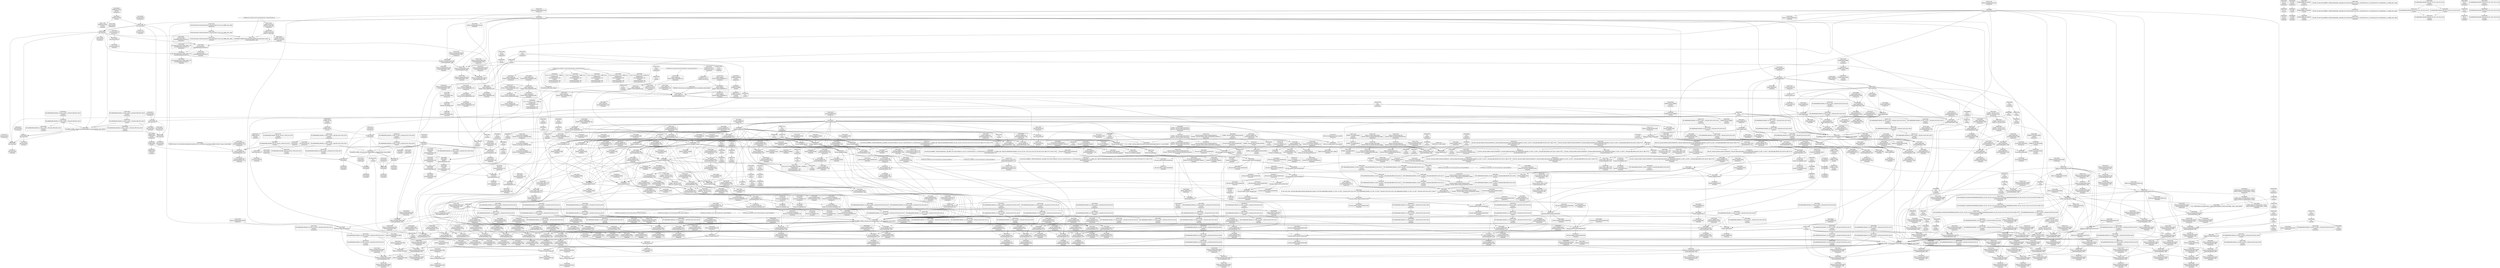 digraph {
	CE0x4751940 [shape=record,shape=Mrecord,label="{CE0x4751940|selinux_vm_enough_memory:tmp15|security/selinux/hooks.c,2088|*SummSource*}"]
	CE0x476b6d0 [shape=record,shape=Mrecord,label="{CE0x476b6d0|selinux_capable:ns|Function::selinux_capable&Arg::ns::}"]
	CE0x4773380 [shape=record,shape=Mrecord,label="{CE0x4773380|GLOBAL:get_current|*Constant*|*SummSink*}"]
	CE0x47b90a0 [shape=record,shape=Mrecord,label="{CE0x47b90a0|GLOBAL:cap_capable|*Constant*}"]
	CE0x47663b0 [shape=record,shape=Mrecord,label="{CE0x47663b0|__llvm_gcov_indirect_counter_increment:tmp6|*SummSource*}"]
	CE0x477f060 [shape=record,shape=Mrecord,label="{CE0x477f060|cred_has_capability:shl|security/selinux/hooks.c,1559|*SummSink*}"]
	CE0x47bbd00 [shape=record,shape=Mrecord,label="{CE0x47bbd00|cred_has_capability:tmp|*SummSink*}"]
	CE0x47c07a0 [shape=record,shape=Mrecord,label="{CE0x47c07a0|__llvm_gcov_indirect_counter_increment:bb4}"]
	CE0x47e9bb0 [shape=record,shape=Mrecord,label="{CE0x47e9bb0|cred_has_capability:tmp24|security/selinux/hooks.c,1582}"]
	CE0x47d0c20 [shape=record,shape=Mrecord,label="{CE0x47d0c20|cred_sid:security|security/selinux/hooks.c,196|*SummSink*}"]
	CE0x47bbe00 [shape=record,shape=Mrecord,label="{CE0x47bbe00|cred_has_capability:tmp1}"]
	CE0x47e1b20 [shape=record,shape=Mrecord,label="{CE0x47e1b20|_call_void___llvm_gcov_indirect_counter_increment(i32*___llvm_gcov_global_state_pred145,_i64**_getelementptr_inbounds_(_3_x_i64*_,_3_x_i64*_*___llvm_gcda_edge_table144,_i64_0,_i64_1)),_!dbg_!27728|security/selinux/hooks.c,1567|*SummSource*}"]
	CE0x47d6430 [shape=record,shape=Mrecord,label="{CE0x47d6430|get_current:tmp2|*SummSink*}"]
	CE0x4778f30 [shape=record,shape=Mrecord,label="{CE0x4778f30|cred_has_capability:if.end|*SummSink*}"]
	CE0x47fedf0 [shape=record,shape=Mrecord,label="{CE0x47fedf0|i64*_getelementptr_inbounds_(_21_x_i64_,_21_x_i64_*___llvm_gcov_ctr143,_i64_0,_i64_0)|*Constant*|*SummSink*}"]
	CE0x475ad40 [shape=record,shape=Mrecord,label="{CE0x475ad40|selinux_vm_enough_memory:call3|security/selinux/hooks.c,2088}"]
	CE0x4747be0 [shape=record,shape=Mrecord,label="{CE0x4747be0|selinux_vm_enough_memory:if.then|*SummSink*}"]
	CE0x47d67e0 [shape=record,shape=Mrecord,label="{CE0x47d67e0|_call_void___llvm_gcov_indirect_counter_increment(i32*___llvm_gcov_global_state_pred145,_i64**_getelementptr_inbounds_(_3_x_i64*_,_3_x_i64*_*___llvm_gcda_edge_table144,_i64_0,_i64_0)),_!dbg_!27734|security/selinux/hooks.c,1574|*SummSink*}"]
	CE0x47d2ef0 [shape=record,shape=Mrecord,label="{CE0x47d2ef0|cred_has_capability:do.end|*SummSource*}"]
	CE0x4737f40 [shape=record,shape=Mrecord,label="{CE0x4737f40|i64_2|*Constant*}"]
	CE0x474f490 [shape=record,shape=Mrecord,label="{CE0x474f490|selinux_vm_enough_memory:if.then}"]
	CE0x47574e0 [shape=record,shape=Mrecord,label="{CE0x47574e0|i32_21|*Constant*}"]
	CE0x47ebe60 [shape=record,shape=Mrecord,label="{CE0x47ebe60|i64*_getelementptr_inbounds_(_21_x_i64_,_21_x_i64_*___llvm_gcov_ctr143,_i64_0,_i64_18)|*Constant*}"]
	CE0x47d01e0 [shape=record,shape=Mrecord,label="{CE0x47d01e0|i32_22|*Constant*|*SummSink*}"]
	CE0x4782410 [shape=record,shape=Mrecord,label="{CE0x4782410|cred_sid:tmp2}"]
	CE0x47e2010 [shape=record,shape=Mrecord,label="{CE0x47e2010|cred_has_capability:tmp7|security/selinux/hooks.c,1574}"]
	CE0x47c90f0 [shape=record,shape=Mrecord,label="{CE0x47c90f0|cred_has_capability:cap1|security/selinux/hooks.c,1563|*SummSink*}"]
	CE0x475bda0 [shape=record,shape=Mrecord,label="{CE0x475bda0|get_current:tmp1}"]
	"CONST[source:0(mediator),value:2(dynamic)][purpose:{object}][SnkIdx:1]"
	CE0x47f42f0 [shape=record,shape=Mrecord,label="{CE0x47f42f0|i64**_getelementptr_inbounds_(_3_x_i64*_,_3_x_i64*_*___llvm_gcda_edge_table144,_i64_0,_i64_0)|*Constant*|*SummSink*}"]
	CE0x477d4e0 [shape=record,shape=Mrecord,label="{CE0x477d4e0|_ret_i32_%call7,_!dbg_!27749|security/selinux/hooks.c,2093}"]
	CE0x47ca400 [shape=record,shape=Mrecord,label="{CE0x47ca400|_call_void___llvm_gcov_indirect_counter_increment(i32*___llvm_gcov_global_state_pred145,_i64**_getelementptr_inbounds_(_3_x_i64*_,_3_x_i64*_*___llvm_gcda_edge_table144,_i64_0,_i64_2)),_!dbg_!27732|security/selinux/hooks.c,1570|*SummSource*}"]
	CE0x47e2750 [shape=record,shape=Mrecord,label="{CE0x47e2750|cred_has_capability:call3|security/selinux/hooks.c,1573|*SummSink*}"]
	CE0x47710e0 [shape=record,shape=Mrecord,label="{CE0x47710e0|selinux_vm_enough_memory:tmp14|security/selinux/hooks.c,2088}"]
	CE0x47a1720 [shape=record,shape=Mrecord,label="{CE0x47a1720|i64*_getelementptr_inbounds_(_6_x_i64_,_6_x_i64_*___llvm_gcov_ctr142,_i64_0,_i64_5)|*Constant*|*SummSource*}"]
	CE0x4758b50 [shape=record,shape=Mrecord,label="{CE0x4758b50|selinux_vm_enough_memory:tmp24|security/selinux/hooks.c,2091}"]
	CE0x47c9950 [shape=record,shape=Mrecord,label="{CE0x47c9950|GLOBAL:cred_sid|*Constant*}"]
	CE0x47c6020 [shape=record,shape=Mrecord,label="{CE0x47c6020|i32_1575|*Constant*|*SummSink*}"]
	CE0x476c790 [shape=record,shape=Mrecord,label="{CE0x476c790|selinux_vm_enough_memory:tmp16|security/selinux/hooks.c,2088|*SummSource*}"]
	CE0x478a590 [shape=record,shape=Mrecord,label="{CE0x478a590|selinux_vm_enough_memory:tmp8|security/selinux/hooks.c,2088|*SummSink*}"]
	CE0x47fbc00 [shape=record,shape=Mrecord,label="{CE0x47fbc00|cred_has_capability:tmp9|security/selinux/hooks.c,1575}"]
	CE0x475a010 [shape=record,shape=Mrecord,label="{CE0x475a010|selinux_capable:tmp|*SummSource*}"]
	CE0x47e5260 [shape=record,shape=Mrecord,label="{CE0x47e5260|GLOBAL:avc_audit|*Constant*|*SummSink*}"]
	CE0x47793d0 [shape=record,shape=Mrecord,label="{CE0x47793d0|GLOBAL:current_task|Global_var:current_task}"]
	CE0x4750e40 [shape=record,shape=Mrecord,label="{CE0x4750e40|selinux_vm_enough_memory:tmp2|*SummSource*}"]
	CE0x479e900 [shape=record,shape=Mrecord,label="{CE0x479e900|cred_has_capability:sw.bb|*SummSource*}"]
	CE0x47dad80 [shape=record,shape=Mrecord,label="{CE0x47dad80|avc_has_perm_noaudit:entry|*SummSink*}"]
	CE0x475b4d0 [shape=record,shape=Mrecord,label="{CE0x475b4d0|i32_2088|*Constant*|*SummSink*}"]
	CE0x47e73e0 [shape=record,shape=Mrecord,label="{CE0x47e73e0|avc_audit:result|Function::avc_audit&Arg::result::}"]
	CE0x477a860 [shape=record,shape=Mrecord,label="{CE0x477a860|get_current:tmp4|./arch/x86/include/asm/current.h,14}"]
	CE0x47e8ce0 [shape=record,shape=Mrecord,label="{CE0x47e8ce0|i64_16|*Constant*}"]
	CE0x47d84b0 [shape=record,shape=Mrecord,label="{CE0x47d84b0|selinux_capable:if.then|*SummSource*}"]
	CE0x474f1d0 [shape=record,shape=Mrecord,label="{CE0x474f1d0|i64_2|*Constant*|*SummSource*}"]
	CE0x477d850 [shape=record,shape=Mrecord,label="{CE0x477d850|get_current:bb}"]
	CE0x476b560 [shape=record,shape=Mrecord,label="{CE0x476b560|GLOBAL:init_user_ns|Global_var:init_user_ns|*SummSink*}"]
	CE0x4801bf0 [shape=record,shape=Mrecord,label="{CE0x4801bf0|cred_has_capability:if.end10|*SummSink*}"]
	CE0x47e4d80 [shape=record,shape=Mrecord,label="{CE0x47e4d80|GLOBAL:avc_audit|*Constant*|*SummSource*}"]
	CE0x477f9f0 [shape=record,shape=Mrecord,label="{CE0x477f9f0|cred_has_capability:tmp3|security/selinux/hooks.c,1567}"]
	CE0x47372e0 [shape=record,shape=Mrecord,label="{CE0x47372e0|selinux_vm_enough_memory:tmp4|security/selinux/hooks.c,2088|*SummSource*}"]
	CE0x47ce630 [shape=record,shape=Mrecord,label="{CE0x47ce630|i64*_getelementptr_inbounds_(_21_x_i64_,_21_x_i64_*___llvm_gcov_ctr143,_i64_0,_i64_11)|*Constant*}"]
	CE0x475cbe0 [shape=record,shape=Mrecord,label="{CE0x475cbe0|selinux_vm_enough_memory:cap_sys_admin.0}"]
	CE0x479f950 [shape=record,shape=Mrecord,label="{CE0x479f950|selinux_capable:call1|security/selinux/hooks.c,2011}"]
	CE0x47fec70 [shape=record,shape=Mrecord,label="{CE0x47fec70|i64*_getelementptr_inbounds_(_21_x_i64_,_21_x_i64_*___llvm_gcov_ctr143,_i64_0,_i64_0)|*Constant*|*SummSource*}"]
	CE0x47c8fd0 [shape=record,shape=Mrecord,label="{CE0x47c8fd0|cred_has_capability:cap1|security/selinux/hooks.c,1563|*SummSource*}"]
	CE0x4814090 [shape=record,shape=Mrecord,label="{CE0x4814090|cred_has_capability:tmp33|security/selinux/hooks.c,1586|*SummSink*}"]
	CE0x47cf920 [shape=record,shape=Mrecord,label="{CE0x47cf920|i32_0|*Constant*}"]
	CE0x47bf460 [shape=record,shape=Mrecord,label="{CE0x47bf460|__llvm_gcov_indirect_counter_increment:pred|*SummSource*}"]
	CE0x476dc60 [shape=record,shape=Mrecord,label="{CE0x476dc60|i64_10|*Constant*}"]
	CE0x4755c00 [shape=record,shape=Mrecord,label="{CE0x4755c00|selinux_capable:if.end|*SummSource*}"]
	CE0x4781e20 [shape=record,shape=Mrecord,label="{CE0x4781e20|GLOBAL:cred_sid|*Constant*|*SummSink*}"]
	CE0x47cf7f0 [shape=record,shape=Mrecord,label="{CE0x47cf7f0|i64*_getelementptr_inbounds_(_21_x_i64_,_21_x_i64_*___llvm_gcov_ctr143,_i64_0,_i64_12)|*Constant*}"]
	CE0x47e8a00 [shape=record,shape=Mrecord,label="{CE0x47e8a00|i64_15|*Constant*|*SummSink*}"]
	CE0x477cea0 [shape=record,shape=Mrecord,label="{CE0x477cea0|selinux_vm_enough_memory:pages|Function::selinux_vm_enough_memory&Arg::pages::|*SummSink*}"]
	CE0x479c530 [shape=record,shape=Mrecord,label="{CE0x479c530|i1_true|*Constant*}"]
	CE0x47a49a0 [shape=record,shape=Mrecord,label="{CE0x47a49a0|cred_sid:tmp|*SummSource*}"]
	CE0x4764010 [shape=record,shape=Mrecord,label="{CE0x4764010|selinux_capable:if.end}"]
	CE0x479b170 [shape=record,shape=Mrecord,label="{CE0x479b170|cred_has_capability:tmp2|security/selinux/hooks.c,1567}"]
	CE0x474ae40 [shape=record,shape=Mrecord,label="{CE0x474ae40|i64_5|*Constant*}"]
	CE0x47ffdc0 [shape=record,shape=Mrecord,label="{CE0x47ffdc0|i32_-1|*Constant*|*SummSink*}"]
	CE0x47cec10 [shape=record,shape=Mrecord,label="{CE0x47cec10|cred_has_capability:tmp14|security/selinux/hooks.c,1575|*SummSource*}"]
	CE0x4783dd0 [shape=record,shape=Mrecord,label="{CE0x4783dd0|GLOBAL:cred_has_capability|*Constant*|*SummSource*}"]
	CE0x4783900 [shape=record,shape=Mrecord,label="{CE0x4783900|cred_has_capability:tmp4|security/selinux/hooks.c,1570|*SummSink*}"]
	CE0x47573c0 [shape=record,shape=Mrecord,label="{CE0x47573c0|selinux_capable:ns|Function::selinux_capable&Arg::ns::|*SummSink*}"]
	CE0x4784190 [shape=record,shape=Mrecord,label="{CE0x4784190|cred_has_capability:entry|*SummSource*}"]
	CE0x479bde0 [shape=record,shape=Mrecord,label="{CE0x479bde0|cred_has_capability:tmp11|security/selinux/hooks.c,1575|*SummSink*}"]
	CE0x47d8bd0 [shape=record,shape=Mrecord,label="{CE0x47d8bd0|cred_has_capability:tmp16|security/selinux/hooks.c,1576|*SummSource*}"]
	CE0x4756180 [shape=record,shape=Mrecord,label="{CE0x4756180|selinux_vm_enough_memory:if.then5|*SummSource*}"]
	CE0x47649c0 [shape=record,shape=Mrecord,label="{CE0x47649c0|GLOBAL:cap_capable|*Constant*|*SummSource*}"]
	CE0x47f4bb0 [shape=record,shape=Mrecord,label="{CE0x47f4bb0|cred_has_capability:sw.epilog|*SummSink*}"]
	CE0x47ed5c0 [shape=record,shape=Mrecord,label="{CE0x47ed5c0|i64*_getelementptr_inbounds_(_21_x_i64_,_21_x_i64_*___llvm_gcov_ctr143,_i64_0,_i64_19)|*Constant*}"]
	CE0x47a5190 [shape=record,shape=Mrecord,label="{CE0x47a5190|selinux_capable:tmp5|security/selinux/hooks.c,2008|*SummSink*}"]
	CE0x479d790 [shape=record,shape=Mrecord,label="{CE0x479d790|__llvm_gcov_indirect_counter_increment:tmp3|*SummSink*}"]
	CE0x4756e90 [shape=record,shape=Mrecord,label="{CE0x4756e90|i64_4|*Constant*}"]
	CE0x47783d0 [shape=record,shape=Mrecord,label="{CE0x47783d0|_call_void_mcount()_#3|*SummSink*}"]
	CE0x477f1d0 [shape=record,shape=Mrecord,label="{CE0x477f1d0|0:_i8,_8:_i32,_24:_%struct.selinux_audit_data*,_:_SCMRE_0,1_|*MultipleSource*|security/selinux/hooks.c, 1555|security/selinux/hooks.c,1562}"]
	CE0x47a37d0 [shape=record,shape=Mrecord,label="{CE0x47a37d0|cred_has_capability:and|security/selinux/hooks.c,1559|*SummSink*}"]
	CE0x47cab90 [shape=record,shape=Mrecord,label="{CE0x47cab90|i64**_getelementptr_inbounds_(_3_x_i64*_,_3_x_i64*_*___llvm_gcda_edge_table144,_i64_0,_i64_2)|*Constant*|*SummSource*}"]
	CE0x47d72f0 [shape=record,shape=Mrecord,label="{CE0x47d72f0|selinux_capable:tmp4|security/selinux/hooks.c,2008|*SummSource*}"]
	CE0x47e6e40 [shape=record,shape=Mrecord,label="{CE0x47e6e40|avc_audit:requested|Function::avc_audit&Arg::requested::|*SummSink*}"]
	CE0x476f4c0 [shape=record,shape=Mrecord,label="{CE0x476f4c0|selinux_vm_enough_memory:tmp17|security/selinux/hooks.c,2088|*SummSource*}"]
	CE0x479b6b0 [shape=record,shape=Mrecord,label="{CE0x479b6b0|selinux_capable:tobool|security/selinux/hooks.c,2008|*SummSink*}"]
	CE0x47ceba0 [shape=record,shape=Mrecord,label="{CE0x47ceba0|i64*_getelementptr_inbounds_(_21_x_i64_,_21_x_i64_*___llvm_gcov_ctr143,_i64_0,_i64_11)|*Constant*|*SummSink*}"]
	CE0x4760220 [shape=record,shape=Mrecord,label="{CE0x4760220|i64*_getelementptr_inbounds_(_14_x_i64_,_14_x_i64_*___llvm_gcov_ctr160,_i64_0,_i64_1)|*Constant*|*SummSink*}"]
	CE0x4775940 [shape=record,shape=Mrecord,label="{CE0x4775940|selinux_vm_enough_memory:call7|security/selinux/hooks.c,2093|*SummSource*}"]
	CE0x477fb80 [shape=record,shape=Mrecord,label="{CE0x477fb80|cred_has_capability:tmp3|security/selinux/hooks.c,1567|*SummSource*}"]
	CE0x47d8dc0 [shape=record,shape=Mrecord,label="{CE0x47d8dc0|i16_4|*Constant*}"]
	CE0x47ec440 [shape=record,shape=Mrecord,label="{CE0x47ec440|i64*_getelementptr_inbounds_(_21_x_i64_,_21_x_i64_*___llvm_gcov_ctr143,_i64_0,_i64_18)|*Constant*|*SummSource*}"]
	CE0x476e840 [shape=record,shape=Mrecord,label="{CE0x476e840|_ret_%struct.task_struct*_%tmp4,_!dbg_!27714|./arch/x86/include/asm/current.h,14|*SummSink*}"]
	CE0x47cafd0 [shape=record,shape=Mrecord,label="{CE0x47cafd0|i64*_getelementptr_inbounds_(_2_x_i64_,_2_x_i64_*___llvm_gcov_ctr98,_i64_0,_i64_0)|*Constant*|*SummSource*}"]
	CE0x4753570 [shape=record,shape=Mrecord,label="{CE0x4753570|i64_3|*Constant*|*SummSource*}"]
	CE0x47b97a0 [shape=record,shape=Mrecord,label="{CE0x47b97a0|selinux_capable:return|*SummSink*}"]
	CE0x47eb8a0 [shape=record,shape=Mrecord,label="{CE0x47eb8a0|cred_has_capability:tmp27|security/selinux/hooks.c,1583|*SummSource*}"]
	CE0x4757000 [shape=record,shape=Mrecord,label="{CE0x4757000|selinux_vm_enough_memory:tmp9|security/selinux/hooks.c,2088|*SummSource*}"]
	CE0x474ad70 [shape=record,shape=Mrecord,label="{CE0x474ad70|selinux_vm_enough_memory:tobool1|security/selinux/hooks.c,2088|*SummSink*}"]
	CE0x47cfcd0 [shape=record,shape=Mrecord,label="{CE0x47cfcd0|cred_sid:entry|*SummSink*}"]
	CE0x4758470 [shape=record,shape=Mrecord,label="{CE0x4758470|selinux_vm_enough_memory:tmp22|security/selinux/hooks.c,2090|*SummSink*}"]
	CE0x479ca60 [shape=record,shape=Mrecord,label="{CE0x479ca60|get_current:tmp3}"]
	CE0x479c380 [shape=record,shape=Mrecord,label="{CE0x479c380|i64*_getelementptr_inbounds_(_21_x_i64_,_21_x_i64_*___llvm_gcov_ctr143,_i64_0,_i64_9)|*Constant*|*SummSink*}"]
	CE0x47bff70 [shape=record,shape=Mrecord,label="{CE0x47bff70|cred_has_capability:sw.bb2|*SummSink*}"]
	CE0x47d6010 [shape=record,shape=Mrecord,label="{CE0x47d6010|i64*_getelementptr_inbounds_(_21_x_i64_,_21_x_i64_*___llvm_gcov_ctr143,_i64_0,_i64_7)|*Constant*}"]
	CE0x4779eb0 [shape=record,shape=Mrecord,label="{CE0x4779eb0|selinux_vm_enough_memory:tmp25|security/selinux/hooks.c,2091|*SummSource*}"]
	CE0x476aae0 [shape=record,shape=Mrecord,label="{CE0x476aae0|selinux_vm_enough_memory:tmp19|security/selinux/hooks.c,2088|*SummSink*}"]
	CE0x47eff20 [shape=record,shape=Mrecord,label="{CE0x47eff20|i64*_getelementptr_inbounds_(_21_x_i64_,_21_x_i64_*___llvm_gcov_ctr143,_i64_0,_i64_20)|*Constant*|*SummSource*}"]
	CE0x4767430 [shape=record,shape=Mrecord,label="{CE0x4767430|cred_has_capability:tmp20|security/selinux/hooks.c,1580}"]
	CE0x4786eb0 [shape=record,shape=Mrecord,label="{CE0x4786eb0|GLOBAL:selinux_vm_enough_memory.__warned|Global_var:selinux_vm_enough_memory.__warned|*SummSink*}"]
	CE0x47bbe70 [shape=record,shape=Mrecord,label="{CE0x47bbe70|cred_has_capability:tmp1|*SummSource*}"]
	CE0x4778b00 [shape=record,shape=Mrecord,label="{CE0x4778b00|selinux_vm_enough_memory:tmp13|security/selinux/hooks.c,2088}"]
	CE0x4783290 [shape=record,shape=Mrecord,label="{CE0x4783290|_call_void_mcount()_#3}"]
	CE0x47f3b80 [shape=record,shape=Mrecord,label="{CE0x47f3b80|__llvm_gcov_indirect_counter_increment:pred|*SummSink*}"]
	CE0x47e4bd0 [shape=record,shape=Mrecord,label="{CE0x47e4bd0|cred_has_capability:call8|security/selinux/hooks.c,1581|*SummSink*}"]
	CE0x47a3840 [shape=record,shape=Mrecord,label="{CE0x47a3840|cred_has_capability:shl|security/selinux/hooks.c,1559}"]
	CE0x4737e90 [shape=record,shape=Mrecord,label="{CE0x4737e90|i64*_getelementptr_inbounds_(_14_x_i64_,_14_x_i64_*___llvm_gcov_ctr160,_i64_0,_i64_0)|*Constant*}"]
	CE0x4750600 [shape=record,shape=Mrecord,label="{CE0x4750600|selinux_vm_enough_memory:tmp1|*SummSink*}"]
	CE0x474aeb0 [shape=record,shape=Mrecord,label="{CE0x474aeb0|i64_5|*Constant*|*SummSource*}"]
	CE0x4765da0 [shape=record,shape=Mrecord,label="{CE0x4765da0|selinux_capable:tmp8|security/selinux/hooks.c,2011}"]
	CE0x47ca470 [shape=record,shape=Mrecord,label="{CE0x47ca470|_call_void___llvm_gcov_indirect_counter_increment(i32*___llvm_gcov_global_state_pred145,_i64**_getelementptr_inbounds_(_3_x_i64*_,_3_x_i64*_*___llvm_gcda_edge_table144,_i64_0,_i64_2)),_!dbg_!27732|security/selinux/hooks.c,1570|*SummSink*}"]
	CE0x4800750 [shape=record,shape=Mrecord,label="{CE0x4800750|__llvm_gcov_indirect_counter_increment:tmp1|*SummSource*}"]
	CE0x4781db0 [shape=record,shape=Mrecord,label="{CE0x4781db0|GLOBAL:cred_sid|*Constant*|*SummSource*}"]
	CE0x47c8cb0 [shape=record,shape=Mrecord,label="{CE0x47c8cb0|0:_i64*,_array:_GCR___llvm_gcda_edge_table144_internal_unnamed_addr_constant_3_x_i64*_i64*_getelementptr_inbounds_(_21_x_i64_,_21_x_i64_*___llvm_gcov_ctr143,_i64_0,_i64_1),_i64*_getelementptr_inbounds_(_21_x_i64_,_21_x_i64_*___llvm_gcov_ctr143,_i64_0,_i64_2),_i64*_getelementptr_inbounds_(_21_x_i64_,_21_x_i64_*___llvm_gcov_ctr143,_i64_0,_i64_3)_:_elem_0::}"]
	CE0x47f23d0 [shape=record,shape=Mrecord,label="{CE0x47f23d0|cred_has_capability:do.cond|*SummSink*}"]
	CE0x47be130 [shape=record,shape=Mrecord,label="{CE0x47be130|i64**_getelementptr_inbounds_(_3_x_i64*_,_3_x_i64*_*___llvm_gcda_edge_table144,_i64_0,_i64_2)|*Constant*}"]
	CE0x47fb9a0 [shape=record,shape=Mrecord,label="{CE0x47fb9a0|cred_has_capability:tmp8|security/selinux/hooks.c,1575|*SummSink*}"]
	CE0x474ec20 [shape=record,shape=Mrecord,label="{CE0x474ec20|selinux_vm_enough_memory:bb}"]
	CE0x475c490 [shape=record,shape=Mrecord,label="{CE0x475c490|selinux_vm_enough_memory:tmp2|*SummSink*}"]
	CE0x47dbce0 [shape=record,shape=Mrecord,label="{CE0x47dbce0|avc_has_perm_noaudit:requested|Function::avc_has_perm_noaudit&Arg::requested::}"]
	CE0x4776060 [shape=record,shape=Mrecord,label="{CE0x4776060|_call_void_lockdep_rcu_suspicious(i8*_getelementptr_inbounds_(_25_x_i8_,_25_x_i8_*_.str3,_i32_0,_i32_0),_i32_2088,_i8*_getelementptr_inbounds_(_45_x_i8_,_45_x_i8_*_.str12,_i32_0,_i32_0))_#10,_!dbg_!27730|security/selinux/hooks.c,2088|*SummSource*}"]
	CE0x47d8c40 [shape=record,shape=Mrecord,label="{CE0x47d8c40|cred_has_capability:tmp16|security/selinux/hooks.c,1576|*SummSink*}"]
	CE0x475a380 [shape=record,shape=Mrecord,label="{CE0x475a380|selinux_capable:tmp|*SummSink*}"]
	CE0x4760740 [shape=record,shape=Mrecord,label="{CE0x4760740|_ret_i32_%retval.0,_!dbg_!27725|security/selinux/hooks.c,2012}"]
	CE0x47f39b0 [shape=record,shape=Mrecord,label="{CE0x47f39b0|cred_has_capability:u|security/selinux/hooks.c,1563|*SummSource*}"]
	CE0x4782560 [shape=record,shape=Mrecord,label="{CE0x4782560|cred_sid:tmp3}"]
	CE0x47eb570 [shape=record,shape=Mrecord,label="{CE0x47eb570|cred_has_capability:tmp27|security/selinux/hooks.c,1583}"]
	CE0x47d7600 [shape=record,shape=Mrecord,label="{CE0x47d7600|COLLAPSED:_GCMRE___llvm_gcov_ctr98_internal_global_2_x_i64_zeroinitializer:_elem_0:default:}"]
	CE0x479faf0 [shape=record,shape=Mrecord,label="{CE0x479faf0|selinux_capable:call1|security/selinux/hooks.c,2011|*SummSink*}"]
	CE0x47fbd40 [shape=record,shape=Mrecord,label="{CE0x47fbd40|cred_has_capability:tmp9|security/selinux/hooks.c,1575|*SummSource*}"]
	CE0x47675b0 [shape=record,shape=Mrecord,label="{CE0x47675b0|cred_has_capability:tmp20|security/selinux/hooks.c,1580|*SummSink*}"]
	CE0x4752550 [shape=record,shape=Mrecord,label="{CE0x4752550|selinux_capable:bb}"]
	CE0x47f2300 [shape=record,shape=Mrecord,label="{CE0x47f2300|cred_has_capability:do.cond|*SummSource*}"]
	CE0x47b8960 [shape=record,shape=Mrecord,label="{CE0x47b8960|selinux_capable:tobool|security/selinux/hooks.c,2008|*SummSource*}"]
	CE0x4757b50 [shape=record,shape=Mrecord,label="{CE0x4757b50|selinux_capable:cap|Function::selinux_capable&Arg::cap::|*SummSink*}"]
	CE0x47d9f30 [shape=record,shape=Mrecord,label="{CE0x47d9f30|i16_47|*Constant*|*SummSink*}"]
	CE0x4736ab0 [shape=record,shape=Mrecord,label="{CE0x4736ab0|i64*_getelementptr_inbounds_(_14_x_i64_,_14_x_i64_*___llvm_gcov_ctr160,_i64_0,_i64_6)|*Constant*|*SummSource*}"]
	CE0x4752670 [shape=record,shape=Mrecord,label="{CE0x4752670|selinux_capable:bb|*SummSink*}"]
	CE0x47f1090 [shape=record,shape=Mrecord,label="{CE0x47f1090|i64*_null|*Constant*|*SummSink*}"]
	CE0x476c3e0 [shape=record,shape=Mrecord,label="{CE0x476c3e0|selinux_vm_enough_memory:tmp14|security/selinux/hooks.c,2088|*SummSink*}"]
	CE0x47a03c0 [shape=record,shape=Mrecord,label="{CE0x47a03c0|i64*_getelementptr_inbounds_(_21_x_i64_,_21_x_i64_*___llvm_gcov_ctr143,_i64_0,_i64_8)|*Constant*|*SummSink*}"]
	CE0x4760b30 [shape=record,shape=Mrecord,label="{CE0x4760b30|_ret_i32_%retval.0,_!dbg_!27725|security/selinux/hooks.c,2012|*SummSink*}"]
	CE0x4801d40 [shape=record,shape=Mrecord,label="{CE0x4801d40|i32_1|*Constant*}"]
	CE0x477bf70 [shape=record,shape=Mrecord,label="{CE0x477bf70|i32_1575|*Constant*|*SummSource*}"]
	CE0x47ec4f0 [shape=record,shape=Mrecord,label="{CE0x47ec4f0|i64*_getelementptr_inbounds_(_21_x_i64_,_21_x_i64_*___llvm_gcov_ctr143,_i64_0,_i64_18)|*Constant*|*SummSink*}"]
	CE0x47504a0 [shape=record,shape=Mrecord,label="{CE0x47504a0|selinux_vm_enough_memory:tmp1|*SummSource*}"]
	CE0x47e2290 [shape=record,shape=Mrecord,label="{CE0x47e2290|cred_has_capability:tmp7|security/selinux/hooks.c,1574|*SummSink*}"]
	CE0x4781c40 [shape=record,shape=Mrecord,label="{CE0x4781c40|i64*_getelementptr_inbounds_(_2_x_i64_,_2_x_i64_*___llvm_gcov_ctr131,_i64_0,_i64_1)|*Constant*|*SummSink*}"]
	CE0x4776350 [shape=record,shape=Mrecord,label="{CE0x4776350|i32_31|*Constant*|*SummSink*}"]
	CE0x47d9e80 [shape=record,shape=Mrecord,label="{CE0x47d9e80|i16_47|*Constant*|*SummSource*}"]
	CE0x47ee500 [shape=record,shape=Mrecord,label="{CE0x47ee500|cred_has_capability:tmp31|security/selinux/hooks.c,1585|*SummSink*}"]
	CE0x475b910 [shape=record,shape=Mrecord,label="{CE0x475b910|get_current:tmp|*SummSource*}"]
	CE0x4754810 [shape=record,shape=Mrecord,label="{CE0x4754810|selinux_capable:tmp6|security/selinux/hooks.c,2009}"]
	CE0x479f660 [shape=record,shape=Mrecord,label="{CE0x479f660|selinux_capable:tmp9|security/selinux/hooks.c,2011|*SummSink*}"]
	CE0x47e1220 [shape=record,shape=Mrecord,label="{CE0x47e1220|__llvm_gcov_indirect_counter_increment:predecessor|Function::__llvm_gcov_indirect_counter_increment&Arg::predecessor::|*SummSink*}"]
	CE0x47f2060 [shape=record,shape=Mrecord,label="{CE0x47f2060|GLOBAL:printk|*Constant*}"]
	CE0x47e4720 [shape=record,shape=Mrecord,label="{CE0x47e4720|cred_has_capability:call8|security/selinux/hooks.c,1581}"]
	CE0x476e350 [shape=record,shape=Mrecord,label="{CE0x476e350|selinux_vm_enough_memory:tmp21|security/selinux/hooks.c,2090|*SummSource*}"]
	CE0x47c0a60 [shape=record,shape=Mrecord,label="{CE0x47c0a60|cred_has_capability:if.then9|*SummSink*}"]
	CE0x47a0dd0 [shape=record,shape=Mrecord,label="{CE0x47a0dd0|cred_has_capability:tmp10|security/selinux/hooks.c,1575|*SummSource*}"]
	CE0x47a20c0 [shape=record,shape=Mrecord,label="{CE0x47a20c0|i64*_getelementptr_inbounds_(_6_x_i64_,_6_x_i64_*___llvm_gcov_ctr142,_i64_0,_i64_5)|*Constant*|*SummSink*}"]
	CE0x47efc20 [shape=record,shape=Mrecord,label="{CE0x47efc20|i64*_getelementptr_inbounds_(_21_x_i64_,_21_x_i64_*___llvm_gcov_ctr143,_i64_0,_i64_20)|*Constant*}"]
	CE0x47cdda0 [shape=record,shape=Mrecord,label="{CE0x47cdda0|cred_has_capability:tmp13|security/selinux/hooks.c,1575|*SummSource*}"]
	CE0x47ca5c0 [shape=record,shape=Mrecord,label="{CE0x47ca5c0|cred_sid:tmp6|security/selinux/hooks.c,197|*SummSource*}"]
	CE0x47fbb90 [shape=record,shape=Mrecord,label="{CE0x47fbb90|_call_void_asm_sideeffect_1:_09ud2_0A.pushsection___bug_table,_22a_22_0A2:_09.long_1b_-_2b,_$_0:c_-_2b_0A_09.word_$_1:c_,_0_0A_09.org_2b+$_2:c_0A.popsection_,_i,i,i,_dirflag_,_fpsr_,_flags_(i8*_getelementptr_inbounds_(_25_x_i8_,_25_x_i8_*_.str3,_i32_0,_i32_0),_i32_1575,_i64_12)_#3,_!dbg_!27737,_!srcloc_!27740|security/selinux/hooks.c,1575}"]
	CE0x47615a0 [shape=record,shape=Mrecord,label="{CE0x47615a0|selinux_vm_enough_memory:call|security/selinux/hooks.c,2088|*SummSource*}"]
	CE0x4773090 [shape=record,shape=Mrecord,label="{CE0x4773090|GLOBAL:lockdep_rcu_suspicious|*Constant*}"]
	CE0x47b94f0 [shape=record,shape=Mrecord,label="{CE0x47b94f0|_ret_i32_%tmp6,_!dbg_!27716|security/selinux/hooks.c,197|*SummSource*}"]
	CE0x479ecd0 [shape=record,shape=Mrecord,label="{CE0x479ecd0|selinux_capable:tmp10|security/selinux/hooks.c,2012}"]
	CE0x47a38b0 [shape=record,shape=Mrecord,label="{CE0x47a38b0|cred_has_capability:shl|security/selinux/hooks.c,1559|*SummSource*}"]
	CE0x47c6190 [shape=record,shape=Mrecord,label="{CE0x47c6190|void_(i8*,_i32,_i64)*_asm_sideeffect_1:_09ud2_0A.pushsection___bug_table,_22a_22_0A2:_09.long_1b_-_2b,_$_0:c_-_2b_0A_09.word_$_1:c_,_0_0A_09.org_2b+$_2:c_0A.popsection_,_i,i,i,_dirflag_,_fpsr_,_flags_}"]
	CE0x474af20 [shape=record,shape=Mrecord,label="{CE0x474af20|i64_5|*Constant*|*SummSink*}"]
	"CONST[source:0(mediator),value:2(dynamic)][purpose:{object}][SnkIdx:6]"
	CE0x47bd510 [shape=record,shape=Mrecord,label="{CE0x47bd510|cred_has_capability:do.end6|*SummSource*}"]
	CE0x478a520 [shape=record,shape=Mrecord,label="{CE0x478a520|selinux_vm_enough_memory:tobool1|security/selinux/hooks.c,2088}"]
	CE0x4800e40 [shape=record,shape=Mrecord,label="{CE0x4800e40|avc_audit:entry|*SummSink*}"]
	CE0x47a32a0 [shape=record,shape=Mrecord,label="{CE0x47a32a0|i8_3|*Constant*|*SummSink*}"]
	CE0x477cc60 [shape=record,shape=Mrecord,label="{CE0x477cc60|selinux_vm_enough_memory:pages|Function::selinux_vm_enough_memory&Arg::pages::|*SummSource*}"]
	CE0x4779cb0 [shape=record,shape=Mrecord,label="{CE0x4779cb0|selinux_vm_enough_memory:tmp24|security/selinux/hooks.c,2091|*SummSink*}"]
	CE0x47513a0 [shape=record,shape=Mrecord,label="{CE0x47513a0|selinux_vm_enough_memory:tmp10|security/selinux/hooks.c,2088|*SummSink*}"]
	CE0x479b640 [shape=record,shape=Mrecord,label="{CE0x479b640|selinux_capable:tobool|security/selinux/hooks.c,2008}"]
	CE0x479e7d0 [shape=record,shape=Mrecord,label="{CE0x479e7d0|cred_has_capability:sw.bb}"]
	CE0x47e6a40 [shape=record,shape=Mrecord,label="{CE0x47e6a40|avc_audit:tclass|Function::avc_audit&Arg::tclass::|*SummSink*}"]
	CE0x47f0d10 [shape=record,shape=Mrecord,label="{CE0x47f0d10|i32_5|*Constant*}"]
	CE0x47e9ec0 [shape=record,shape=Mrecord,label="{CE0x47e9ec0|cred_has_capability:tmp24|security/selinux/hooks.c,1582|*SummSource*}"]
	CE0x47edeb0 [shape=record,shape=Mrecord,label="{CE0x47edeb0|i32_-22|*Constant*}"]
	CE0x4763680 [shape=record,shape=Mrecord,label="{CE0x4763680|i64*_getelementptr_inbounds_(_2_x_i64_,_2_x_i64_*___llvm_gcov_ctr98,_i64_0,_i64_1)|*Constant*|*SummSink*}"]
	CE0x4800000 [shape=record,shape=Mrecord,label="{CE0x4800000|__llvm_gcov_indirect_counter_increment:tmp}"]
	CE0x477bd10 [shape=record,shape=Mrecord,label="{CE0x477bd10|i32_1575|*Constant*}"]
	CE0x47dabc0 [shape=record,shape=Mrecord,label="{CE0x47dabc0|avc_has_perm_noaudit:entry|*SummSource*}"]
	CE0x47e9400 [shape=record,shape=Mrecord,label="{CE0x47e9400|cred_has_capability:tmp22|security/selinux/hooks.c,1582}"]
	CE0x47cb780 [shape=record,shape=Mrecord,label="{CE0x47cb780|cred_has_capability:return|*SummSource*}"]
	CE0x47537a0 [shape=record,shape=Mrecord,label="{CE0x47537a0|selinux_vm_enough_memory:tmp9|security/selinux/hooks.c,2088|*SummSink*}"]
	CE0x476cc10 [shape=record,shape=Mrecord,label="{CE0x476cc10|selinux_vm_enough_memory:tmp12|security/selinux/hooks.c,2088|*SummSink*}"]
	CE0x4777510 [shape=record,shape=Mrecord,label="{CE0x4777510|i64*_getelementptr_inbounds_(_6_x_i64_,_6_x_i64_*___llvm_gcov_ctr142,_i64_0,_i64_3)|*Constant*|*SummSink*}"]
	CE0x47db9c0 [shape=record,shape=Mrecord,label="{CE0x47db9c0|avc_has_perm_noaudit:tclass|Function::avc_has_perm_noaudit&Arg::tclass::|*SummSource*}"]
	CE0x47f3040 [shape=record,shape=Mrecord,label="{CE0x47f3040|cred_has_capability:avd|security/selinux/hooks.c, 1556|*SummSource*}"]
	CE0x4767720 [shape=record,shape=Mrecord,label="{CE0x4767720|cred_has_capability:tmp21|security/selinux/hooks.c,1580}"]
	CE0x477a770 [shape=record,shape=Mrecord,label="{CE0x477a770|i32_1|*Constant*|*SummSource*}"]
	CE0x4784450 [shape=record,shape=Mrecord,label="{CE0x4784450|cred_has_capability:cred|Function::cred_has_capability&Arg::cred::}"]
	CE0x4752920 [shape=record,shape=Mrecord,label="{CE0x4752920|i64*_getelementptr_inbounds_(_14_x_i64_,_14_x_i64_*___llvm_gcov_ctr160,_i64_0,_i64_9)|*Constant*|*SummSource*}"]
	CE0x476ebc0 [shape=record,shape=Mrecord,label="{CE0x476ebc0|selinux_vm_enough_memory:tobool|security/selinux/hooks.c,2088|*SummSink*}"]
	CE0x477dc80 [shape=record,shape=Mrecord,label="{CE0x477dc80|get_current:bb|*SummSource*}"]
	CE0x47f08e0 [shape=record,shape=Mrecord,label="{CE0x47f08e0|__llvm_gcov_indirect_counter_increment:counter|*SummSink*}"]
	CE0x47bd410 [shape=record,shape=Mrecord,label="{CE0x47bd410|cred_has_capability:do.end6}"]
	CE0x476f450 [shape=record,shape=Mrecord,label="{CE0x476f450|selinux_vm_enough_memory:tmp17|security/selinux/hooks.c,2088|*SummSink*}"]
	CE0x47e8030 [shape=record,shape=Mrecord,label="{CE0x47e8030|cred_has_capability:tobool|security/selinux/hooks.c,1582|*SummSink*}"]
	CE0x47df450 [shape=record,shape=Mrecord,label="{CE0x47df450|i64_14|*Constant*|*SummSink*}"]
	CE0x47e7c40 [shape=record,shape=Mrecord,label="{CE0x47e7c40|_ret_i32_%retval.0,_!dbg_!27732|security/selinux/include/avc.h,142}"]
	CE0x475b210 [shape=record,shape=Mrecord,label="{CE0x475b210|i32_2088|*Constant*}"]
	CE0x4754360 [shape=record,shape=Mrecord,label="{CE0x4754360|selinux_capable:entry|*SummSource*}"]
	CE0x4778490 [shape=record,shape=Mrecord,label="{CE0x4778490|get_current:tmp4|./arch/x86/include/asm/current.h,14|*SummSource*}"]
	CE0x47fc1c0 [shape=record,shape=Mrecord,label="{CE0x47fc1c0|_call_void_asm_sideeffect_1:_09ud2_0A.pushsection___bug_table,_22a_22_0A2:_09.long_1b_-_2b,_$_0:c_-_2b_0A_09.word_$_1:c_,_0_0A_09.org_2b+$_2:c_0A.popsection_,_i,i,i,_dirflag_,_fpsr_,_flags_(i8*_getelementptr_inbounds_(_25_x_i8_,_25_x_i8_*_.str3,_i32_0,_i32_0),_i32_1575,_i64_12)_#3,_!dbg_!27737,_!srcloc_!27740|security/selinux/hooks.c,1575|*SummSource*}"]
	CE0x4760cb0 [shape=record,shape=Mrecord,label="{CE0x4760cb0|selinux_vm_enough_memory:cmp|security/selinux/hooks.c,2090|*SummSink*}"]
	CE0x47802c0 [shape=record,shape=Mrecord,label="{CE0x47802c0|i32_31|*Constant*}"]
	CE0x4755140 [shape=record,shape=Mrecord,label="{CE0x4755140|selinux_vm_enough_memory:tmp26|security/selinux/hooks.c,2093|*SummSink*}"]
	CE0x4775590 [shape=record,shape=Mrecord,label="{CE0x4775590|selinux_vm_enough_memory:tmp27|security/selinux/hooks.c,2093|*SummSink*}"]
	CE0x4766e30 [shape=record,shape=Mrecord,label="{CE0x4766e30|cred_has_capability:tmp19|security/selinux/hooks.c,1580}"]
	CE0x47d2730 [shape=record,shape=Mrecord,label="{CE0x47d2730|i64*_getelementptr_inbounds_(_21_x_i64_,_21_x_i64_*___llvm_gcov_ctr143,_i64_0,_i64_5)|*Constant*}"]
	CE0x47d0920 [shape=record,shape=Mrecord,label="{CE0x47d0920|i32_22|*Constant*|*SummSource*}"]
	CE0x476df00 [shape=record,shape=Mrecord,label="{CE0x476df00|selinux_vm_enough_memory:tmp20|security/selinux/hooks.c,2090|*SummSource*}"]
	CE0x47dc790 [shape=record,shape=Mrecord,label="{CE0x47dc790|avc_has_perm_noaudit:flags|Function::avc_has_perm_noaudit&Arg::flags::|*SummSource*}"]
	CE0x475a980 [shape=record,shape=Mrecord,label="{CE0x475a980|selinux_vm_enough_memory:tmp18|security/selinux/hooks.c,2088|*SummSink*}"]
	CE0x47819c0 [shape=record,shape=Mrecord,label="{CE0x47819c0|cred_sid:tmp1|*SummSink*}"]
	CE0x47f4920 [shape=record,shape=Mrecord,label="{CE0x47f4920|__llvm_gcov_indirect_counter_increment:exit}"]
	CE0x47d6fd0 [shape=record,shape=Mrecord,label="{CE0x47d6fd0|selinux_capable:tmp3|security/selinux/hooks.c,2008|*SummSink*}"]
	"CONST[source:0(mediator),value:0(static)][purpose:{operation}][SnkIdx:3]"
	CE0x476db20 [shape=record,shape=Mrecord,label="{CE0x476db20|selinux_vm_enough_memory:tmp21|security/selinux/hooks.c,2090}"]
	CE0x4771960 [shape=record,shape=Mrecord,label="{CE0x4771960|selinux_vm_enough_memory:tmp12|security/selinux/hooks.c,2088|*SummSource*}"]
	CE0x475d500 [shape=record,shape=Mrecord,label="{CE0x475d500|selinux_vm_enough_memory:cap_sys_admin.0|*SummSink*}"]
	CE0x47d25c0 [shape=record,shape=Mrecord,label="{CE0x47d25c0|i64*_getelementptr_inbounds_(_21_x_i64_,_21_x_i64_*___llvm_gcov_ctr143,_i64_0,_i64_5)|*Constant*|*SummSource*}"]
	CE0x479ad00 [shape=record,shape=Mrecord,label="{CE0x479ad00|_call_void_mcount()_#3}"]
	CE0x47eab60 [shape=record,shape=Mrecord,label="{CE0x47eab60|cred_has_capability:tmp26|security/selinux/hooks.c,1583}"]
	CE0x47689f0 [shape=record,shape=Mrecord,label="{CE0x47689f0|i64_0|*Constant*|*SummSink*}"]
	CE0x474fe70 [shape=record,shape=Mrecord,label="{CE0x474fe70|i64_2|*Constant*|*SummSink*}"]
	CE0x477c820 [shape=record,shape=Mrecord,label="{CE0x477c820|selinux_vm_enough_memory:mm|Function::selinux_vm_enough_memory&Arg::mm::|*SummSource*}"]
	CE0x47dd150 [shape=record,shape=Mrecord,label="{CE0x47dd150|cred_has_capability:cmp|security/selinux/hooks.c,1580|*SummSource*}"]
	CE0x48037b0 [shape=record,shape=Mrecord,label="{CE0x48037b0|cred_has_capability:if.then|*SummSink*}"]
	CE0x4766f40 [shape=record,shape=Mrecord,label="{CE0x4766f40|cred_has_capability:tmp19|security/selinux/hooks.c,1580|*SummSink*}"]
	CE0x47e9510 [shape=record,shape=Mrecord,label="{CE0x47e9510|cred_has_capability:tmp22|security/selinux/hooks.c,1582|*SummSource*}"]
	CE0x4768590 [shape=record,shape=Mrecord,label="{CE0x4768590|selinux_capable:retval.0|*SummSource*}"]
	CE0x479bca0 [shape=record,shape=Mrecord,label="{CE0x479bca0|cred_has_capability:tmp11|security/selinux/hooks.c,1575|*SummSource*}"]
	CE0x4772630 [shape=record,shape=Mrecord,label="{CE0x4772630|i32_78|*Constant*|*SummSource*}"]
	CE0x477b3f0 [shape=record,shape=Mrecord,label="{CE0x477b3f0|void_(i8*,_i32,_i64)*_asm_sideeffect_1:_09ud2_0A.pushsection___bug_table,_22a_22_0A2:_09.long_1b_-_2b,_$_0:c_-_2b_0A_09.word_$_1:c_,_0_0A_09.org_2b+$_2:c_0A.popsection_,_i,i,i,_dirflag_,_fpsr_,_flags_|*SummSource*}"]
	CE0x47534c0 [shape=record,shape=Mrecord,label="{CE0x47534c0|i32_0|*Constant*|*SummSink*}"]
	CE0x47a5060 [shape=record,shape=Mrecord,label="{CE0x47a5060|selinux_capable:tmp5|security/selinux/hooks.c,2008|*SummSource*}"]
	CE0x476e590 [shape=record,shape=Mrecord,label="{CE0x476e590|_ret_%struct.task_struct*_%tmp4,_!dbg_!27714|./arch/x86/include/asm/current.h,14|*SummSource*}"]
	CE0x47ecbf0 [shape=record,shape=Mrecord,label="{CE0x47ecbf0|cred_has_capability:tmp29|security/selinux/hooks.c,1584|*SummSource*}"]
	CE0x47c99c0 [shape=record,shape=Mrecord,label="{CE0x47c99c0|_call_void_mcount()_#3|*SummSource*}"]
	CE0x4737910 [shape=record,shape=Mrecord,label="{CE0x4737910|selinux_vm_enough_memory:tmp1}"]
	CE0x47f5d10 [shape=record,shape=Mrecord,label="{CE0x47f5d10|0:_i32,_4:_i32,_8:_i32,_12:_i32,_:_CMRE_16,20_|*MultipleSource*|security/selinux/hooks.c,196|*LoadInst*|security/selinux/hooks.c,196|security/selinux/hooks.c,197}"]
	CE0x47b9970 [shape=record,shape=Mrecord,label="{CE0x47b9970|i64*_getelementptr_inbounds_(_6_x_i64_,_6_x_i64_*___llvm_gcov_ctr142,_i64_0,_i64_0)|*Constant*|*SummSource*}"]
	CE0x47db140 [shape=record,shape=Mrecord,label="{CE0x47db140|avc_has_perm_noaudit:ssid|Function::avc_has_perm_noaudit&Arg::ssid::}"]
	CE0x4782480 [shape=record,shape=Mrecord,label="{CE0x4782480|cred_sid:tmp2|*SummSource*}"]
	CE0x4757670 [shape=record,shape=Mrecord,label="{CE0x4757670|i32_21|*Constant*|*SummSource*}"]
	CE0x475cf40 [shape=record,shape=Mrecord,label="{CE0x475cf40|selinux_capable:tmp7|security/selinux/hooks.c,2009|*SummSink*}"]
	CE0x47c8610 [shape=record,shape=Mrecord,label="{CE0x47c8610|__llvm_gcov_indirect_counter_increment:tmp2|*SummSource*}"]
	CE0x4772ce0 [shape=record,shape=Mrecord,label="{CE0x4772ce0|i8*_getelementptr_inbounds_(_25_x_i8_,_25_x_i8_*_.str3,_i32_0,_i32_0)|*Constant*}"]
	CE0x475dc50 [shape=record,shape=Mrecord,label="{CE0x475dc50|_call_void_lockdep_rcu_suspicious(i8*_getelementptr_inbounds_(_25_x_i8_,_25_x_i8_*_.str3,_i32_0,_i32_0),_i32_2088,_i8*_getelementptr_inbounds_(_45_x_i8_,_45_x_i8_*_.str12,_i32_0,_i32_0))_#10,_!dbg_!27730|security/selinux/hooks.c,2088}"]
	CE0x47e66c0 [shape=record,shape=Mrecord,label="{CE0x47e66c0|avc_audit:tsid|Function::avc_audit&Arg::tsid::|*SummSink*}"]
	CE0x4750810 [shape=record,shape=Mrecord,label="{CE0x4750810|i64_1|*Constant*|*SummSink*}"]
	CE0x47e2120 [shape=record,shape=Mrecord,label="{CE0x47e2120|cred_has_capability:tmp7|security/selinux/hooks.c,1574|*SummSource*}"]
	CE0x47d9410 [shape=record,shape=Mrecord,label="{CE0x47d9410|cred_has_capability:tmp17|security/selinux/hooks.c,1576|*SummSink*}"]
	CE0x47daf10 [shape=record,shape=Mrecord,label="{CE0x47daf10|avc_has_perm_noaudit:tclass|Function::avc_has_perm_noaudit&Arg::tclass::}"]
	CE0x47381a0 [shape=record,shape=Mrecord,label="{CE0x47381a0|selinux_vm_enough_memory:bb|*SummSource*}"]
	CE0x4753ec0 [shape=record,shape=Mrecord,label="{CE0x4753ec0|selinux_capable:entry}"]
	CE0x47f44f0 [shape=record,shape=Mrecord,label="{CE0x47f44f0|i64*_getelementptr_inbounds_(_21_x_i64_,_21_x_i64_*___llvm_gcov_ctr143,_i64_0,_i64_6)|*Constant*|*SummSink*}"]
	CE0x47a0cf0 [shape=record,shape=Mrecord,label="{CE0x47a0cf0|i64*_getelementptr_inbounds_(_21_x_i64_,_21_x_i64_*___llvm_gcov_ctr143,_i64_0,_i64_9)|*Constant*}"]
	CE0x47d6d50 [shape=record,shape=Mrecord,label="{CE0x47d6d50|selinux_capable:tmp3|security/selinux/hooks.c,2008|*SummSource*}"]
	CE0x476a760 [shape=record,shape=Mrecord,label="{CE0x476a760|selinux_vm_enough_memory:tmp19|security/selinux/hooks.c,2088|*SummSource*}"]
	CE0x4764b70 [shape=record,shape=Mrecord,label="{CE0x4764b70|GLOBAL:cap_capable|*Constant*|*SummSink*}"]
	CE0x4771f00 [shape=record,shape=Mrecord,label="{CE0x4771f00|selinux_vm_enough_memory:call4|security/selinux/hooks.c,2088|*SummSource*}"]
	CE0x475cc50 [shape=record,shape=Mrecord,label="{CE0x475cc50|selinux_vm_enough_memory:cap_sys_admin.0|*SummSource*}"]
	CE0x47e00a0 [shape=record,shape=Mrecord,label="{CE0x47e00a0|i64_13|*Constant*|*SummSource*}"]
	CE0x475d7e0 [shape=record,shape=Mrecord,label="{CE0x475d7e0|i64*_getelementptr_inbounds_(_14_x_i64_,_14_x_i64_*___llvm_gcov_ctr160,_i64_0,_i64_13)|*Constant*}"]
	CE0x4737b20 [shape=record,shape=Mrecord,label="{CE0x4737b20|i64*_getelementptr_inbounds_(_14_x_i64_,_14_x_i64_*___llvm_gcov_ctr160,_i64_0,_i64_1)|*Constant*|*SummSource*}"]
	"CONST[source:0(mediator),value:2(dynamic)][purpose:{object}][SnkIdx:5]"
	CE0x4776150 [shape=record,shape=Mrecord,label="{CE0x4776150|_call_void_mcount()_#3|*SummSink*}"]
	CE0x47df550 [shape=record,shape=Mrecord,label="{CE0x47df550|i64_0|*Constant*}"]
	CE0x47ef360 [shape=record,shape=Mrecord,label="{CE0x47ef360|cred_has_capability:retval.0|*SummSource*}"]
	CE0x474e650 [shape=record,shape=Mrecord,label="{CE0x474e650|selinux_vm_enough_memory:tmp4|security/selinux/hooks.c,2088|*SummSink*}"]
	CE0x4767c20 [shape=record,shape=Mrecord,label="{CE0x4767c20|cred_has_capability:audit|Function::cred_has_capability&Arg::audit::|*SummSource*}"]
	CE0x477f5a0 [shape=record,shape=Mrecord,label="{CE0x477f5a0|selinux_capable:tmp2|security/selinux/hooks.c,2008|*SummSource*}"]
	CE0x4782070 [shape=record,shape=Mrecord,label="{CE0x4782070|cred_sid:entry|*SummSource*}"]
	CE0x47cdd30 [shape=record,shape=Mrecord,label="{CE0x47cdd30|cred_has_capability:tmp13|security/selinux/hooks.c,1575}"]
	CE0x47a4cf0 [shape=record,shape=Mrecord,label="{CE0x47a4cf0|selinux_capable:tmp4|security/selinux/hooks.c,2008|*SummSink*}"]
	CE0x47cb600 [shape=record,shape=Mrecord,label="{CE0x47cb600|cred_has_capability:return}"]
	CE0x475daf0 [shape=record,shape=Mrecord,label="{CE0x475daf0|i8_1|*Constant*}"]
	CE0x47e7270 [shape=record,shape=Mrecord,label="{CE0x47e7270|avc_audit:avd|Function::avc_audit&Arg::avd::|*SummSink*}"]
	CE0x4786d80 [shape=record,shape=Mrecord,label="{CE0x4786d80|GLOBAL:selinux_vm_enough_memory.__warned|Global_var:selinux_vm_enough_memory.__warned}"]
	CE0x475d8c0 [shape=record,shape=Mrecord,label="{CE0x475d8c0|selinux_vm_enough_memory:tmp26|security/selinux/hooks.c,2093|*SummSource*}"]
	CE0x47bbb40 [shape=record,shape=Mrecord,label="{CE0x47bbb40|cred_has_capability:tmp|*SummSource*}"]
	CE0x47c88b0 [shape=record,shape=Mrecord,label="{CE0x47c88b0|i64**_getelementptr_inbounds_(_3_x_i64*_,_3_x_i64*_*___llvm_gcda_edge_table144,_i64_0,_i64_1)|*Constant*|*SummSource*}"]
	CE0x47e25a0 [shape=record,shape=Mrecord,label="{CE0x47e25a0|cred_has_capability:call3|security/selinux/hooks.c,1573}"]
	CE0x47ce480 [shape=record,shape=Mrecord,label="{CE0x47ce480|cred_has_capability:tmp14|security/selinux/hooks.c,1575}"]
	CE0x4752ff0 [shape=record,shape=Mrecord,label="{CE0x4752ff0|COLLAPSED:_GCMRE___llvm_gcov_ctr160_internal_global_14_x_i64_zeroinitializer:_elem_0:default:}"]
	CE0x4802e40 [shape=record,shape=Mrecord,label="{CE0x4802e40|cred_has_capability:tmp4|security/selinux/hooks.c,1570|*SummSource*}"]
	CE0x4757180 [shape=record,shape=Mrecord,label="{CE0x4757180|selinux_vm_enough_memory:entry|*SummSource*}"]
	CE0x47ca0f0 [shape=record,shape=Mrecord,label="{CE0x47ca0f0|cred_has_capability:tmp3|security/selinux/hooks.c,1567|*SummSink*}"]
	CE0x47fd580 [shape=record,shape=Mrecord,label="{CE0x47fd580|cred_has_capability:tmp6|security/selinux/hooks.c,1574|*SummSource*}"]
	CE0x47fc230 [shape=record,shape=Mrecord,label="{CE0x47fc230|_call_void_asm_sideeffect_1:_09ud2_0A.pushsection___bug_table,_22a_22_0A2:_09.long_1b_-_2b,_$_0:c_-_2b_0A_09.word_$_1:c_,_0_0A_09.org_2b+$_2:c_0A.popsection_,_i,i,i,_dirflag_,_fpsr_,_flags_(i8*_getelementptr_inbounds_(_25_x_i8_,_25_x_i8_*_.str3,_i32_0,_i32_0),_i32_1575,_i64_12)_#3,_!dbg_!27737,_!srcloc_!27740|security/selinux/hooks.c,1575|*SummSink*}"]
	CE0x47641a0 [shape=record,shape=Mrecord,label="{CE0x47641a0|i32_0|*Constant*}"]
	CE0x4760f80 [shape=record,shape=Mrecord,label="{CE0x4760f80|selinux_vm_enough_memory:cmp|security/selinux/hooks.c,2090}"]
	CE0x4754880 [shape=record,shape=Mrecord,label="{CE0x4754880|selinux_capable:tmp6|security/selinux/hooks.c,2009|*SummSource*}"]
	CE0x47d8ab0 [shape=record,shape=Mrecord,label="{CE0x47d8ab0|i64*_getelementptr_inbounds_(_21_x_i64_,_21_x_i64_*___llvm_gcov_ctr143,_i64_0,_i64_12)|*Constant*|*SummSource*}"]
	CE0x4768b70 [shape=record,shape=Mrecord,label="{CE0x4768b70|selinux_vm_enough_memory:call3|security/selinux/hooks.c,2088|*SummSink*}"]
	CE0x47d9960 [shape=record,shape=Mrecord,label="{CE0x47d9960|GLOBAL:avc_has_perm_noaudit|*Constant*}"]
	CE0x475c500 [shape=record,shape=Mrecord,label="{CE0x475c500|selinux_vm_enough_memory:tmp3}"]
	CE0x4781f90 [shape=record,shape=Mrecord,label="{CE0x4781f90|cred_sid:entry}"]
	CE0x4761b90 [shape=record,shape=Mrecord,label="{CE0x4761b90|selinux_vm_enough_memory:tmp11|security/selinux/hooks.c,2088|*SummSink*}"]
	CE0x4800340 [shape=record,shape=Mrecord,label="{CE0x4800340|GLOBAL:__llvm_gcov_global_state_pred145|Global_var:__llvm_gcov_global_state_pred145|*SummSink*}"]
	CE0x4801a30 [shape=record,shape=Mrecord,label="{CE0x4801a30|cred_has_capability:if.end10}"]
	CE0x47a4930 [shape=record,shape=Mrecord,label="{CE0x47a4930|COLLAPSED:_GCMRE___llvm_gcov_ctr131_internal_global_2_x_i64_zeroinitializer:_elem_0:default:}"]
	CE0x4765e80 [shape=record,shape=Mrecord,label="{CE0x4765e80|selinux_capable:tmp8|security/selinux/hooks.c,2011|*SummSink*}"]
	CE0x476c2e0 [shape=record,shape=Mrecord,label="{CE0x476c2e0|selinux_vm_enough_memory:tmp14|security/selinux/hooks.c,2088|*SummSource*}"]
	CE0x47d31b0 [shape=record,shape=Mrecord,label="{CE0x47d31b0|cred_has_capability:sw.epilog|*SummSource*}"]
	CE0x47c2910 [shape=record,shape=Mrecord,label="{CE0x47c2910|i64*_getelementptr_inbounds_(_21_x_i64_,_21_x_i64_*___llvm_gcov_ctr143,_i64_0,_i64_4)|*Constant*}"]
	CE0x48000c0 [shape=record,shape=Mrecord,label="{CE0x48000c0|__llvm_gcov_indirect_counter_increment:tmp|*SummSource*}"]
	CE0x4736ff0 [shape=record,shape=Mrecord,label="{CE0x4736ff0|selinux_vm_enough_memory:bb|*SummSink*}"]
	CE0x47a4e60 [shape=record,shape=Mrecord,label="{CE0x47a4e60|selinux_capable:tmp5|security/selinux/hooks.c,2008}"]
	CE0x47dc920 [shape=record,shape=Mrecord,label="{CE0x47dc920|_ret_i32_%rc.0,_!dbg_!27793|security/selinux/avc.c,744}"]
	CE0x47a12c0 [shape=record,shape=Mrecord,label="{CE0x47a12c0|get_current:tmp3|*SummSink*}"]
	CE0x475cdd0 [shape=record,shape=Mrecord,label="{CE0x475cdd0|selinux_capable:tmp7|security/selinux/hooks.c,2009|*SummSource*}"]
	CE0x47813a0 [shape=record,shape=Mrecord,label="{CE0x47813a0|i64*_getelementptr_inbounds_(_2_x_i64_,_2_x_i64_*___llvm_gcov_ctr131,_i64_0,_i64_1)|*Constant*}"]
	CE0x4752f40 [shape=record,shape=Mrecord,label="{CE0x4752f40|i64_3|*Constant*|*SummSink*}"]
	CE0x47787e0 [shape=record,shape=Mrecord,label="{CE0x47787e0|i64*_getelementptr_inbounds_(_14_x_i64_,_14_x_i64_*___llvm_gcov_ctr160,_i64_0,_i64_6)|*Constant*|*SummSink*}"]
	CE0x4766c40 [shape=record,shape=Mrecord,label="{CE0x4766c40|GLOBAL:avc_audit|*Constant*}"]
	CE0x476c920 [shape=record,shape=Mrecord,label="{CE0x476c920|selinux_vm_enough_memory:tmp16|security/selinux/hooks.c,2088|*SummSink*}"]
	CE0x479a490 [shape=record,shape=Mrecord,label="{CE0x479a490|selinux_capable:if.then|*SummSink*}"]
	CE0x47e8590 [shape=record,shape=Mrecord,label="{CE0x47e8590|cred_has_capability:tobool|security/selinux/hooks.c,1582|*SummSource*}"]
	CE0x47e4430 [shape=record,shape=Mrecord,label="{CE0x47e4430|cred_has_capability:tmp21|security/selinux/hooks.c,1580|*SummSource*}"]
	CE0x47e3160 [shape=record,shape=Mrecord,label="{CE0x47e3160|cred_has_capability:shr|security/selinux/hooks.c,1565|*SummSource*}"]
	CE0x47dfd50 [shape=record,shape=Mrecord,label="{CE0x47dfd50|cred_has_capability:cmp|security/selinux/hooks.c,1580}"]
	CE0x47d5e20 [shape=record,shape=Mrecord,label="{CE0x47d5e20|GLOBAL:printk|*Constant*|*SummSink*}"]
	CE0x47ed700 [shape=record,shape=Mrecord,label="{CE0x47ed700|cred_has_capability:tmp30|security/selinux/hooks.c,1585}"]
	CE0x47eb1e0 [shape=record,shape=Mrecord,label="{CE0x47eb1e0|cred_has_capability:tmp26|security/selinux/hooks.c,1583|*SummSource*}"]
	CE0x47d6160 [shape=record,shape=Mrecord,label="{CE0x47d6160|i64*_getelementptr_inbounds_(_21_x_i64_,_21_x_i64_*___llvm_gcov_ctr143,_i64_0,_i64_7)|*Constant*|*SummSource*}"]
	CE0x47f4f10 [shape=record,shape=Mrecord,label="{CE0x47f4f10|cred_has_capability:sw.default|*SummSink*}"]
	CE0x475b360 [shape=record,shape=Mrecord,label="{CE0x475b360|i32_2088|*Constant*|*SummSource*}"]
	CE0x47e9a00 [shape=record,shape=Mrecord,label="{CE0x47e9a00|cred_has_capability:tmp23|security/selinux/hooks.c,1582|*SummSink*}"]
	CE0x47e8410 [shape=record,shape=Mrecord,label="{CE0x47e8410|cred_has_capability:tobool|security/selinux/hooks.c,1582}"]
	CE0x47514b0 [shape=record,shape=Mrecord,label="{CE0x47514b0|selinux_vm_enough_memory:tmp11|security/selinux/hooks.c,2088}"]
	CE0x4751780 [shape=record,shape=Mrecord,label="{CE0x4751780|selinux_vm_enough_memory:tmp15|security/selinux/hooks.c,2088}"]
	CE0x4748b80 [shape=record,shape=Mrecord,label="{CE0x4748b80|selinux_vm_enough_memory:if.then5|*SummSink*}"]
	CE0x47ba620 [shape=record,shape=Mrecord,label="{CE0x47ba620|__llvm_gcov_indirect_counter_increment:entry|*SummSource*}"]
	CE0x474fc60 [shape=record,shape=Mrecord,label="{CE0x474fc60|selinux_vm_enough_memory:tmp}"]
	CE0x47a2c00 [shape=record,shape=Mrecord,label="{CE0x47a2c00|cred_has_capability:sw.bb2}"]
	CE0x4773590 [shape=record,shape=Mrecord,label="{CE0x4773590|get_current:entry}"]
	CE0x47db370 [shape=record,shape=Mrecord,label="{CE0x47db370|avc_has_perm_noaudit:ssid|Function::avc_has_perm_noaudit&Arg::ssid::|*SummSink*}"]
	CE0x476d850 [shape=record,shape=Mrecord,label="{CE0x476d850|i64_11|*Constant*}"]
	CE0x47792c0 [shape=record,shape=Mrecord,label="{CE0x47792c0|%struct.task_struct*_(%struct.task_struct**)*_asm_movq_%gs:$_1:P_,$0_,_r,im,_dirflag_,_fpsr_,_flags_|*SummSink*}"]
	CE0x474f330 [shape=record,shape=Mrecord,label="{CE0x474f330|GLOBAL:__llvm_gcov_ctr160|Global_var:__llvm_gcov_ctr160}"]
	CE0x476f6b0 [shape=record,shape=Mrecord,label="{CE0x476f6b0|selinux_vm_enough_memory:tmp18|security/selinux/hooks.c,2088|*SummSource*}"]
	CE0x47d6ce0 [shape=record,shape=Mrecord,label="{CE0x47d6ce0|selinux_capable:tmp3|security/selinux/hooks.c,2008}"]
	CE0x47e4570 [shape=record,shape=Mrecord,label="{CE0x47e4570|cred_has_capability:tmp21|security/selinux/hooks.c,1580|*SummSink*}"]
	CE0x47ea3c0 [shape=record,shape=Mrecord,label="{CE0x47ea3c0|cred_has_capability:tmp25|security/selinux/hooks.c,1582|*SummSource*}"]
	CE0x479f4f0 [shape=record,shape=Mrecord,label="{CE0x479f4f0|selinux_capable:tmp9|security/selinux/hooks.c,2011|*SummSource*}"]
	CE0x47edba0 [shape=record,shape=Mrecord,label="{CE0x47edba0|i64*_getelementptr_inbounds_(_21_x_i64_,_21_x_i64_*___llvm_gcov_ctr143,_i64_0,_i64_19)|*Constant*|*SummSource*}"]
	CE0x4778e60 [shape=record,shape=Mrecord,label="{CE0x4778e60|cred_has_capability:if.end|*SummSource*}"]
	CE0x476a950 [shape=record,shape=Mrecord,label="{CE0x476a950|selinux_vm_enough_memory:call4|security/selinux/hooks.c,2088}"]
	CE0x4800f50 [shape=record,shape=Mrecord,label="{CE0x4800f50|avc_audit:ssid|Function::avc_audit&Arg::ssid::}"]
	CE0x47e9210 [shape=record,shape=Mrecord,label="{CE0x47e9210|i64_16|*Constant*|*SummSink*}"]
	CE0x47e0030 [shape=record,shape=Mrecord,label="{CE0x47e0030|cred_has_capability:cmp|security/selinux/hooks.c,1580|*SummSink*}"]
	CE0x47a3d60 [shape=record,shape=Mrecord,label="{CE0x47a3d60|GLOBAL:__llvm_gcov_ctr142|Global_var:__llvm_gcov_ctr142|*SummSink*}"]
	CE0x47d5db0 [shape=record,shape=Mrecord,label="{CE0x47d5db0|GLOBAL:printk|*Constant*|*SummSource*}"]
	CE0x47a0750 [shape=record,shape=Mrecord,label="{CE0x47a0750|i64_12|*Constant*|*SummSink*}"]
	CE0x47ca730 [shape=record,shape=Mrecord,label="{CE0x47ca730|cred_sid:tmp6|security/selinux/hooks.c,197|*SummSink*}"]
	CE0x4738750 [shape=record,shape=Mrecord,label="{CE0x4738750|selinux_vm_enough_memory:tobool|security/selinux/hooks.c,2088}"]
	CE0x47a2480 [shape=record,shape=Mrecord,label="{CE0x47a2480|selinux_capable:tmp11|security/selinux/hooks.c,2012}"]
	CE0x47f2ec0 [shape=record,shape=Mrecord,label="{CE0x47f2ec0|cred_has_capability:ad|security/selinux/hooks.c, 1555|*SummSource*}"]
	CE0x47ba5b0 [shape=record,shape=Mrecord,label="{CE0x47ba5b0|__llvm_gcov_indirect_counter_increment:entry}"]
	CE0x47e7ad0 [shape=record,shape=Mrecord,label="{CE0x47e7ad0|avc_audit:a|Function::avc_audit&Arg::a::|*SummSink*}"]
	CE0x47e98f0 [shape=record,shape=Mrecord,label="{CE0x47e98f0|cred_has_capability:tmp23|security/selinux/hooks.c,1582|*SummSource*}"]
	CE0x47807e0 [shape=record,shape=Mrecord,label="{CE0x47807e0|selinux_capable:return|*SummSource*}"]
	CE0x47530a0 [shape=record,shape=Mrecord,label="{CE0x47530a0|selinux_vm_enough_memory:entry|*SummSink*}"]
	CE0x4754080 [shape=record,shape=Mrecord,label="{CE0x4754080|GLOBAL:selinux_capable|*Constant*|*SummSource*}"]
	CE0x47dc800 [shape=record,shape=Mrecord,label="{CE0x47dc800|avc_has_perm_noaudit:flags|Function::avc_has_perm_noaudit&Arg::flags::|*SummSink*}"]
	CE0x47386a0 [shape=record,shape=Mrecord,label="{CE0x47386a0|selinux_vm_enough_memory:do.end}"]
	CE0x475bd30 [shape=record,shape=Mrecord,label="{CE0x475bd30|i64_1|*Constant*}"]
	CE0x47f0040 [shape=record,shape=Mrecord,label="{CE0x47f0040|cred_has_capability:tmp32|security/selinux/hooks.c,1586|*SummSource*}"]
	CE0x48008b0 [shape=record,shape=Mrecord,label="{CE0x48008b0|__llvm_gcov_indirect_counter_increment:tmp1|*SummSink*}"]
	CE0x478a440 [shape=record,shape=Mrecord,label="{CE0x478a440|selinux_vm_enough_memory:tmp8|security/selinux/hooks.c,2088|*SummSource*}"]
	CE0x47796c0 [shape=record,shape=Mrecord,label="{CE0x47796c0|i64*_getelementptr_inbounds_(_14_x_i64_,_14_x_i64_*___llvm_gcov_ctr160,_i64_0,_i64_12)|*Constant*}"]
	CE0x47525e0 [shape=record,shape=Mrecord,label="{CE0x47525e0|selinux_capable:bb|*SummSource*}"]
	CE0x47c97d0 [shape=record,shape=Mrecord,label="{CE0x47c97d0|_call_void_mcount()_#3}"]
	CE0x4755cd0 [shape=record,shape=Mrecord,label="{CE0x4755cd0|selinux_capable:if.end|*SummSink*}"]
	CE0x479da90 [shape=record,shape=Mrecord,label="{CE0x479da90|__llvm_gcov_indirect_counter_increment:tmp5|*SummSource*}"]
	"CONST[source:0(mediator),value:0(static)][purpose:{operation}][SnkIdx:7]"
	CE0x4746980 [shape=record,shape=Mrecord,label="{CE0x4746980|selinux_vm_enough_memory:if.then5}"]
	CE0x47dc5f0 [shape=record,shape=Mrecord,label="{CE0x47dc5f0|avc_has_perm_noaudit:flags|Function::avc_has_perm_noaudit&Arg::flags::}"]
	CE0x47eb170 [shape=record,shape=Mrecord,label="{CE0x47eb170|i64*_getelementptr_inbounds_(_21_x_i64_,_21_x_i64_*___llvm_gcov_ctr143,_i64_0,_i64_17)|*Constant*|*SummSink*}"]
	CE0x4768910 [shape=record,shape=Mrecord,label="{CE0x4768910|i64_0|*Constant*}"]
	CE0x47517f0 [shape=record,shape=Mrecord,label="{CE0x47517f0|i64*_getelementptr_inbounds_(_14_x_i64_,_14_x_i64_*___llvm_gcov_ctr160,_i64_0,_i64_8)|*Constant*|*SummSource*}"]
	CE0x475b460 [shape=record,shape=Mrecord,label="{CE0x475b460|i8*_getelementptr_inbounds_(_45_x_i8_,_45_x_i8_*_.str12,_i32_0,_i32_0)|*Constant*}"]
	CE0x47c7450 [shape=record,shape=Mrecord,label="{CE0x47c7450|_call_void_mcount()_#3|*SummSink*}"]
	CE0x47da000 [shape=record,shape=Mrecord,label="{CE0x47da000|cred_has_capability:sclass.0}"]
	CE0x47842e0 [shape=record,shape=Mrecord,label="{CE0x47842e0|_ret_i32_%retval.0,_!dbg_!27765|security/selinux/hooks.c,1586}"]
	CE0x47bbd90 [shape=record,shape=Mrecord,label="{CE0x47bbd90|i64_1|*Constant*}"]
	"CONST[source:2(external),value:2(dynamic)][purpose:{subject}][SrcIdx:18]"
	CE0x47dcf60 [shape=record,shape=Mrecord,label="{CE0x47dcf60|_ret_i32_%rc.0,_!dbg_!27793|security/selinux/avc.c,744|*SummSink*}"]
	CE0x4801eb0 [shape=record,shape=Mrecord,label="{CE0x4801eb0|cred_sid:sid|security/selinux/hooks.c,197}"]
	CE0x475a910 [shape=record,shape=Mrecord,label="{CE0x475a910|selinux_vm_enough_memory:tmp18|security/selinux/hooks.c,2088}"]
	CE0x479c9f0 [shape=record,shape=Mrecord,label="{CE0x479c9f0|cred_has_capability:tmp12|security/selinux/hooks.c,1575|*SummSource*}"]
	CE0x47a4730 [shape=record,shape=Mrecord,label="{CE0x47a4730|_call_void_mcount()_#3}"]
	CE0x47a2770 [shape=record,shape=Mrecord,label="{CE0x47a2770|selinux_capable:tmp11|security/selinux/hooks.c,2012|*SummSink*}"]
	CE0x47cdb60 [shape=record,shape=Mrecord,label="{CE0x47cdb60|cred_has_capability:tmp12|security/selinux/hooks.c,1575|*SummSink*}"]
	CE0x47e6fb0 [shape=record,shape=Mrecord,label="{CE0x47e6fb0|avc_audit:avd|Function::avc_audit&Arg::avd::}"]
	CE0x4759ad0 [shape=record,shape=Mrecord,label="{CE0x4759ad0|selinux_vm_enough_memory:call|security/selinux/hooks.c,2088|*SummSink*}"]
	CE0x47fcb80 [shape=record,shape=Mrecord,label="{CE0x47fcb80|cred_has_capability:ad|security/selinux/hooks.c, 1555}"]
	CE0x476b170 [shape=record,shape=Mrecord,label="{CE0x476b170|GLOBAL:init_user_ns|Global_var:init_user_ns}"]
	CE0x47670b0 [shape=record,shape=Mrecord,label="{CE0x47670b0|cred_has_capability:tmp19|security/selinux/hooks.c,1580|*SummSource*}"]
	CE0x47d0b50 [shape=record,shape=Mrecord,label="{CE0x47d0b50|cred_sid:security|security/selinux/hooks.c,196|*SummSource*}"]
	CE0x5ba0320 [shape=record,shape=Mrecord,label="{CE0x5ba0320|_call_void_mcount()_#3}"]
	CE0x4750ce0 [shape=record,shape=Mrecord,label="{CE0x4750ce0|i32_0|*Constant*}"]
	CE0x4751a40 [shape=record,shape=Mrecord,label="{CE0x4751a40|selinux_vm_enough_memory:tmp16|security/selinux/hooks.c,2088}"]
	CE0x47d9b10 [shape=record,shape=Mrecord,label="{CE0x47d9b10|i16_47|*Constant*}"]
	CE0x47e0550 [shape=record,shape=Mrecord,label="{CE0x47e0550|i64_14|*Constant*|*SummSource*}"]
	CE0x47dc1b0 [shape=record,shape=Mrecord,label="{CE0x47dc1b0|avc_has_perm_noaudit:requested|Function::avc_has_perm_noaudit&Arg::requested::|*SummSink*}"]
	CE0x4757290 [shape=record,shape=Mrecord,label="{CE0x4757290|selinux_capable:ns|Function::selinux_capable&Arg::ns::|*SummSource*}"]
	CE0x4782df0 [shape=record,shape=Mrecord,label="{CE0x4782df0|cred_has_capability:and|security/selinux/hooks.c,1559|*SummSource*}"]
	CE0x47cae00 [shape=record,shape=Mrecord,label="{CE0x47cae00|i64*_getelementptr_inbounds_(_21_x_i64_,_21_x_i64_*___llvm_gcov_ctr143,_i64_0,_i64_5)|*Constant*|*SummSink*}"]
	CE0x47e62e0 [shape=record,shape=Mrecord,label="{CE0x47e62e0|avc_audit:ssid|Function::avc_audit&Arg::ssid::|*SummSink*}"]
	CE0x47f5ff0 [shape=record,shape=Mrecord,label="{CE0x47f5ff0|cred_sid:tmp6|security/selinux/hooks.c,197}"]
	CE0x4757ab0 [shape=record,shape=Mrecord,label="{CE0x4757ab0|selinux_capable:cap|Function::selinux_capable&Arg::cap::|*SummSource*}"]
	CE0x477f980 [shape=record,shape=Mrecord,label="{CE0x477f980|_call_void___llvm_gcov_indirect_counter_increment(i32*___llvm_gcov_global_state_pred145,_i64**_getelementptr_inbounds_(_3_x_i64*_,_3_x_i64*_*___llvm_gcda_edge_table144,_i64_0,_i64_2)),_!dbg_!27732|security/selinux/hooks.c,1570}"]
	CE0x47d7590 [shape=record,shape=Mrecord,label="{CE0x47d7590|get_current:tmp}"]
	CE0x4753880 [shape=record,shape=Mrecord,label="{CE0x4753880|selinux_vm_enough_memory:tmp10|security/selinux/hooks.c,2088|*SummSource*}"]
	CE0x477d7e0 [shape=record,shape=Mrecord,label="{CE0x477d7e0|i64*_getelementptr_inbounds_(_2_x_i64_,_2_x_i64_*___llvm_gcov_ctr98,_i64_0,_i64_0)|*Constant*}"]
	CE0x47c8af0 [shape=record,shape=Mrecord,label="{CE0x47c8af0|i64**_getelementptr_inbounds_(_3_x_i64*_,_3_x_i64*_*___llvm_gcda_edge_table144,_i64_0,_i64_1)|*Constant*|*SummSink*}"]
	CE0x47585f0 [shape=record,shape=Mrecord,label="{CE0x47585f0|selinux_vm_enough_memory:tmp23|security/selinux/hooks.c,2090}"]
	CE0x47db260 [shape=record,shape=Mrecord,label="{CE0x47db260|avc_has_perm_noaudit:ssid|Function::avc_has_perm_noaudit&Arg::ssid::|*SummSource*}"]
	CE0x4789300 [shape=record,shape=Mrecord,label="{CE0x4789300|0:_i8,_:_GCMR_selinux_vm_enough_memory.__warned_internal_global_i8_0,_section_.data.unlikely_,_align_1:_elem_0:default:}"]
	CE0x4757ea0 [shape=record,shape=Mrecord,label="{CE0x4757ea0|selinux_vm_enough_memory:tmp21|security/selinux/hooks.c,2090|*SummSink*}"]
	CE0x47f2a00 [shape=record,shape=Mrecord,label="{CE0x47f2a00|i32_0|*Constant*}"]
	CE0x4761720 [shape=record,shape=Mrecord,label="{CE0x4761720|selinux_vm_enough_memory:tmp5|security/selinux/hooks.c,2088|*SummSource*}"]
	CE0x4737230 [shape=record,shape=Mrecord,label="{CE0x4737230|i64_4|*Constant*|*SummSource*}"]
	CE0x47dcd30 [shape=record,shape=Mrecord,label="{CE0x47dcd30|avc_has_perm_noaudit:avd|Function::avc_has_perm_noaudit&Arg::avd::|*SummSink*}"]
	CE0x47e03b0 [shape=record,shape=Mrecord,label="{CE0x47e03b0|i64_14|*Constant*}"]
	CE0x47d2d80 [shape=record,shape=Mrecord,label="{CE0x47d2d80|cred_sid:tmp4|*LoadInst*|security/selinux/hooks.c,196|*SummSource*}"]
	CE0x479b2d0 [shape=record,shape=Mrecord,label="{CE0x479b2d0|cred_has_capability:tmp2|security/selinux/hooks.c,1567|*SummSink*}"]
	CE0x4752a90 [shape=record,shape=Mrecord,label="{CE0x4752a90|i64*_getelementptr_inbounds_(_14_x_i64_,_14_x_i64_*___llvm_gcov_ctr160,_i64_0,_i64_9)|*Constant*|*SummSink*}"]
	CE0x47518d0 [shape=record,shape=Mrecord,label="{CE0x47518d0|selinux_vm_enough_memory:tmp15|security/selinux/hooks.c,2088|*SummSink*}"]
	CE0x47a44f0 [shape=record,shape=Mrecord,label="{CE0x47a44f0|selinux_capable:tmp1|*SummSink*}"]
	CE0x47c0710 [shape=record,shape=Mrecord,label="{CE0x47c0710|__llvm_gcov_indirect_counter_increment:exit|*SummSink*}"]
	CE0x47a3bf0 [shape=record,shape=Mrecord,label="{CE0x47a3bf0|GLOBAL:__llvm_gcov_ctr142|Global_var:__llvm_gcov_ctr142|*SummSource*}"]
	CE0x477a400 [shape=record,shape=Mrecord,label="{CE0x477a400|selinux_vm_enough_memory:tmp25|security/selinux/hooks.c,2091|*SummSink*}"]
	CE0x4773720 [shape=record,shape=Mrecord,label="{CE0x4773720|get_current:entry|*SummSink*}"]
	CE0x4784200 [shape=record,shape=Mrecord,label="{CE0x4784200|cred_has_capability:entry|*SummSink*}"]
	CE0x47da910 [shape=record,shape=Mrecord,label="{CE0x47da910|GLOBAL:avc_has_perm_noaudit|*Constant*|*SummSink*}"]
	CE0x48028d0 [shape=record,shape=Mrecord,label="{CE0x48028d0|cred_has_capability:do.body|*SummSink*}"]
	CE0x475de10 [shape=record,shape=Mrecord,label="{CE0x475de10|_call_void_mcount()_#3|*SummSource*}"]
	CE0x47da440 [shape=record,shape=Mrecord,label="{CE0x47da440|cred_has_capability:call7|security/selinux/hooks.c,1579}"]
	CE0x4801f40 [shape=record,shape=Mrecord,label="{CE0x4801f40|cred_sid:sid|security/selinux/hooks.c,197|*SummSource*}"]
	CE0x47e1870 [shape=record,shape=Mrecord,label="{CE0x47e1870|_call_void___llvm_gcov_indirect_counter_increment(i32*___llvm_gcov_global_state_pred145,_i64**_getelementptr_inbounds_(_3_x_i64*_,_3_x_i64*_*___llvm_gcda_edge_table144,_i64_0,_i64_1)),_!dbg_!27728|security/selinux/hooks.c,1567|*SummSink*}"]
	CE0x48020b0 [shape=record,shape=Mrecord,label="{CE0x48020b0|i32_5|*Constant*|*SummSink*}"]
	CE0x47d73f0 [shape=record,shape=Mrecord,label="{CE0x47d73f0|selinux_capable:if.then}"]
	CE0x47e77d0 [shape=record,shape=Mrecord,label="{CE0x47e77d0|avc_audit:a|Function::avc_audit&Arg::a::}"]
	CE0x47edd30 [shape=record,shape=Mrecord,label="{CE0x47edd30|cred_has_capability:tmp30|security/selinux/hooks.c,1585|*SummSink*}"]
	CE0x477f530 [shape=record,shape=Mrecord,label="{CE0x477f530|selinux_capable:tmp2|security/selinux/hooks.c,2008}"]
	CE0x4775dc0 [shape=record,shape=Mrecord,label="{CE0x4775dc0|i8_1|*Constant*|*SummSink*}"]
	CE0x479f220 [shape=record,shape=Mrecord,label="{CE0x479f220|i64*_getelementptr_inbounds_(_2_x_i64_,_2_x_i64_*___llvm_gcov_ctr131,_i64_0,_i64_0)|*Constant*|*SummSink*}"]
	CE0x4772960 [shape=record,shape=Mrecord,label="{CE0x4772960|selinux_vm_enough_memory:cred|security/selinux/hooks.c,2088|*SummSink*}"]
	CE0x4780a30 [shape=record,shape=Mrecord,label="{CE0x4780a30|i64*_getelementptr_inbounds_(_2_x_i64_,_2_x_i64_*___llvm_gcov_ctr98,_i64_0,_i64_1)|*Constant*|*SummSource*}"]
	CE0x47ff7a0 [shape=record,shape=Mrecord,label="{CE0x47ff7a0|i8_3|*Constant*}"]
	CE0x4773960 [shape=record,shape=Mrecord,label="{CE0x4773960|GLOBAL:__llvm_gcov_ctr160|Global_var:__llvm_gcov_ctr160|*SummSink*}"]
	CE0x47ceaf0 [shape=record,shape=Mrecord,label="{CE0x47ceaf0|i64*_getelementptr_inbounds_(_21_x_i64_,_21_x_i64_*___llvm_gcov_ctr143,_i64_0,_i64_11)|*Constant*|*SummSource*}"]
	CE0x476c560 [shape=record,shape=Mrecord,label="{CE0x476c560|i1_true|*Constant*}"]
	CE0x47bc8a0 [shape=record,shape=Mrecord,label="{CE0x47bc8a0|__llvm_gcov_indirect_counter_increment:tmp3}"]
	CE0x48145e0 [shape=record,shape=Mrecord,label="{CE0x48145e0|i64*_getelementptr_inbounds_(_2_x_i64_,_2_x_i64_*___llvm_gcov_ctr131,_i64_0,_i64_0)|*Constant*}"]
	CE0x4757a40 [shape=record,shape=Mrecord,label="{CE0x4757a40|selinux_capable:cap|Function::selinux_capable&Arg::cap::}"]
	CE0x479ed40 [shape=record,shape=Mrecord,label="{CE0x479ed40|selinux_capable:tmp10|security/selinux/hooks.c,2012|*SummSource*}"]
	CE0x476dcd0 [shape=record,shape=Mrecord,label="{CE0x476dcd0|i64_10|*Constant*|*SummSource*}"]
	CE0x4750970 [shape=record,shape=Mrecord,label="{CE0x4750970|i64*_getelementptr_inbounds_(_14_x_i64_,_14_x_i64_*___llvm_gcov_ctr160,_i64_0,_i64_0)|*Constant*|*SummSource*}"]
	CE0x475e4c0 [shape=record,shape=Mrecord,label="{CE0x475e4c0|i64*_getelementptr_inbounds_(_14_x_i64_,_14_x_i64_*___llvm_gcov_ctr160,_i64_0,_i64_9)|*Constant*}"]
	CE0x65b0140 [shape=record,shape=Mrecord,label="{CE0x65b0140|i1_true|*Constant*|*SummSink*}"]
	CE0x47bee00 [shape=record,shape=Mrecord,label="{CE0x47bee00|i64**_getelementptr_inbounds_(_3_x_i64*_,_3_x_i64*_*___llvm_gcda_edge_table144,_i64_0,_i64_1)|*Constant*}"]
	CE0x474ff20 [shape=record,shape=Mrecord,label="{CE0x474ff20|selinux_vm_enough_memory:land.lhs.true2|*SummSource*}"]
	CE0x4780ee0 [shape=record,shape=Mrecord,label="{CE0x4780ee0|_ret_void|*SummSource*}"]
	CE0x474f8f0 [shape=record,shape=Mrecord,label="{CE0x474f8f0|selinux_vm_enough_memory:land.lhs.true2|*SummSink*}"]
	CE0x4813f20 [shape=record,shape=Mrecord,label="{CE0x4813f20|cred_has_capability:tmp33|security/selinux/hooks.c,1586|*SummSource*}"]
	CE0x4754200 [shape=record,shape=Mrecord,label="{CE0x4754200|GLOBAL:selinux_capable|*Constant*|*SummSink*}"]
	CE0x4754460 [shape=record,shape=Mrecord,label="{CE0x4754460|selinux_capable:cred|Function::selinux_capable&Arg::cred::}"]
	CE0x47e6b70 [shape=record,shape=Mrecord,label="{CE0x47e6b70|avc_audit:requested|Function::avc_audit&Arg::requested::}"]
	CE0x47543f0 [shape=record,shape=Mrecord,label="{CE0x47543f0|selinux_capable:entry|*SummSink*}"]
	CE0x47ebfa0 [shape=record,shape=Mrecord,label="{CE0x47ebfa0|cred_has_capability:tmp28|security/selinux/hooks.c,1584}"]
	CE0x47bb320 [shape=record,shape=Mrecord,label="{CE0x47bb320|__llvm_gcov_indirect_counter_increment:predecessor|Function::__llvm_gcov_indirect_counter_increment&Arg::predecessor::}"]
	CE0x47a0650 [shape=record,shape=Mrecord,label="{CE0x47a0650|i64_12|*Constant*|*SummSource*}"]
	CE0x4779160 [shape=record,shape=Mrecord,label="{CE0x4779160|%struct.task_struct*_(%struct.task_struct**)*_asm_movq_%gs:$_1:P_,$0_,_r,im,_dirflag_,_fpsr_,_flags_|*SummSource*}"]
	CE0x64bcfa0 [shape=record,shape=Mrecord,label="{CE0x64bcfa0|selinux_vm_enough_memory:tmp6|security/selinux/hooks.c,2088|*SummSource*}"]
	CE0x47a2600 [shape=record,shape=Mrecord,label="{CE0x47a2600|selinux_capable:tmp11|security/selinux/hooks.c,2012|*SummSource*}"]
	CE0x4778ca0 [shape=record,shape=Mrecord,label="{CE0x4778ca0|cred_has_capability:return|*SummSink*}"]
	CE0x47f26a0 [shape=record,shape=Mrecord,label="{CE0x47f26a0|0:_i32,_:_GCMR___llvm_gcov_global_state_pred145_internal_unnamed_addr_global_i32_-1:_elem_0:default:}"]
	CE0x476fed0 [shape=record,shape=Mrecord,label="{CE0x476fed0|selinux_vm_enough_memory:tmp5|security/selinux/hooks.c,2088}"]
	CE0x4781180 [shape=record,shape=Mrecord,label="{CE0x4781180|cred_sid:tmp1}"]
	CE0x47ec8f0 [shape=record,shape=Mrecord,label="{CE0x47ec8f0|cred_has_capability:tmp29|security/selinux/hooks.c,1584}"]
	CE0x476e7a0 [shape=record,shape=Mrecord,label="{CE0x476e7a0|_ret_%struct.task_struct*_%tmp4,_!dbg_!27714|./arch/x86/include/asm/current.h,14}"]
	CE0x47a11f0 [shape=record,shape=Mrecord,label="{CE0x47a11f0|get_current:tmp3|*SummSource*}"]
	CE0x47fb7b0 [shape=record,shape=Mrecord,label="{CE0x47fb7b0|cred_has_capability:tmp8|security/selinux/hooks.c,1575|*SummSource*}"]
	CE0x47f3e10 [shape=record,shape=Mrecord,label="{CE0x47f3e10|i32_-1|*Constant*|*SummSource*}"]
	CE0x47848d0 [shape=record,shape=Mrecord,label="{CE0x47848d0|cred_has_capability:cap|Function::cred_has_capability&Arg::cap::}"]
	CE0x47834f0 [shape=record,shape=Mrecord,label="{CE0x47834f0|_call_void_mcount()_#3|*SummSource*}"]
	CE0x4758810 [shape=record,shape=Mrecord,label="{CE0x4758810|selinux_vm_enough_memory:tmp23|security/selinux/hooks.c,2090|*SummSource*}"]
	CE0x47f1450 [shape=record,shape=Mrecord,label="{CE0x47f1450|cred_has_capability:tmp1|*SummSink*}"]
	CE0x476dde0 [shape=record,shape=Mrecord,label="{CE0x476dde0|selinux_vm_enough_memory:tmp20|security/selinux/hooks.c,2090}"]
	"CONST[source:0(mediator),value:2(dynamic)][purpose:{subject}][SnkIdx:4]"
	CE0x47d97b0 [shape=record,shape=Mrecord,label="{CE0x47d97b0|i16_4|*Constant*|*SummSource*}"]
	CE0x4751860 [shape=record,shape=Mrecord,label="{CE0x4751860|i64*_getelementptr_inbounds_(_14_x_i64_,_14_x_i64_*___llvm_gcov_ctr160,_i64_0,_i64_8)|*Constant*|*SummSink*}"]
	CE0x479bc30 [shape=record,shape=Mrecord,label="{CE0x479bc30|cred_has_capability:tmp11|security/selinux/hooks.c,1575}"]
	CE0x47c0ef0 [shape=record,shape=Mrecord,label="{CE0x47c0ef0|cred_sid:tmp5|security/selinux/hooks.c,196|*SummSource*}"]
	CE0x47d09f0 [shape=record,shape=Mrecord,label="{CE0x47d09f0|cred_sid:tmp4|*LoadInst*|security/selinux/hooks.c,196}"]
	CE0x47daa50 [shape=record,shape=Mrecord,label="{CE0x47daa50|avc_has_perm_noaudit:entry}"]
	CE0x47669c0 [shape=record,shape=Mrecord,label="{CE0x47669c0|GLOBAL:__llvm_gcov_ctr143|Global_var:__llvm_gcov_ctr143|*SummSource*}"]
	CE0x4747a80 [shape=record,shape=Mrecord,label="{CE0x4747a80|selinux_vm_enough_memory:do.body}"]
	CE0x479bf90 [shape=record,shape=Mrecord,label="{CE0x479bf90|i64*_getelementptr_inbounds_(_21_x_i64_,_21_x_i64_*___llvm_gcov_ctr143,_i64_0,_i64_9)|*Constant*|*SummSource*}"]
	CE0x47dc990 [shape=record,shape=Mrecord,label="{CE0x47dc990|avc_has_perm_noaudit:avd|Function::avc_has_perm_noaudit&Arg::avd::}"]
	CE0x476dfd0 [shape=record,shape=Mrecord,label="{CE0x476dfd0|selinux_vm_enough_memory:tmp20|security/selinux/hooks.c,2090|*SummSink*}"]
	CE0x47e9fd0 [shape=record,shape=Mrecord,label="{CE0x47e9fd0|cred_has_capability:tmp24|security/selinux/hooks.c,1582|*SummSink*}"]
	CE0x47c1880 [shape=record,shape=Mrecord,label="{CE0x47c1880|cred_has_capability:do.body}"]
	CE0x47e4a90 [shape=record,shape=Mrecord,label="{CE0x47e4a90|cred_has_capability:call8|security/selinux/hooks.c,1581|*SummSource*}"]
	CE0x47d9820 [shape=record,shape=Mrecord,label="{CE0x47d9820|i16_4|*Constant*|*SummSink*}"]
	CE0x477fd60 [shape=record,shape=Mrecord,label="{CE0x477fd60|i64*_getelementptr_inbounds_(_6_x_i64_,_6_x_i64_*___llvm_gcov_ctr142,_i64_0,_i64_0)|*Constant*|*SummSink*}"]
	CE0x47d7d60 [shape=record,shape=Mrecord,label="{CE0x47d7d60|_call_void_mcount()_#3|*SummSink*}"]
	CE0x47e0110 [shape=record,shape=Mrecord,label="{CE0x47e0110|i64_13|*Constant*|*SummSink*}"]
	CE0x47e76a0 [shape=record,shape=Mrecord,label="{CE0x47e76a0|avc_audit:result|Function::avc_audit&Arg::result::|*SummSink*}"]
	CE0x47f2d60 [shape=record,shape=Mrecord,label="{CE0x47f2d60|__llvm_gcov_indirect_counter_increment:bb4|*SummSink*}"]
	CE0x47d7e50 [shape=record,shape=Mrecord,label="{CE0x47d7e50|selinux_capable:call|security/selinux/hooks.c,2007}"]
	CE0x47fdb20 [shape=record,shape=Mrecord,label="{CE0x47fdb20|i8*_getelementptr_inbounds_(_40_x_i8_,_40_x_i8_*_.str49,_i32_0,_i32_0)|*Constant*}"]
	CE0x47c2b70 [shape=record,shape=Mrecord,label="{CE0x47c2b70|__llvm_gcov_indirect_counter_increment:tmp5|*SummSink*}"]
	CE0x4771790 [shape=record,shape=Mrecord,label="{CE0x4771790|selinux_vm_enough_memory:tmp12|security/selinux/hooks.c,2088}"]
	CE0x47d7c90 [shape=record,shape=Mrecord,label="{CE0x47d7c90|_call_void_mcount()_#3|*SummSource*}"]
	CE0x47da6b0 [shape=record,shape=Mrecord,label="{CE0x47da6b0|cred_has_capability:call7|security/selinux/hooks.c,1579|*SummSink*}"]
	CE0x47c9520 [shape=record,shape=Mrecord,label="{CE0x47c9520|__llvm_gcov_indirect_counter_increment:counter}"]
	CE0x47cec80 [shape=record,shape=Mrecord,label="{CE0x47cec80|cred_has_capability:tmp14|security/selinux/hooks.c,1575|*SummSink*}"]
	CE0x47e8850 [shape=record,shape=Mrecord,label="{CE0x47e8850|i64_15|*Constant*}"]
	CE0x479edb0 [shape=record,shape=Mrecord,label="{CE0x479edb0|selinux_capable:tmp10|security/selinux/hooks.c,2012|*SummSink*}"]
	CE0x4775b00 [shape=record,shape=Mrecord,label="{CE0x4775b00|selinux_vm_enough_memory:call7|security/selinux/hooks.c,2093|*SummSink*}"]
	CE0x476cd90 [shape=record,shape=Mrecord,label="{CE0x476cd90|i64*_getelementptr_inbounds_(_14_x_i64_,_14_x_i64_*___llvm_gcov_ctr160,_i64_0,_i64_6)|*Constant*}"]
	CE0x4758000 [shape=record,shape=Mrecord,label="{CE0x4758000|selinux_vm_enough_memory:tmp22|security/selinux/hooks.c,2090}"]
	CE0x47c6e90 [shape=record,shape=Mrecord,label="{CE0x47c6e90|i8*_getelementptr_inbounds_(_25_x_i8_,_25_x_i8_*_.str3,_i32_0,_i32_0)|*Constant*}"]
	CE0x4776f80 [shape=record,shape=Mrecord,label="{CE0x4776f80|i64*_getelementptr_inbounds_(_6_x_i64_,_6_x_i64_*___llvm_gcov_ctr142,_i64_0,_i64_3)|*Constant*}"]
	CE0x47550d0 [shape=record,shape=Mrecord,label="{CE0x47550d0|i64*_getelementptr_inbounds_(_14_x_i64_,_14_x_i64_*___llvm_gcov_ctr160,_i64_0,_i64_13)|*Constant*|*SummSink*}"]
	CE0x47548f0 [shape=record,shape=Mrecord,label="{CE0x47548f0|selinux_capable:tmp6|security/selinux/hooks.c,2009|*SummSink*}"]
	CE0x47b9650 [shape=record,shape=Mrecord,label="{CE0x47b9650|_ret_i32_%tmp6,_!dbg_!27716|security/selinux/hooks.c,197|*SummSink*}"]
	CE0x47d6e60 [shape=record,shape=Mrecord,label="{CE0x47d6e60|selinux_capable:tmp4|security/selinux/hooks.c,2008}"]
	CE0x4802970 [shape=record,shape=Mrecord,label="{CE0x4802970|cred_has_capability:do.cond}"]
	CE0x47da590 [shape=record,shape=Mrecord,label="{CE0x47da590|cred_has_capability:call7|security/selinux/hooks.c,1579|*SummSource*}"]
	CE0x47bf3a0 [shape=record,shape=Mrecord,label="{CE0x47bf3a0|__llvm_gcov_indirect_counter_increment:pred}"]
	CE0x479ff00 [shape=record,shape=Mrecord,label="{CE0x479ff00|cred_has_capability:bb}"]
	CE0x48030e0 [shape=record,shape=Mrecord,label="{CE0x48030e0|cred_has_capability:tmp5|security/selinux/hooks.c,1570}"]
	CE0x4777270 [shape=record,shape=Mrecord,label="{CE0x4777270|i64*_getelementptr_inbounds_(_6_x_i64_,_6_x_i64_*___llvm_gcov_ctr142,_i64_0,_i64_3)|*Constant*|*SummSource*}"]
	CE0x476a5d0 [shape=record,shape=Mrecord,label="{CE0x476a5d0|selinux_vm_enough_memory:tmp19|security/selinux/hooks.c,2088}"]
	CE0x47dcbb0 [shape=record,shape=Mrecord,label="{CE0x47dcbb0|avc_has_perm_noaudit:avd|Function::avc_has_perm_noaudit&Arg::avd::|*SummSource*}"]
	CE0x476d9f0 [shape=record,shape=Mrecord,label="{CE0x476d9f0|i64_11|*Constant*|*SummSink*}"]
	CE0x47eed20 [shape=record,shape=Mrecord,label="{CE0x47eed20|i32_-22|*Constant*|*SummSink*}"]
	CE0x4779d90 [shape=record,shape=Mrecord,label="{CE0x4779d90|selinux_vm_enough_memory:tmp25|security/selinux/hooks.c,2091}"]
	CE0x476e500 [shape=record,shape=Mrecord,label="{CE0x476e500|get_current:entry|*SummSource*}"]
	CE0x475b040 [shape=record,shape=Mrecord,label="{CE0x475b040|get_current:tmp|*SummSink*}"]
	CE0x476f070 [shape=record,shape=Mrecord,label="{CE0x476f070|i64*_getelementptr_inbounds_(_14_x_i64_,_14_x_i64_*___llvm_gcov_ctr160,_i64_0,_i64_8)|*Constant*}"]
	CE0x477d6c0 [shape=record,shape=Mrecord,label="{CE0x477d6c0|_ret_i32_%call7,_!dbg_!27749|security/selinux/hooks.c,2093|*SummSink*}"]
	CE0x47f31c0 [shape=record,shape=Mrecord,label="{CE0x47f31c0|cred_has_capability:avd|security/selinux/hooks.c, 1556|*SummSink*}"]
	CE0x47e63b0 [shape=record,shape=Mrecord,label="{CE0x47e63b0|avc_audit:tsid|Function::avc_audit&Arg::tsid::}"]
	CE0x4780400 [shape=record,shape=Mrecord,label="{CE0x4780400|i32_31|*Constant*|*SummSource*}"]
	CE0x47c0990 [shape=record,shape=Mrecord,label="{CE0x47c0990|cred_has_capability:if.then9|*SummSource*}"]
	CE0x47bf1b0 [shape=record,shape=Mrecord,label="{CE0x47bf1b0|__llvm_gcov_indirect_counter_increment:bb}"]
	CE0x64bcf30 [shape=record,shape=Mrecord,label="{CE0x64bcf30|selinux_vm_enough_memory:tmp6|security/selinux/hooks.c,2088}"]
	CE0x477b7f0 [shape=record,shape=Mrecord,label="{CE0x477b7f0|void_(i8*,_i32,_i64)*_asm_sideeffect_1:_09ud2_0A.pushsection___bug_table,_22a_22_0A2:_09.long_1b_-_2b,_$_0:c_-_2b_0A_09.word_$_1:c_,_0_0A_09.org_2b+$_2:c_0A.popsection_,_i,i,i,_dirflag_,_fpsr_,_flags_|*SummSink*}"]
	CE0x47ec560 [shape=record,shape=Mrecord,label="{CE0x47ec560|cred_has_capability:tmp28|security/selinux/hooks.c,1584|*SummSource*}"]
	CE0x47385f0 [shape=record,shape=Mrecord,label="{CE0x47385f0|GLOBAL:__llvm_gcov_ctr160|Global_var:__llvm_gcov_ctr160|*SummSource*}"]
	CE0x4761d90 [shape=record,shape=Mrecord,label="{CE0x4761d90|selinux_vm_enough_memory:land.lhs.true|*SummSource*}"]
	CE0x4800a90 [shape=record,shape=Mrecord,label="{CE0x4800a90|avc_audit:entry}"]
	CE0x4803070 [shape=record,shape=Mrecord,label="{CE0x4803070|_call_void___llvm_gcov_indirect_counter_increment(i32*___llvm_gcov_global_state_pred145,_i64**_getelementptr_inbounds_(_3_x_i64*_,_3_x_i64*_*___llvm_gcda_edge_table144,_i64_0,_i64_0)),_!dbg_!27734|security/selinux/hooks.c,1574}"]
	CE0x4768cd0 [shape=record,shape=Mrecord,label="{CE0x4768cd0|GLOBAL:get_current|*Constant*}"]
	CE0x4779820 [shape=record,shape=Mrecord,label="{CE0x4779820|selinux_vm_enough_memory:tmp24|security/selinux/hooks.c,2091|*SummSource*}"]
	CE0x47ea500 [shape=record,shape=Mrecord,label="{CE0x47ea500|cred_has_capability:tmp25|security/selinux/hooks.c,1582|*SummSink*}"]
	CE0x47d8640 [shape=record,shape=Mrecord,label="{CE0x47d8640|cred_has_capability:tmp16|security/selinux/hooks.c,1576}"]
	CE0x47dbb80 [shape=record,shape=Mrecord,label="{CE0x47dbb80|avc_has_perm_noaudit:tclass|Function::avc_has_perm_noaudit&Arg::tclass::|*SummSink*}"]
	CE0x477d650 [shape=record,shape=Mrecord,label="{CE0x477d650|_ret_i32_%call7,_!dbg_!27749|security/selinux/hooks.c,2093|*SummSource*}"]
	CE0x47d2fc0 [shape=record,shape=Mrecord,label="{CE0x47d2fc0|cred_has_capability:do.end|*SummSink*}"]
	CE0x47dbe60 [shape=record,shape=Mrecord,label="{CE0x47dbe60|avc_has_perm_noaudit:requested|Function::avc_has_perm_noaudit&Arg::requested::|*SummSource*}"]
	CE0x47e18e0 [shape=record,shape=Mrecord,label="{CE0x47e18e0|GLOBAL:__llvm_gcov_indirect_counter_increment|*Constant*|*SummSink*}"]
	CE0x4767f20 [shape=record,shape=Mrecord,label="{CE0x4767f20|_ret_i32_%retval.0,_!dbg_!27765|security/selinux/hooks.c,1586|*SummSource*}"]
	CE0x47d5fa0 [shape=record,shape=Mrecord,label="{CE0x47d5fa0|VOIDTB_TE_array:_GCE_.str49_private_unnamed_addr_constant_40_x_i8_c_013SELinux:_out_of_range_capability_%d_0A_00_,_align_1:_elem_0:default:}"]
	CE0x4765e10 [shape=record,shape=Mrecord,label="{CE0x4765e10|selinux_capable:tmp8|security/selinux/hooks.c,2011|*SummSource*}"]
	CE0x477e480 [shape=record,shape=Mrecord,label="{CE0x477e480|selinux_capable:tmp2|security/selinux/hooks.c,2008|*SummSink*}"]
	CE0x47e7540 [shape=record,shape=Mrecord,label="{CE0x47e7540|avc_audit:result|Function::avc_audit&Arg::result::|*SummSource*}"]
	CE0x47d3080 [shape=record,shape=Mrecord,label="{CE0x47d3080|cred_has_capability:sw.epilog}"]
	CE0x4776630 [shape=record,shape=Mrecord,label="{CE0x4776630|cred_has_capability:and|security/selinux/hooks.c,1559}"]
	CE0x4766ad0 [shape=record,shape=Mrecord,label="{CE0x4766ad0|GLOBAL:__llvm_gcov_ctr143|Global_var:__llvm_gcov_ctr143|*SummSink*}"]
	CE0x4800c40 [shape=record,shape=Mrecord,label="{CE0x4800c40|avc_audit:entry|*SummSource*}"]
	CE0x4814430 [shape=record,shape=Mrecord,label="{CE0x4814430|cred_sid:bb|*SummSource*}"]
	CE0x47e09d0 [shape=record,shape=Mrecord,label="{CE0x47e09d0|cred_has_capability:tmp18|security/selinux/hooks.c,1580}"]
	CE0x4753c40 [shape=record,shape=Mrecord,label="{CE0x4753c40|GLOBAL:selinux_capable|*Constant*}"]
	CE0x475c7a0 [shape=record,shape=Mrecord,label="{CE0x475c7a0|i32_1|*Constant*|*SummSink*}"]
	CE0x47d8390 [shape=record,shape=Mrecord,label="{CE0x47d8390|i64*_getelementptr_inbounds_(_21_x_i64_,_21_x_i64_*___llvm_gcov_ctr143,_i64_0,_i64_4)|*Constant*|*SummSink*}"]
	CE0x47f2c50 [shape=record,shape=Mrecord,label="{CE0x47f2c50|__llvm_gcov_indirect_counter_increment:bb4|*SummSource*}"]
	CE0x47cfff0 [shape=record,shape=Mrecord,label="{CE0x47cfff0|cred_sid:cred|Function::cred_sid&Arg::cred::|*SummSink*}"]
	CE0x477c110 [shape=record,shape=Mrecord,label="{CE0x477c110|GLOBAL:__vm_enough_memory|*Constant*}"]
	CE0x47f2fd0 [shape=record,shape=Mrecord,label="{CE0x47f2fd0|cred_has_capability:avd|security/selinux/hooks.c, 1556}"]
	CE0x474efc0 [shape=record,shape=Mrecord,label="{CE0x474efc0|selinux_vm_enough_memory:if.end}"]
	CE0x4800940 [shape=record,shape=Mrecord,label="{CE0x4800940|__llvm_gcov_indirect_counter_increment:tmp2}"]
	CE0x47f1da0 [shape=record,shape=Mrecord,label="{CE0x47f1da0|i8*_getelementptr_inbounds_(_40_x_i8_,_40_x_i8_*_.str49,_i32_0,_i32_0)|*Constant*|*SummSink*}"]
	CE0x47eba50 [shape=record,shape=Mrecord,label="{CE0x47eba50|cred_has_capability:tmp27|security/selinux/hooks.c,1583|*SummSink*}"]
	CE0x477ff30 [shape=record,shape=Mrecord,label="{CE0x477ff30|selinux_capable:tmp}"]
	CE0x4803390 [shape=record,shape=Mrecord,label="{CE0x4803390|cred_has_capability:tmp5|security/selinux/hooks.c,1570|*SummSink*}"]
	CE0x4783560 [shape=record,shape=Mrecord,label="{CE0x4783560|_call_void_mcount()_#3|*SummSink*}"]
	CE0x47f4800 [shape=record,shape=Mrecord,label="{CE0x47f4800|0:_i32,_4:_i32,_8:_i32,_12:_i32,_:_CMRE_8,12_|*MultipleSource*|security/selinux/hooks.c,196|*LoadInst*|security/selinux/hooks.c,196|security/selinux/hooks.c,197}"]
	CE0x475be40 [shape=record,shape=Mrecord,label="{CE0x475be40|selinux_vm_enough_memory:tmp3|*SummSource*}"]
	CE0x476b410 [shape=record,shape=Mrecord,label="{CE0x476b410|GLOBAL:init_user_ns|Global_var:init_user_ns|*SummSource*}"]
	CE0x47e0fd0 [shape=record,shape=Mrecord,label="{CE0x47e0fd0|__llvm_gcov_indirect_counter_increment:entry|*SummSink*}"]
	CE0x4780d70 [shape=record,shape=Mrecord,label="{CE0x4780d70|__llvm_gcov_indirect_counter_increment:counters|Function::__llvm_gcov_indirect_counter_increment&Arg::counters::|*SummSink*}"]
	CE0x47e7f10 [shape=record,shape=Mrecord,label="{CE0x47e7f10|_ret_i32_%retval.0,_!dbg_!27732|security/selinux/include/avc.h,142|*SummSink*}"]
	CE0x47db610 [shape=record,shape=Mrecord,label="{CE0x47db610|avc_has_perm_noaudit:tsid|Function::avc_has_perm_noaudit&Arg::tsid::}"]
	CE0x47dcef0 [shape=record,shape=Mrecord,label="{CE0x47dcef0|_ret_i32_%rc.0,_!dbg_!27793|security/selinux/avc.c,744|*SummSource*}"]
	CE0x4757940 [shape=record,shape=Mrecord,label="{CE0x4757940|selinux_capable:audit|Function::selinux_capable&Arg::audit::}"]
	CE0x47e6560 [shape=record,shape=Mrecord,label="{CE0x47e6560|avc_audit:tsid|Function::avc_audit&Arg::tsid::|*SummSource*}"]
	CE0x47e3870 [shape=record,shape=Mrecord,label="{CE0x47e3870|cred_has_capability:do.body4}"]
	CE0x475da80 [shape=record,shape=Mrecord,label="{CE0x475da80|i8_1|*Constant*|*SummSource*}"]
	CE0x47d8f60 [shape=record,shape=Mrecord,label="{CE0x47d8f60|cred_has_capability:tmp17|security/selinux/hooks.c,1576}"]
	CE0x4780e70 [shape=record,shape=Mrecord,label="{CE0x4780e70|_ret_void}"]
	"CONST[source:0(mediator),value:2(dynamic)][purpose:{subject}][SrcIdx:19]"
	CE0x47bd6e0 [shape=record,shape=Mrecord,label="{CE0x47bd6e0|i64*_getelementptr_inbounds_(_21_x_i64_,_21_x_i64_*___llvm_gcov_ctr143,_i64_0,_i64_0)|*Constant*}"]
	CE0x4779c40 [shape=record,shape=Mrecord,label="{CE0x4779c40|i64*_getelementptr_inbounds_(_14_x_i64_,_14_x_i64_*___llvm_gcov_ctr160,_i64_0,_i64_12)|*Constant*|*SummSink*}"]
	CE0x47c2ce0 [shape=record,shape=Mrecord,label="{CE0x47c2ce0|__llvm_gcov_indirect_counter_increment:tmp6}"]
	CE0x47794d0 [shape=record,shape=Mrecord,label="{CE0x47794d0|GLOBAL:current_task|Global_var:current_task|*SummSource*}"]
	CE0x47ec5d0 [shape=record,shape=Mrecord,label="{CE0x47ec5d0|cred_has_capability:tmp28|security/selinux/hooks.c,1584|*SummSink*}"]
	CE0x4750eb0 [shape=record,shape=Mrecord,label="{CE0x4750eb0|selinux_vm_enough_memory:tmp2}"]
	CE0x477ffa0 [shape=record,shape=Mrecord,label="{CE0x477ffa0|COLLAPSED:_GCMRE___llvm_gcov_ctr142_internal_global_6_x_i64_zeroinitializer:_elem_0:default:}"]
	CE0x47c7fe0 [shape=record,shape=Mrecord,label="{CE0x47c7fe0|cred_has_capability:u|security/selinux/hooks.c,1563}"]
	CE0x6671a90 [shape=record,shape=Mrecord,label="{CE0x6671a90|selinux_vm_enough_memory:tmp7|security/selinux/hooks.c,2088}"]
	CE0x4784070 [shape=record,shape=Mrecord,label="{CE0x4784070|cred_has_capability:entry}"]
	CE0x4814750 [shape=record,shape=Mrecord,label="{CE0x4814750|i64*_getelementptr_inbounds_(_2_x_i64_,_2_x_i64_*___llvm_gcov_ctr131,_i64_0,_i64_0)|*Constant*|*SummSource*}"]
	CE0x47604f0 [shape=record,shape=Mrecord,label="{CE0x47604f0|selinux_capable:audit|Function::selinux_capable&Arg::audit::|*SummSource*}"]
	CE0x4776850 [shape=record,shape=Mrecord,label="{CE0x4776850|selinux_capable:call|security/selinux/hooks.c,2007|*SummSource*}"]
	CE0x4747710 [shape=record,shape=Mrecord,label="{CE0x4747710|selinux_vm_enough_memory:if.end6|*SummSource*}"]
	CE0x47a0a30 [shape=record,shape=Mrecord,label="{CE0x47a0a30|i64*_getelementptr_inbounds_(_21_x_i64_,_21_x_i64_*___llvm_gcov_ctr143,_i64_0,_i64_8)|*Constant*|*SummSource*}"]
	CE0x475a410 [shape=record,shape=Mrecord,label="{CE0x475a410|i8*_getelementptr_inbounds_(_25_x_i8_,_25_x_i8_*_.str3,_i32_0,_i32_0)|*Constant*|*SummSink*}"]
	CE0x47a10e0 [shape=record,shape=Mrecord,label="{CE0x47a10e0|cred_has_capability:tmp10|security/selinux/hooks.c,1575|*SummSink*}"]
	CE0x476fa30 [shape=record,shape=Mrecord,label="{CE0x476fa30|selinux_vm_enough_memory:do.body|*SummSource*}"]
	CE0x47f0230 [shape=record,shape=Mrecord,label="{CE0x47f0230|cred_sid:bb}"]
	CE0x479f9c0 [shape=record,shape=Mrecord,label="{CE0x479f9c0|selinux_capable:call1|security/selinux/hooks.c,2011|*SummSource*}"]
	CE0x47e79a0 [shape=record,shape=Mrecord,label="{CE0x47e79a0|avc_audit:a|Function::avc_audit&Arg::a::|*SummSource*}"]
	CE0x47e8d50 [shape=record,shape=Mrecord,label="{CE0x47e8d50|i64_16|*Constant*|*SummSource*}"]
	CE0x4755220 [shape=record,shape=Mrecord,label="{CE0x4755220|selinux_vm_enough_memory:tmp27|security/selinux/hooks.c,2093}"]
	CE0x47cfd90 [shape=record,shape=Mrecord,label="{CE0x47cfd90|cred_sid:cred|Function::cred_sid&Arg::cred::}"]
	CE0x4737d30 [shape=record,shape=Mrecord,label="{CE0x4737d30|i64*_getelementptr_inbounds_(_14_x_i64_,_14_x_i64_*___llvm_gcov_ctr160,_i64_0,_i64_0)|*Constant*|*SummSink*}"]
	CE0x4756080 [shape=record,shape=Mrecord,label="{CE0x4756080|selinux_vm_enough_memory:if.end6|*SummSink*}"]
	CE0x47d8b60 [shape=record,shape=Mrecord,label="{CE0x47d8b60|i64*_getelementptr_inbounds_(_21_x_i64_,_21_x_i64_*___llvm_gcov_ctr143,_i64_0,_i64_12)|*Constant*|*SummSink*}"]
	CE0x475d200 [shape=record,shape=Mrecord,label="{CE0x475d200|i64*_getelementptr_inbounds_(_6_x_i64_,_6_x_i64_*___llvm_gcov_ctr142,_i64_0,_i64_4)|*Constant*}"]
	CE0x4764c50 [shape=record,shape=Mrecord,label="{CE0x4764c50|COLLAPSED:_CMRE:_elem_0:default:}"]
	CE0x475aae0 [shape=record,shape=Mrecord,label="{CE0x475aae0|selinux_vm_enough_memory:call3|security/selinux/hooks.c,2088|*SummSource*}"]
	CE0x479e9d0 [shape=record,shape=Mrecord,label="{CE0x479e9d0|cred_has_capability:sw.bb|*SummSink*}"]
	CE0x5ae3790 [shape=record,shape=Mrecord,label="{CE0x5ae3790|selinux_vm_enough_memory:tmp7|security/selinux/hooks.c,2088|*SummSink*}"]
	CE0x47c0d60 [shape=record,shape=Mrecord,label="{CE0x47c0d60|cred_sid:tmp5|security/selinux/hooks.c,196}"]
	CE0x47f5e80 [shape=record,shape=Mrecord,label="{CE0x47f5e80|0:_i32,_4:_i32,_8:_i32,_12:_i32,_:_CMRE_20,24_|*MultipleSource*|security/selinux/hooks.c,196|*LoadInst*|security/selinux/hooks.c,196|security/selinux/hooks.c,197}"]
	CE0x476ae20 [shape=record,shape=Mrecord,label="{CE0x476ae20|selinux_capable:cred|Function::selinux_capable&Arg::cred::|*SummSource*}"]
	CE0x47674a0 [shape=record,shape=Mrecord,label="{CE0x47674a0|cred_has_capability:tmp20|security/selinux/hooks.c,1580|*SummSource*}"]
	CE0x47e0ae0 [shape=record,shape=Mrecord,label="{CE0x47e0ae0|cred_has_capability:tmp18|security/selinux/hooks.c,1580|*SummSource*}"]
	CE0x47ecda0 [shape=record,shape=Mrecord,label="{CE0x47ecda0|cred_has_capability:tmp29|security/selinux/hooks.c,1584|*SummSink*}"]
	CE0x64bcec0 [shape=record,shape=Mrecord,label="{CE0x64bcec0|selinux_vm_enough_memory:tmp5|security/selinux/hooks.c,2088|*SummSink*}"]
	CE0x47d0d10 [shape=record,shape=Mrecord,label="{CE0x47d0d10|cred_has_capability:call|security/selinux/hooks.c,1558}"]
	CE0x47cefa0 [shape=record,shape=Mrecord,label="{CE0x47cefa0|cred_has_capability:tmp15|security/selinux/hooks.c,1575|*SummSource*}"]
	CE0x6671a20 [shape=record,shape=Mrecord,label="{CE0x6671a20|selinux_vm_enough_memory:tmp6|security/selinux/hooks.c,2088|*SummSink*}"]
	CE0x47fefc0 [shape=record,shape=Mrecord,label="{CE0x47fefc0|COLLAPSED:_GCMRE___llvm_gcov_ctr143_internal_global_21_x_i64_zeroinitializer:_elem_0:default:}"]
	CE0x47c93c0 [shape=record,shape=Mrecord,label="{CE0x47c93c0|i64*_null|*Constant*}"]
	CE0x47d0e10 [shape=record,shape=Mrecord,label="{CE0x47d0e10|cred_has_capability:call|security/selinux/hooks.c,1558|*SummSource*}"]
	CE0x47597b0 [shape=record,shape=Mrecord,label="{CE0x47597b0|selinux_vm_enough_memory:tmp7|security/selinux/hooks.c,2088|*SummSource*}"]
	CE0x4800240 [shape=record,shape=Mrecord,label="{CE0x4800240|GLOBAL:__llvm_gcov_global_state_pred145|Global_var:__llvm_gcov_global_state_pred145|*SummSource*}"]
	CE0x474f580 [shape=record,shape=Mrecord,label="{CE0x474f580|selinux_vm_enough_memory:tmp|*SummSource*}"]
	CE0x4754fd0 [shape=record,shape=Mrecord,label="{CE0x4754fd0|i64*_getelementptr_inbounds_(_14_x_i64_,_14_x_i64_*___llvm_gcov_ctr160,_i64_0,_i64_13)|*Constant*|*SummSource*}"]
	CE0x476dd40 [shape=record,shape=Mrecord,label="{CE0x476dd40|i64_10|*Constant*|*SummSink*}"]
	CE0x4763d70 [shape=record,shape=Mrecord,label="{CE0x4763d70|cred_has_capability:type|security/selinux/hooks.c,1562|*SummSource*}"]
	CE0x47e67f0 [shape=record,shape=Mrecord,label="{CE0x47e67f0|avc_audit:tclass|Function::avc_audit&Arg::tclass::}"]
	CE0x47bca70 [shape=record,shape=Mrecord,label="{CE0x47bca70|__llvm_gcov_indirect_counter_increment:tmp3|*SummSource*}"]
	CE0x5ae3930 [shape=record,shape=Mrecord,label="{CE0x5ae3930|GLOBAL:selinux_vm_enough_memory.__warned|Global_var:selinux_vm_enough_memory.__warned|*SummSource*}"]
	CE0x47c8ba0 [shape=record,shape=Mrecord,label="{CE0x47c8ba0|__llvm_gcov_indirect_counter_increment:tmp2|*SummSink*}"]
	"CONST[source:0(mediator),value:2(dynamic)][purpose:{object}][SnkIdx:2]"
	CE0x4768980 [shape=record,shape=Mrecord,label="{CE0x4768980|i64_0|*Constant*|*SummSource*}"]
	CE0x4802a50 [shape=record,shape=Mrecord,label="{CE0x4802a50|0:_i32,_4:_i32,_8:_i32,_12:_i32,_:_CMRE_0,4_|*MultipleSource*|security/selinux/hooks.c,196|*LoadInst*|security/selinux/hooks.c,196|security/selinux/hooks.c,197}"]
	CE0x4768220 [shape=record,shape=Mrecord,label="{CE0x4768220|i64*_getelementptr_inbounds_(_6_x_i64_,_6_x_i64_*___llvm_gcov_ctr142,_i64_0,_i64_5)|*Constant*}"]
	CE0x47e7e40 [shape=record,shape=Mrecord,label="{CE0x47e7e40|_ret_i32_%retval.0,_!dbg_!27732|security/selinux/include/avc.h,142|*SummSource*}"]
	CE0x4767a70 [shape=record,shape=Mrecord,label="{CE0x4767a70|cred_has_capability:audit|Function::cred_has_capability&Arg::audit::}"]
	CE0x47b8f80 [shape=record,shape=Mrecord,label="{CE0x47b8f80|selinux_capable:call|security/selinux/hooks.c,2007|*SummSink*}"]
	CE0x479ffe0 [shape=record,shape=Mrecord,label="{CE0x479ffe0|cred_has_capability:bb|*SummSource*}"]
	CE0x475ccc0 [shape=record,shape=Mrecord,label="{CE0x475ccc0|selinux_capable:tmp7|security/selinux/hooks.c,2009}"]
	CE0x47db680 [shape=record,shape=Mrecord,label="{CE0x47db680|avc_has_perm_noaudit:tsid|Function::avc_has_perm_noaudit&Arg::tsid::|*SummSource*}"]
	CE0x47379c0 [shape=record,shape=Mrecord,label="{CE0x47379c0|selinux_vm_enough_memory:land.lhs.true}"]
	CE0x4780070 [shape=record,shape=Mrecord,label="{CE0x4780070|get_current:tmp1|*SummSource*}"]
	CE0x474e910 [shape=record,shape=Mrecord,label="{CE0x474e910|i64*_getelementptr_inbounds_(_14_x_i64_,_14_x_i64_*___llvm_gcov_ctr160,_i64_0,_i64_1)|*Constant*}"]
	CE0x477a9c0 [shape=record,shape=Mrecord,label="{CE0x477a9c0|%struct.task_struct*_(%struct.task_struct**)*_asm_movq_%gs:$_1:P_,$0_,_r,im,_dirflag_,_fpsr_,_flags_}"]
	CE0x47da8a0 [shape=record,shape=Mrecord,label="{CE0x47da8a0|GLOBAL:avc_has_perm_noaudit|*Constant*|*SummSource*}"]
	CE0x4770f80 [shape=record,shape=Mrecord,label="{CE0x4770f80|selinux_vm_enough_memory:tmp13|security/selinux/hooks.c,2088|*SummSource*}"]
	CE0x479eab0 [shape=record,shape=Mrecord,label="{CE0x479eab0|cred_has_capability:do.end}"]
	CE0x4755340 [shape=record,shape=Mrecord,label="{CE0x4755340|selinux_vm_enough_memory:tmp27|security/selinux/hooks.c,2093|*SummSource*}"]
	CE0x4754de0 [shape=record,shape=Mrecord,label="{CE0x4754de0|i8*_getelementptr_inbounds_(_25_x_i8_,_25_x_i8_*_.str3,_i32_0,_i32_0)|*Constant*|*SummSource*}"]
	CE0x47f0d80 [shape=record,shape=Mrecord,label="{CE0x47f0d80|cred_has_capability:cap1|security/selinux/hooks.c,1563}"]
	CE0x47e1100 [shape=record,shape=Mrecord,label="{CE0x47e1100|__llvm_gcov_indirect_counter_increment:predecessor|Function::__llvm_gcov_indirect_counter_increment&Arg::predecessor::|*SummSource*}"]
	CE0x47c92f0 [shape=record,shape=Mrecord,label="{CE0x47c92f0|i32_5|*Constant*|*SummSource*}"]
	CE0x4761490 [shape=record,shape=Mrecord,label="{CE0x4761490|selinux_vm_enough_memory:call|security/selinux/hooks.c,2088}"]
	CE0x47619d0 [shape=record,shape=Mrecord,label="{CE0x47619d0|selinux_vm_enough_memory:tmp11|security/selinux/hooks.c,2088|*SummSource*}"]
	CE0x474eb20 [shape=record,shape=Mrecord,label="{CE0x474eb20|selinux_vm_enough_memory:tmp4|security/selinux/hooks.c,2088}"]
	CE0x4773150 [shape=record,shape=Mrecord,label="{CE0x4773150|selinux_vm_enough_memory:tmp3|*SummSink*}"]
	CE0x47577a0 [shape=record,shape=Mrecord,label="{CE0x47577a0|i32_21|*Constant*|*SummSink*}"]
	CE0x47758d0 [shape=record,shape=Mrecord,label="{CE0x47758d0|selinux_vm_enough_memory:call7|security/selinux/hooks.c,2093}"]
	"CONST[source:2(external),value:0(static)][purpose:{operation}][SrcIdx:17]"
	CE0x47738f0 [shape=record,shape=Mrecord,label="{CE0x47738f0|i64_3|*Constant*}"]
	CE0x47812e0 [shape=record,shape=Mrecord,label="{CE0x47812e0|cred_sid:tmp1|*SummSource*}"]
	CE0x47c9650 [shape=record,shape=Mrecord,label="{CE0x47c9650|__llvm_gcov_indirect_counter_increment:counter|*SummSource*}"]
	CE0x47eb0c0 [shape=record,shape=Mrecord,label="{CE0x47eb0c0|i64*_getelementptr_inbounds_(_21_x_i64_,_21_x_i64_*___llvm_gcov_ctr143,_i64_0,_i64_17)|*Constant*|*SummSource*}"]
	CE0x47c31f0 [shape=record,shape=Mrecord,label="{CE0x47c31f0|GLOBAL:__llvm_gcov_indirect_counter_increment|*Constant*}"]
	CE0x474e860 [shape=record,shape=Mrecord,label="{CE0x474e860|selinux_vm_enough_memory:if.end|*SummSource*}"]
	CE0x47ba060 [shape=record,shape=Mrecord,label="{CE0x47ba060|cred_has_capability:bb|*SummSink*}"]
	CE0x47c0650 [shape=record,shape=Mrecord,label="{CE0x47c0650|__llvm_gcov_indirect_counter_increment:exit|*SummSource*}"]
	CE0x4753810 [shape=record,shape=Mrecord,label="{CE0x4753810|selinux_vm_enough_memory:tmp10|security/selinux/hooks.c,2088}"]
	CE0x4762b30 [shape=record,shape=Mrecord,label="{CE0x4762b30|GLOBAL:current_task|Global_var:current_task|*SummSink*}"]
	CE0x4802120 [shape=record,shape=Mrecord,label="{CE0x4802120|_call_void___llvm_gcov_indirect_counter_increment(i32*___llvm_gcov_global_state_pred145,_i64**_getelementptr_inbounds_(_3_x_i64*_,_3_x_i64*_*___llvm_gcda_edge_table144,_i64_0,_i64_1)),_!dbg_!27728|security/selinux/hooks.c,1567}"]
	CE0x47a2d70 [shape=record,shape=Mrecord,label="{CE0x47a2d70|cred_has_capability:sw.bb2|*SummSource*}"]
	CE0x47cb0a0 [shape=record,shape=Mrecord,label="{CE0x47cb0a0|cred_has_capability:do.body|*SummSource*}"]
	CE0x4801180 [shape=record,shape=Mrecord,label="{CE0x4801180|avc_audit:ssid|Function::avc_audit&Arg::ssid::|*SummSource*}"]
	CE0x47e1ab0 [shape=record,shape=Mrecord,label="{CE0x47e1ab0|cred_has_capability:shr|security/selinux/hooks.c,1565|*SummSink*}"]
	CE0x476d8c0 [shape=record,shape=Mrecord,label="{CE0x476d8c0|i64_11|*Constant*|*SummSource*}"]
	CE0x479b430 [shape=record,shape=Mrecord,label="{CE0x479b430|i64*_getelementptr_inbounds_(_2_x_i64_,_2_x_i64_*___llvm_gcov_ctr98,_i64_0,_i64_1)|*Constant*}"]
	CE0x4753200 [shape=record,shape=Mrecord,label="{CE0x4753200|i64_1|*Constant*|*SummSource*}"]
	CE0x476ff80 [shape=record,shape=Mrecord,label="{CE0x476ff80|selinux_vm_enough_memory:entry}"]
	CE0x4750b80 [shape=record,shape=Mrecord,label="{CE0x4750b80|selinux_vm_enough_memory:if.end|*SummSink*}"]
	CE0x4781000 [shape=record,shape=Mrecord,label="{CE0x4781000|_ret_void|*SummSink*}"]
	CE0x47e8b20 [shape=record,shape=Mrecord,label="{CE0x47e8b20|cred_has_capability:tmp22|security/selinux/hooks.c,1582|*SummSink*}"]
	CE0x47683a0 [shape=record,shape=Mrecord,label="{CE0x47683a0|selinux_capable:retval.0}"]
	CE0x47bb730 [shape=record,shape=Mrecord,label="{CE0x47bb730|__llvm_gcov_indirect_counter_increment:tmp6|*SummSink*}"]
	CE0x477a900 [shape=record,shape=Mrecord,label="{CE0x477a900|get_current:tmp4|./arch/x86/include/asm/current.h,14|*SummSink*}"]
	CE0x47f4700 [shape=record,shape=Mrecord,label="{CE0x47f4700|cred_has_capability:tmp6|security/selinux/hooks.c,1574}"]
	CE0x47e2610 [shape=record,shape=Mrecord,label="{CE0x47e2610|cred_has_capability:call3|security/selinux/hooks.c,1573|*SummSource*}"]
	CE0x47a48c0 [shape=record,shape=Mrecord,label="{CE0x47a48c0|cred_sid:tmp}"]
	CE0x475d270 [shape=record,shape=Mrecord,label="{CE0x475d270|i64*_getelementptr_inbounds_(_6_x_i64_,_6_x_i64_*___llvm_gcov_ctr142,_i64_0,_i64_4)|*Constant*|*SummSource*}"]
	CE0x47fbeb0 [shape=record,shape=Mrecord,label="{CE0x47fbeb0|cred_has_capability:tmp9|security/selinux/hooks.c,1575|*SummSink*}"]
	CE0x47836b0 [shape=record,shape=Mrecord,label="{CE0x47836b0|cred_has_capability:tmp4|security/selinux/hooks.c,1570}"]
	CE0x4784630 [shape=record,shape=Mrecord,label="{CE0x4784630|cred_has_capability:cred|Function::cred_has_capability&Arg::cred::|*SummSink*}"]
	CE0x47a1490 [shape=record,shape=Mrecord,label="{CE0x47a1490|selinux_capable:retval.0|*SummSink*}"]
	CE0x4746d00 [shape=record,shape=Mrecord,label="{CE0x4746d00|selinux_vm_enough_memory:land.lhs.true|*SummSink*}"]
	CE0x4768090 [shape=record,shape=Mrecord,label="{CE0x4768090|_ret_i32_%retval.0,_!dbg_!27765|security/selinux/hooks.c,1586|*SummSink*}"]
	CE0x475e360 [shape=record,shape=Mrecord,label="{CE0x475e360|i8*_getelementptr_inbounds_(_45_x_i8_,_45_x_i8_*_.str12,_i32_0,_i32_0)|*Constant*|*SummSink*}"]
	CE0x479f3c0 [shape=record,shape=Mrecord,label="{CE0x479f3c0|selinux_capable:tmp9|security/selinux/hooks.c,2011}"]
	CE0x47678c0 [shape=record,shape=Mrecord,label="{CE0x47678c0|cred_has_capability:cap|Function::cred_has_capability&Arg::cap::|*SummSink*}"]
	CE0x47609e0 [shape=record,shape=Mrecord,label="{CE0x47609e0|_ret_i32_%retval.0,_!dbg_!27725|security/selinux/hooks.c,2012|*SummSource*}"]
	CE0x477c3a0 [shape=record,shape=Mrecord,label="{CE0x477c3a0|GLOBAL:__vm_enough_memory|*Constant*|*SummSource*}"]
	CE0x47824f0 [shape=record,shape=Mrecord,label="{CE0x47824f0|cred_sid:tmp2|*SummSink*}"]
	CE0x47fef50 [shape=record,shape=Mrecord,label="{CE0x47fef50|cred_has_capability:tmp}"]
	CE0x4764210 [shape=record,shape=Mrecord,label="{CE0x4764210|VOIDTB_TE:_GCE_init_user_ns_external_global_%struct.user_namespace:_elem_0:default:}"]
	CE0x477ddb0 [shape=record,shape=Mrecord,label="{CE0x477ddb0|get_current:bb|*SummSink*}"]
	CE0x4763ee0 [shape=record,shape=Mrecord,label="{CE0x4763ee0|cred_has_capability:type|security/selinux/hooks.c,1562|*SummSink*}"]
	CE0x47562b0 [shape=record,shape=Mrecord,label="{CE0x47562b0|i32_0|*Constant*|*SummSource*}"]
	CE0x477cb60 [shape=record,shape=Mrecord,label="{CE0x477cb60|selinux_vm_enough_memory:pages|Function::selinux_vm_enough_memory&Arg::pages::}"]
	CE0x47f1200 [shape=record,shape=Mrecord,label="{CE0x47f1200|i32_1|*Constant*}"]
	CE0x47b88b0 [shape=record,shape=Mrecord,label="{CE0x47b88b0|i64_2|*Constant*}"]
	CE0x47589d0 [shape=record,shape=Mrecord,label="{CE0x47589d0|selinux_vm_enough_memory:tmp23|security/selinux/hooks.c,2090|*SummSink*}"]
	CE0x4763c40 [shape=record,shape=Mrecord,label="{CE0x4763c40|cred_has_capability:type|security/selinux/hooks.c,1562}"]
	CE0x47d6770 [shape=record,shape=Mrecord,label="{CE0x47d6770|_call_void___llvm_gcov_indirect_counter_increment(i32*___llvm_gcov_global_state_pred145,_i64**_getelementptr_inbounds_(_3_x_i64*_,_3_x_i64*_*___llvm_gcda_edge_table144,_i64_0,_i64_0)),_!dbg_!27734|security/selinux/hooks.c,1574|*SummSource*}"]
	CE0x47eb250 [shape=record,shape=Mrecord,label="{CE0x47eb250|cred_has_capability:tmp26|security/selinux/hooks.c,1583|*SummSink*}"]
	CE0x4781ad0 [shape=record,shape=Mrecord,label="{CE0x4781ad0|i64*_getelementptr_inbounds_(_2_x_i64_,_2_x_i64_*___llvm_gcov_ctr131,_i64_0,_i64_1)|*Constant*|*SummSource*}"]
	CE0x47b8350 [shape=record,shape=Mrecord,label="{CE0x47b8350|cred_has_capability:u|security/selinux/hooks.c,1563|*SummSink*}"]
	CE0x47e0240 [shape=record,shape=Mrecord,label="{CE0x47e0240|cred_has_capability:tmp18|security/selinux/hooks.c,1580|*SummSink*}"]
	CE0x47d6a90 [shape=record,shape=Mrecord,label="{CE0x47d6a90|i64*_getelementptr_inbounds_(_21_x_i64_,_21_x_i64_*___llvm_gcov_ctr143,_i64_0,_i64_6)|*Constant*}"]
	CE0x47d9260 [shape=record,shape=Mrecord,label="{CE0x47d9260|cred_has_capability:tmp17|security/selinux/hooks.c,1576|*SummSource*}"]
	CE0x47a3ac0 [shape=record,shape=Mrecord,label="{CE0x47a3ac0|GLOBAL:__llvm_gcov_ctr142|Global_var:__llvm_gcov_ctr142}"]
	CE0x47e6c80 [shape=record,shape=Mrecord,label="{CE0x47e6c80|avc_audit:requested|Function::avc_audit&Arg::requested::|*SummSource*}"]
	CE0x4784520 [shape=record,shape=Mrecord,label="{CE0x4784520|cred_has_capability:cred|Function::cred_has_capability&Arg::cred::|*SummSource*}"]
	CE0x47bf820 [shape=record,shape=Mrecord,label="{CE0x47bf820|i64*_getelementptr_inbounds_(_21_x_i64_,_21_x_i64_*___llvm_gcov_ctr143,_i64_0,_i64_7)|*Constant*|*SummSink*}"]
	CE0x47ffa70 [shape=record,shape=Mrecord,label="{CE0x47ffa70|0:_i32,_4:_i32,_8:_i32,_12:_i32,_:_CMRE_12,16_|*MultipleSource*|security/selinux/hooks.c,196|*LoadInst*|security/selinux/hooks.c,196|security/selinux/hooks.c,197}"]
	CE0x4802ac0 [shape=record,shape=Mrecord,label="{CE0x4802ac0|cred_sid:sid|security/selinux/hooks.c,197|*SummSink*}"]
	CE0x477c970 [shape=record,shape=Mrecord,label="{CE0x477c970|VOIDTB_TE:_CE:_elem_0:default:}"]
	CE0x4750550 [shape=record,shape=Mrecord,label="{CE0x4750550|selinux_vm_enough_memory:land.lhs.true2}"]
	CE0x4767da0 [shape=record,shape=Mrecord,label="{CE0x4767da0|cred_has_capability:audit|Function::cred_has_capability&Arg::audit::|*SummSink*}"]
	CE0x47cf2d0 [shape=record,shape=Mrecord,label="{CE0x47cf2d0|cred_has_capability:tmp15|security/selinux/hooks.c,1575|*SummSink*}"]
	CE0x47bf330 [shape=record,shape=Mrecord,label="{CE0x47bf330|__llvm_gcov_indirect_counter_increment:bb|*SummSink*}"]
	CE0x47ba400 [shape=record,shape=Mrecord,label="{CE0x47ba400|GLOBAL:__llvm_gcov_indirect_counter_increment|*Constant*|*SummSource*}"]
	CE0x65aff50 [shape=record,shape=Mrecord,label="{CE0x65aff50|i1_true|*Constant*|*SummSource*}"]
	CE0x4738490 [shape=record,shape=Mrecord,label="{CE0x4738490|selinux_vm_enough_memory:tmp|*SummSink*}"]
	CE0x47f3fb0 [shape=record,shape=Mrecord,label="{CE0x47f3fb0|i64**_getelementptr_inbounds_(_3_x_i64*_,_3_x_i64*_*___llvm_gcda_edge_table144,_i64_0,_i64_0)|*Constant*}"]
	CE0x4763300 [shape=record,shape=Mrecord,label="{CE0x4763300|i64_1|*Constant*}"]
	CE0x47ef010 [shape=record,shape=Mrecord,label="{CE0x47ef010|cred_has_capability:retval.0}"]
	CE0x4770f10 [shape=record,shape=Mrecord,label="{CE0x4770f10|selinux_vm_enough_memory:tmp13|security/selinux/hooks.c,2088|*SummSink*}"]
	CE0x47e68e0 [shape=record,shape=Mrecord,label="{CE0x47e68e0|avc_audit:tclass|Function::avc_audit&Arg::tclass::|*SummSource*}"]
	CE0x475c920 [shape=record,shape=Mrecord,label="{CE0x475c920|selinux_vm_enough_memory:tmp26|security/selinux/hooks.c,2093}"]
	CE0x47ee050 [shape=record,shape=Mrecord,label="{CE0x47ee050|cred_has_capability:tmp31|security/selinux/hooks.c,1585}"]
	CE0x47d00e0 [shape=record,shape=Mrecord,label="{CE0x47d00e0|i32_22|*Constant*}"]
	CE0x474a9a0 [shape=record,shape=Mrecord,label="{CE0x474a9a0|i8*_getelementptr_inbounds_(_45_x_i8_,_45_x_i8_*_.str12,_i32_0,_i32_0)|*Constant*|*SummSource*}"]
	CE0x47f3bf0 [shape=record,shape=Mrecord,label="{CE0x47f3bf0|i32_-1|*Constant*}"]
	CE0x4738960 [shape=record,shape=Mrecord,label="{CE0x4738960|selinux_vm_enough_memory:if.then|*SummSource*}"]
	CE0x47582b0 [shape=record,shape=Mrecord,label="{CE0x47582b0|selinux_vm_enough_memory:tmp22|security/selinux/hooks.c,2090|*SummSource*}"]
	CE0x47da0d0 [shape=record,shape=Mrecord,label="{CE0x47da0d0|cred_has_capability:sclass.0|*SummSource*}"]
	CE0x47f00b0 [shape=record,shape=Mrecord,label="{CE0x47f00b0|cred_has_capability:tmp32|security/selinux/hooks.c,1586|*SummSink*}"]
	CE0x47725c0 [shape=record,shape=Mrecord,label="{CE0x47725c0|i32_78|*Constant*|*SummSink*}"]
	CE0x47db840 [shape=record,shape=Mrecord,label="{CE0x47db840|avc_has_perm_noaudit:tsid|Function::avc_has_perm_noaudit&Arg::tsid::|*SummSink*}"]
	CE0x4749e60 [shape=record,shape=Mrecord,label="{CE0x4749e60|GLOBAL:lockdep_rcu_suspicious|*Constant*|*SummSource*}"]
	CE0x47dfc40 [shape=record,shape=Mrecord,label="{CE0x47dfc40|i64_13|*Constant*}"]
	CE0x479fc60 [shape=record,shape=Mrecord,label="{CE0x479fc60|GLOBAL:cred_has_capability|*Constant*}"]
	CE0x476b060 [shape=record,shape=Mrecord,label="{CE0x476b060|selinux_capable:cred|Function::selinux_capable&Arg::cred::|*SummSink*}"]
	CE0x47f6200 [shape=record,shape=Mrecord,label="{CE0x47f6200|cred_sid:tmp5|security/selinux/hooks.c,196|*SummSink*}"]
	CE0x478c860 [shape=record,shape=Mrecord,label="{CE0x478c860|selinux_vm_enough_memory:tobool1|security/selinux/hooks.c,2088|*SummSource*}"]
	CE0x47a4410 [shape=record,shape=Mrecord,label="{CE0x47a4410|selinux_capable:tmp1}"]
	CE0x47fd890 [shape=record,shape=Mrecord,label="{CE0x47fd890|cred_has_capability:tmp6|security/selinux/hooks.c,1574|*SummSink*}"]
	CE0x47cee00 [shape=record,shape=Mrecord,label="{CE0x47cee00|cred_has_capability:tmp15|security/selinux/hooks.c,1575}"]
	CE0x47f4ca0 [shape=record,shape=Mrecord,label="{CE0x47f4ca0|cred_has_capability:sw.default}"]
	CE0x47e9880 [shape=record,shape=Mrecord,label="{CE0x47e9880|cred_has_capability:tmp23|security/selinux/hooks.c,1582}"]
	CE0x47806b0 [shape=record,shape=Mrecord,label="{CE0x47806b0|selinux_capable:return}"]
	CE0x47bd600 [shape=record,shape=Mrecord,label="{CE0x47bd600|cred_has_capability:do.end6|*SummSink*}"]
	CE0x47e88c0 [shape=record,shape=Mrecord,label="{CE0x47e88c0|i64_15|*Constant*|*SummSource*}"]
	CE0x4737c80 [shape=record,shape=Mrecord,label="{CE0x4737c80|i64_1|*Constant*}"]
	CE0x47d8060 [shape=record,shape=Mrecord,label="{CE0x47d8060|i64*_getelementptr_inbounds_(_21_x_i64_,_21_x_i64_*___llvm_gcov_ctr143,_i64_0,_i64_4)|*Constant*|*SummSource*}"]
	CE0x47d0a60 [shape=record,shape=Mrecord,label="{CE0x47d0a60|cred_sid:security|security/selinux/hooks.c,196}"]
	CE0x47c8790 [shape=record,shape=Mrecord,label="{CE0x47c8790|__llvm_gcov_indirect_counter_increment:counters|Function::__llvm_gcov_indirect_counter_increment&Arg::counters::|*SummSource*}"]
	CE0x47e27c0 [shape=record,shape=Mrecord,label="{CE0x47e27c0|i8*_getelementptr_inbounds_(_40_x_i8_,_40_x_i8_*_.str49,_i32_0,_i32_0)|*Constant*|*SummSource*}"]
	CE0x475c670 [shape=record,shape=Mrecord,label="{CE0x475c670|i32_1|*Constant*}"]
	CE0x47edc50 [shape=record,shape=Mrecord,label="{CE0x47edc50|i64*_getelementptr_inbounds_(_21_x_i64_,_21_x_i64_*___llvm_gcov_ctr143,_i64_0,_i64_19)|*Constant*|*SummSink*}"]
	CE0x47d0ed0 [shape=record,shape=Mrecord,label="{CE0x47d0ed0|cred_has_capability:call|security/selinux/hooks.c,1558|*SummSink*}"]
	CE0x4780900 [shape=record,shape=Mrecord,label="{CE0x4780900|get_current:tmp1|*SummSink*}"]
	CE0x4772550 [shape=record,shape=Mrecord,label="{CE0x4772550|i32_78|*Constant*}"]
	CE0x4769080 [shape=record,shape=Mrecord,label="{CE0x4769080|GLOBAL:get_current|*Constant*|*SummSource*}"]
	CE0x47c0be0 [shape=record,shape=Mrecord,label="{CE0x47c0be0|cred_sid:tmp4|*LoadInst*|security/selinux/hooks.c,196|*SummSink*}"]
	CE0x47728c0 [shape=record,shape=Mrecord,label="{CE0x47728c0|selinux_vm_enough_memory:cred|security/selinux/hooks.c,2088|*SummSource*}"]
	CE0x4782d80 [shape=record,shape=Mrecord,label="{CE0x4782d80|cred_sid:tmp3|*SummSink*}"]
	CE0x4800130 [shape=record,shape=Mrecord,label="{CE0x4800130|__llvm_gcov_indirect_counter_increment:tmp|*SummSink*}"]
	CE0x476d590 [shape=record,shape=Mrecord,label="{CE0x476d590|selinux_vm_enough_memory:cmp|security/selinux/hooks.c,2090|*SummSource*}"]
	CE0x47f03d0 [shape=record,shape=Mrecord,label="{CE0x47f03d0|cred_has_capability:tmp33|security/selinux/hooks.c,1586}"]
	CE0x4801b20 [shape=record,shape=Mrecord,label="{CE0x4801b20|cred_has_capability:if.end10|*SummSource*}"]
	CE0x477c890 [shape=record,shape=Mrecord,label="{CE0x477c890|selinux_vm_enough_memory:mm|Function::selinux_vm_enough_memory&Arg::mm::|*SummSink*}"]
	CE0x47b9390 [shape=record,shape=Mrecord,label="{CE0x47b9390|_ret_i32_%tmp6,_!dbg_!27716|security/selinux/hooks.c,197}"]
	CE0x47cff80 [shape=record,shape=Mrecord,label="{CE0x47cff80|cred_sid:cred|Function::cred_sid&Arg::cred::|*SummSource*}"]
	CE0x47b9840 [shape=record,shape=Mrecord,label="{CE0x47b9840|i64*_getelementptr_inbounds_(_6_x_i64_,_6_x_i64_*___llvm_gcov_ctr142,_i64_0,_i64_0)|*Constant*}"]
	CE0x47c0860 [shape=record,shape=Mrecord,label="{CE0x47c0860|cred_has_capability:if.then9}"]
	CE0x47bf220 [shape=record,shape=Mrecord,label="{CE0x47bf220|__llvm_gcov_indirect_counter_increment:bb|*SummSource*}"]
	CE0x4756f90 [shape=record,shape=Mrecord,label="{CE0x4756f90|selinux_vm_enough_memory:tmp9|security/selinux/hooks.c,2088}"]
	CE0x4772c10 [shape=record,shape=Mrecord,label="{CE0x4772c10|selinux_vm_enough_memory:tobool|security/selinux/hooks.c,2088|*SummSource*}"]
	CE0x47f4e20 [shape=record,shape=Mrecord,label="{CE0x47f4e20|cred_has_capability:sw.default|*SummSource*}"]
	CE0x47a0970 [shape=record,shape=Mrecord,label="{CE0x47a0970|i64*_getelementptr_inbounds_(_21_x_i64_,_21_x_i64_*___llvm_gcov_ctr143,_i64_0,_i64_8)|*Constant*}"]
	CE0x4766950 [shape=record,shape=Mrecord,label="{CE0x4766950|GLOBAL:__llvm_gcov_ctr143|Global_var:__llvm_gcov_ctr143}"]
	CE0x4772d50 [shape=record,shape=Mrecord,label="{CE0x4772d50|_call_void_lockdep_rcu_suspicious(i8*_getelementptr_inbounds_(_25_x_i8_,_25_x_i8_*_.str3,_i32_0,_i32_0),_i32_2088,_i8*_getelementptr_inbounds_(_45_x_i8_,_45_x_i8_*_.str12,_i32_0,_i32_0))_#10,_!dbg_!27730|security/selinux/hooks.c,2088|*SummSink*}"]
	CE0x47605d0 [shape=record,shape=Mrecord,label="{CE0x47605d0|selinux_capable:audit|Function::selinux_capable&Arg::audit::|*SummSink*}"]
	CE0x48144a0 [shape=record,shape=Mrecord,label="{CE0x48144a0|cred_sid:bb|*SummSink*}"]
	CE0x47eaa20 [shape=record,shape=Mrecord,label="{CE0x47eaa20|i64*_getelementptr_inbounds_(_21_x_i64_,_21_x_i64_*___llvm_gcov_ctr143,_i64_0,_i64_17)|*Constant*}"]
	CE0x4765a00 [shape=record,shape=Mrecord,label="{CE0x4765a00|i64*_getelementptr_inbounds_(_6_x_i64_,_6_x_i64_*___llvm_gcov_ctr142,_i64_0,_i64_4)|*Constant*|*SummSink*}"]
	CE0x474fb00 [shape=record,shape=Mrecord,label="{CE0x474fb00|i64_4|*Constant*|*SummSink*}"]
	CE0x47e7190 [shape=record,shape=Mrecord,label="{CE0x47e7190|avc_audit:avd|Function::avc_audit&Arg::avd::|*SummSource*}"]
	CE0x4772750 [shape=record,shape=Mrecord,label="{CE0x4772750|selinux_vm_enough_memory:cred|security/selinux/hooks.c,2088}"]
	CE0x47ee350 [shape=record,shape=Mrecord,label="{CE0x47ee350|cred_has_capability:tmp31|security/selinux/hooks.c,1585|*SummSource*}"]
	CE0x47effd0 [shape=record,shape=Mrecord,label="{CE0x47effd0|i64*_getelementptr_inbounds_(_21_x_i64_,_21_x_i64_*___llvm_gcov_ctr143,_i64_0,_i64_20)|*Constant*|*SummSink*}"]
	CE0x47f4280 [shape=record,shape=Mrecord,label="{CE0x47f4280|i64**_getelementptr_inbounds_(_3_x_i64*_,_3_x_i64*_*___llvm_gcda_edge_table144,_i64_0,_i64_0)|*Constant*|*SummSource*}"]
	CE0x479c980 [shape=record,shape=Mrecord,label="{CE0x479c980|cred_has_capability:tmp12|security/selinux/hooks.c,1575}"]
	CE0x48036f0 [shape=record,shape=Mrecord,label="{CE0x48036f0|cred_has_capability:if.then}"]
	CE0x474b1c0 [shape=record,shape=Mrecord,label="{CE0x474b1c0|selinux_vm_enough_memory:if.end6}"]
	CE0x47a3110 [shape=record,shape=Mrecord,label="{CE0x47a3110|i8_3|*Constant*|*SummSource*}"]
	CE0x47f1570 [shape=record,shape=Mrecord,label="{CE0x47f1570|GLOBAL:__llvm_gcov_global_state_pred145|Global_var:__llvm_gcov_global_state_pred145}"]
	CE0x47d6350 [shape=record,shape=Mrecord,label="{CE0x47d6350|get_current:tmp2}"]
	CE0x47cac00 [shape=record,shape=Mrecord,label="{CE0x47cac00|i64**_getelementptr_inbounds_(_3_x_i64*_,_3_x_i64*_*___llvm_gcda_edge_table144,_i64_0,_i64_2)|*Constant*|*SummSink*}"]
	CE0x47edcc0 [shape=record,shape=Mrecord,label="{CE0x47edcc0|cred_has_capability:tmp30|security/selinux/hooks.c,1585|*SummSource*}"]
	CE0x47eecb0 [shape=record,shape=Mrecord,label="{CE0x47eecb0|i32_-22|*Constant*|*SummSource*}"]
	CE0x47374f0 [shape=record,shape=Mrecord,label="{CE0x47374f0|selinux_vm_enough_memory:do.end|*SummSource*}"]
	CE0x47727c0 [shape=record,shape=Mrecord,label="{CE0x47727c0|COLLAPSED:_GCMRE_current_task_external_global_%struct.task_struct*:_elem_0::|security/selinux/hooks.c,2088}"]
	CE0x47f1020 [shape=record,shape=Mrecord,label="{CE0x47f1020|i64*_null|*Constant*|*SummSource*}"]
	CE0x4749ef0 [shape=record,shape=Mrecord,label="{CE0x4749ef0|GLOBAL:lockdep_rcu_suspicious|*Constant*|*SummSink*}"]
	CE0x47cdee0 [shape=record,shape=Mrecord,label="{CE0x47cdee0|cred_has_capability:tmp13|security/selinux/hooks.c,1575|*SummSink*}"]
	CE0x47ffed0 [shape=record,shape=Mrecord,label="{CE0x47ffed0|__llvm_gcov_indirect_counter_increment:tmp1}"]
	CE0x47ef840 [shape=record,shape=Mrecord,label="{CE0x47ef840|cred_has_capability:retval.0|*SummSink*}"]
	CE0x4783f00 [shape=record,shape=Mrecord,label="{CE0x4783f00|GLOBAL:cred_has_capability|*Constant*|*SummSink*}"]
	CE0x47efd80 [shape=record,shape=Mrecord,label="{CE0x47efd80|cred_has_capability:tmp32|security/selinux/hooks.c,1586}"]
	CE0x47ba120 [shape=record,shape=Mrecord,label="{CE0x47ba120|cred_has_capability:if.then|*SummSource*}"]
	CE0x478a4b0 [shape=record,shape=Mrecord,label="{CE0x478a4b0|selinux_vm_enough_memory:tmp8|security/selinux/hooks.c,2088}"]
	CE0x47a0050 [shape=record,shape=Mrecord,label="{CE0x47a0050|i64*_getelementptr_inbounds_(_2_x_i64_,_2_x_i64_*___llvm_gcov_ctr98,_i64_0,_i64_0)|*Constant*|*SummSink*}"]
	CE0x47e1330 [shape=record,shape=Mrecord,label="{CE0x47e1330|__llvm_gcov_indirect_counter_increment:counters|Function::__llvm_gcov_indirect_counter_increment&Arg::counters::}"]
	CE0x479fe40 [shape=record,shape=Mrecord,label="{CE0x479fe40|cred_has_capability:do.body4|*SummSink*}"]
	CE0x47a4480 [shape=record,shape=Mrecord,label="{CE0x47a4480|selinux_capable:tmp1|*SummSource*}"]
	CE0x47a05e0 [shape=record,shape=Mrecord,label="{CE0x47a05e0|i64_12|*Constant*}"]
	CE0x47a0d60 [shape=record,shape=Mrecord,label="{CE0x47a0d60|cred_has_capability:tmp10|security/selinux/hooks.c,1575}"]
	CE0x47d6920 [shape=record,shape=Mrecord,label="{CE0x47d6920|i64*_getelementptr_inbounds_(_21_x_i64_,_21_x_i64_*___llvm_gcov_ctr143,_i64_0,_i64_6)|*Constant*|*SummSource*}"]
	CE0x4802d80 [shape=record,shape=Mrecord,label="{CE0x4802d80|0:_i32,_4:_i32,_8:_i32,_12:_i32,_:_CMRE_4,8_|*MultipleSource*|security/selinux/hooks.c,196|*LoadInst*|security/selinux/hooks.c,196|security/selinux/hooks.c,197}"]
	CE0x4772120 [shape=record,shape=Mrecord,label="{CE0x4772120|selinux_vm_enough_memory:call4|security/selinux/hooks.c,2088|*SummSink*}"]
	CE0x47ea140 [shape=record,shape=Mrecord,label="{CE0x47ea140|cred_has_capability:tmp25|security/selinux/hooks.c,1582}"]
	"CONST[source:0(mediator),value:2(dynamic)][purpose:{subject}][SnkIdx:0]"
	CE0x4737ff0 [shape=record,shape=Mrecord,label="{CE0x4737ff0|selinux_vm_enough_memory:do.end|*SummSink*}"]
	CE0x477f720 [shape=record,shape=Mrecord,label="{CE0x477f720|i64_0|*Constant*}"]
	CE0x479b1e0 [shape=record,shape=Mrecord,label="{CE0x479b1e0|cred_has_capability:tmp2|security/selinux/hooks.c,1567|*SummSource*}"]
	CE0x4803220 [shape=record,shape=Mrecord,label="{CE0x4803220|cred_has_capability:tmp5|security/selinux/hooks.c,1570|*SummSource*}"]
	CE0x4782d10 [shape=record,shape=Mrecord,label="{CE0x4782d10|cred_sid:tmp3|*SummSource*}"]
	CE0x47e30f0 [shape=record,shape=Mrecord,label="{CE0x47e30f0|cred_has_capability:shr|security/selinux/hooks.c,1565}"]
	CE0x47da1e0 [shape=record,shape=Mrecord,label="{CE0x47da1e0|cred_has_capability:sclass.0|*SummSink*}"]
	CE0x4752b00 [shape=record,shape=Mrecord,label="{CE0x4752b00|selinux_vm_enough_memory:tmp17|security/selinux/hooks.c,2088}"]
	CE0x479af70 [shape=record,shape=Mrecord,label="{CE0x479af70|_call_void_mcount()_#3|*SummSource*}"]
	CE0x47691b0 [shape=record,shape=Mrecord,label="{CE0x47691b0|selinux_vm_enough_memory:do.body|*SummSink*}"]
	CE0x4779b90 [shape=record,shape=Mrecord,label="{CE0x4779b90|i64*_getelementptr_inbounds_(_14_x_i64_,_14_x_i64_*___llvm_gcov_ctr160,_i64_0,_i64_12)|*Constant*|*SummSource*}"]
	CE0x477c6e0 [shape=record,shape=Mrecord,label="{CE0x477c6e0|selinux_vm_enough_memory:mm|Function::selinux_vm_enough_memory&Arg::mm::}"]
	CE0x47fb740 [shape=record,shape=Mrecord,label="{CE0x47fb740|cred_has_capability:tmp8|security/selinux/hooks.c,1575}"]
	CE0x47e3920 [shape=record,shape=Mrecord,label="{CE0x47e3920|cred_has_capability:do.body4|*SummSource*}"]
	CE0x4763290 [shape=record,shape=Mrecord,label="{CE0x4763290|cred_sid:tmp|*SummSink*}"]
	CE0x47bc770 [shape=record,shape=Mrecord,label="{CE0x47bc770|__llvm_gcov_indirect_counter_increment:tmp5}"]
	CE0x4784940 [shape=record,shape=Mrecord,label="{CE0x4784940|cred_has_capability:cap|Function::cred_has_capability&Arg::cap::|*SummSource*}"]
	CE0x47d63c0 [shape=record,shape=Mrecord,label="{CE0x47d63c0|get_current:tmp2|*SummSource*}"]
	CE0x47fccc0 [shape=record,shape=Mrecord,label="{CE0x47fccc0|cred_has_capability:ad|security/selinux/hooks.c, 1555|*SummSink*}"]
	CE0x477c560 [shape=record,shape=Mrecord,label="{CE0x477c560|GLOBAL:__vm_enough_memory|*Constant*|*SummSink*}"]
	CE0x4778d80 [shape=record,shape=Mrecord,label="{CE0x4778d80|cred_has_capability:if.end}"]
	CE0x479fc60 -> CE0x4783f00
	CE0x47e3920 -> CE0x47e3870
	CE0x47a2d70 -> CE0x47a2c00
	CE0x47d0d10 -> CE0x47db140
	CE0x479c9f0 -> CE0x479c980
	CE0x47ed5c0 -> CE0x47fefc0
	CE0x47fefc0 -> CE0x47efd80
	CE0x47dbce0 -> CE0x47dc1b0
	CE0x47f0230 -> CE0x47b9390
	CE0x4764010 -> CE0x4755cd0
	CE0x4737e90 -> CE0x474fc60
	CE0x47bd410 -> CE0x47fefc0
	CE0x476ff80 -> CE0x47530a0
	CE0x47758d0 -> CE0x477d4e0
	CE0x47d25c0 -> CE0x47d2730
	CE0x4800000 -> CE0x47bf1b0
	CE0x47f4920 -> CE0x47c0710
	CE0x479b430 -> CE0x47d7600
	CE0x47386a0 -> CE0x476a950
	CE0x475d200 -> CE0x477ffa0
	CE0x47fefc0 -> CE0x47e9bb0
	CE0x4755220 -> CE0x4752ff0
	CE0x477a770 -> CE0x4801d40
	CE0x474f490 -> CE0x4752ff0
	CE0x47dfd50 -> CE0x4801a30
	CE0x47517f0 -> CE0x476f070
	CE0x48145e0 -> CE0x479f220
	CE0x47bbd90 -> CE0x47fbc00
	CE0x47e3870 -> CE0x47a0d60
	CE0x47e8410 -> CE0x47e8030
	CE0x47f3fb0 -> CE0x47f42f0
	CE0x47f0230 -> CE0x47d0a60
	CE0x47c9520 -> CE0x47f08e0
	CE0x479ff00 -> CE0x47a3840
	CE0x47e1100 -> CE0x47bb320
	CE0x47e03b0 -> CE0x47e09d0
	CE0x47cf920 -> CE0x47d0a60
	CE0x4784070 -> CE0x479ff00
	CE0x47db260 -> CE0x47db140
	CE0x47f2fd0 -> CE0x47f31c0
	CE0x474f490 -> CE0x4747be0
	CE0x474efc0 -> CE0x4750b80
	CE0x476b6d0 -> CE0x47573c0
	CE0x47cf920 -> CE0x47534c0
	CE0x474ae40 -> CE0x474af20
	CE0x47ba5b0 -> CE0x47c07a0
	CE0x4753ec0 -> CE0x47a4410
	CE0x47d0ed0 -> "CONST[source:0(mediator),value:2(dynamic)][purpose:{subject}][SnkIdx:0]"
	CE0x47e4a90 -> CE0x47e4720
	CE0x47c0d60 -> CE0x47f6200
	CE0x47d84b0 -> CE0x47d73f0
	CE0x4753810 -> CE0x4752ff0
	CE0x4757a40 -> CE0x47d7e50
	CE0x47a1720 -> CE0x4768220
	CE0x47dfd50 -> CE0x47e0030
	CE0x47d9b10 -> CE0x47d9f30
	CE0x47d0e10 -> CE0x47d0d10
	CE0x476ff80 -> CE0x4746980
	CE0x47bd6e0 -> CE0x47fef50
	CE0x479e7d0 -> CE0x4802120
	CE0x47cb600 -> CE0x47f03d0
	CE0x478a520 -> CE0x474ad70
	CE0x475a910 -> CE0x475a980
	CE0x476f070 -> CE0x4751860
	CE0x4752ff0 -> CE0x64bcf30
	CE0x4752550 -> CE0x47a4e60
	CE0x4750ce0 -> CE0x4772750
	CE0x47bbd90 -> CE0x47ec8f0
	CE0x47c1880 -> CE0x48028d0
	CE0x47d73f0 -> CE0x477ffa0
	CE0x4802970 -> CE0x47cdd30
	CE0x477f9f0 -> CE0x47ca0f0
	CE0x479bca0 -> CE0x479bc30
	CE0x4778d80 -> CE0x47fefc0
	CE0x475b910 -> CE0x47d7590
	CE0x47f0230 -> CE0x4782560
	CE0x4757000 -> CE0x4756f90
	CE0x4784940 -> CE0x47848d0
	CE0x4763c40 -> CE0x477f1d0
	CE0x474f490 -> CE0x4751780
	CE0x47ce630 -> CE0x47ceba0
	CE0x47efd80 -> CE0x47f03d0
	CE0x47379c0 -> CE0x4756f90
	CE0x47bf1b0 -> CE0x47bc8a0
	CE0x47f0d80 -> CE0x47c90f0
	CE0x476e590 -> CE0x476e7a0
	CE0x47e68e0 -> CE0x47e67f0
	CE0x47fefc0 -> CE0x4767430
	CE0x47f1200 -> CE0x4778d80
	CE0x4801a30 -> CE0x47ee050
	CE0x475d7e0 -> CE0x4752ff0
	CE0x477c6e0 -> CE0x47758d0
	"CONST[source:2(external),value:2(dynamic)][purpose:{subject}][SrcIdx:18]" -> CE0x47727c0
	CE0x4813f20 -> CE0x47f03d0
	CE0x47c9950 -> CE0x4781f90
	CE0x47619d0 -> CE0x47514b0
	CE0x47ba400 -> CE0x47c31f0
	CE0x47ec8f0 -> CE0x47ecda0
	CE0x4768910 -> CE0x476db20
	CE0x47562b0 -> CE0x4750ce0
	CE0x47727c0 -> CE0x476a5d0
	CE0x477a770 -> CE0x475c670
	CE0x47ffed0 -> CE0x4800940
	CE0x47e4720 -> CE0x47e8410
	CE0x47eb570 -> CE0x47eba50
	CE0x47d6160 -> CE0x47d6010
	CE0x47bbd90 -> CE0x47ee050
	CE0x4814430 -> CE0x47f0230
	CE0x47525e0 -> CE0x4752550
	CE0x47c9520 -> CE0x47bc8a0
	CE0x477fb80 -> CE0x477f9f0
	CE0x479ff00 -> CE0x47a2c00
	CE0x474efc0 -> CE0x4752ff0
	CE0x479e7d0 -> CE0x47fefc0
	CE0x47f1200 -> CE0x475c7a0
	CE0x479f4f0 -> CE0x479f3c0
	CE0x47d2730 -> CE0x47836b0
	CE0x475cbe0 -> CE0x475d500
	CE0x479eab0 -> CE0x47fefc0
	CE0x47a2c00 -> CE0x47bff70
	CE0x479ff00 -> CE0x47e30f0
	CE0x475d270 -> CE0x475d200
	CE0x479e900 -> CE0x479e7d0
	CE0x476dc60 -> CE0x476dde0
	CE0x477d7e0 -> CE0x47d7600
	CE0x476ff80 -> CE0x474efc0
	CE0x47ed700 -> CE0x47edd30
	CE0x47c8610 -> CE0x4800940
	CE0x4737910 -> CE0x4750600
	"CONST[source:0(mediator),value:2(dynamic)][purpose:{subject}][SrcIdx:19]" -> CE0x47f5d10
	CE0x479b640 -> CE0x47d73f0
	CE0x4778b00 -> CE0x4770f10
	CE0x4737c80 -> CE0x47710e0
	CE0x47f2a00 -> CE0x47f26a0
	CE0x476f6b0 -> CE0x475a910
	CE0x47ef360 -> CE0x47ef010
	CE0x47ba620 -> CE0x47ba5b0
	CE0x47bd410 -> CE0x47d8f60
	CE0x47d9b10 -> CE0x47da000
	CE0x4737e90 -> CE0x4752ff0
	CE0x47f2a00 -> CE0x47f4ca0
	CE0x4801b20 -> CE0x4801a30
	CE0x47e9880 -> CE0x47e9bb0
	CE0x48036f0 -> CE0x47e8410
	CE0x47efd80 -> CE0x47f00b0
	CE0x477cb60 -> CE0x477cea0
	CE0x4738750 -> CE0x47379c0
	CE0x4753c40 -> CE0x4754200
	CE0x4765da0 -> CE0x479f3c0
	CE0x47cb0a0 -> CE0x47c1880
	CE0x47d8640 -> CE0x47d8c40
	CE0x477a9c0 -> CE0x47727c0
	CE0x47dcbb0 -> CE0x47dc990
	CE0x477dc80 -> CE0x477d850
	CE0x475c920 -> CE0x4755140
	CE0x47710e0 -> CE0x476c3e0
	"CONST[source:0(mediator),value:2(dynamic)][purpose:{subject}][SrcIdx:19]" -> CE0x47f4800
	CE0x47f2a00 -> CE0x47c7fe0
	CE0x47db610 -> CE0x47db840
	CE0x475dc50 -> CE0x4772d50
	CE0x48036f0 -> CE0x47fefc0
	CE0x477d850 -> CE0x479ad00
	CE0x47604f0 -> CE0x4757940
	CE0x47683a0 -> CE0x4760740
	CE0x47a49a0 -> CE0x47a48c0
	CE0x4768980 -> CE0x4768910
	CE0x47a0a30 -> CE0x47a0970
	CE0x479ff00 -> CE0x48036f0
	CE0x479ffe0 -> CE0x479ff00
	CE0x47e9880 -> CE0x47fefc0
	CE0x475ad40 -> CE0x4768b70
	CE0x4758b50 -> CE0x4779d90
	CE0x47d31b0 -> CE0x47d3080
	CE0x4782df0 -> CE0x4776630
	CE0x47e30f0 -> CE0x47e3870
	CE0x476ff80 -> CE0x474b1c0
	CE0x477f9f0 -> CE0x47fefc0
	CE0x475d7e0 -> CE0x47550d0
	CE0x47813a0 -> CE0x47a4930
	CE0x47f2a00 -> CE0x47534c0
	CE0x47e30f0 -> CE0x47f4ca0
	CE0x47f2a00 -> CE0x4802970
	CE0x474efc0 -> CE0x475a910
	CE0x47bbd90 -> CE0x48030e0
	CE0x4773590 -> CE0x4773720
	CE0x47e6560 -> CE0x47e63b0
	CE0x47e27c0 -> CE0x47fdb20
	CE0x47f1200 -> CE0x47a3840
	CE0x477ffa0 -> CE0x4754810
	CE0x47d3080 -> CE0x47da440
	CE0x47f0230 -> CE0x4782410
	CE0x47d6d50 -> CE0x47d6ce0
	CE0x48036f0 -> CE0x47e4720
	CE0x4753c40 -> CE0x4753ec0
	CE0x4752ff0 -> CE0x4758b50
	CE0x47e6c80 -> CE0x47e6b70
	CE0x47e63b0 -> CE0x47e66c0
	CE0x47bc8a0 -> CE0x47c07a0
	CE0x47836b0 -> CE0x4783900
	CE0x47b88b0 -> CE0x474fe70
	CE0x477a9c0 -> CE0x477a860
	CE0x477a9c0 -> CE0x47792c0
	CE0x4801eb0 -> CE0x4802ac0
	CE0x4750550 -> CE0x4778b00
	CE0x47a0cf0 -> CE0x479c380
	CE0x47f4700 -> CE0x47fd890
	CE0x477d4e0 -> CE0x477d6c0
	CE0x47e25a0 -> CE0x47e2750
	CE0x47379c0 -> CE0x4753810
	CE0x47bf3a0 -> CE0x47ffed0
	CE0x47c07a0 -> CE0x47bc770
	CE0x474b1c0 -> CE0x475c920
	CE0x47e8410 -> CE0x4778d80
	CE0x4737c80 -> CE0x4771790
	CE0x4772ce0 -> CE0x475a410
	CE0x47c8790 -> CE0x47e1330
	CE0x47da1e0 -> "CONST[source:0(mediator),value:2(dynamic)][purpose:{object}][SnkIdx:6]"
	CE0x47615a0 -> CE0x4761490
	CE0x47cdd30 -> CE0x47cdee0
	CE0x47386a0 -> CE0x475ad40
	CE0x47bee00 -> CE0x47e1330
	CE0x47cb600 -> CE0x47ef010
	CE0x65aff50 -> CE0x476c560
	CE0x47c1880 -> CE0x47fbc00
	CE0x47cf7f0 -> CE0x47fefc0
	CE0x478a520 -> CE0x474f490
	CE0x47f2300 -> CE0x4802970
	CE0x4757670 -> CE0x47574e0
	CE0x4800750 -> CE0x47ffed0
	CE0x4754fd0 -> CE0x475d7e0
	CE0x47a2480 -> CE0x477ffa0
	CE0x479ff00 -> CE0x47c97d0
	CE0x4764010 -> CE0x4784070
	CE0x4752550 -> CE0x4764010
	CE0x47ba5b0 -> CE0x47e0fd0
	CE0x47c93c0 -> CE0x47f1090
	CE0x47514b0 -> CE0x4771790
	CE0x47e0550 -> CE0x47e03b0
	CE0x477f530 -> CE0x477e480
	CE0x47842e0 -> CE0x4768090
	CE0x47d8dc0 -> CE0x47d9820
	CE0x4754de0 -> CE0x47c6e90
	CE0x47e30f0 -> CE0x4801a30
	CE0x4757a40 -> CE0x47848d0
	CE0x4747a80 -> CE0x6671a90
	CE0x47c0ef0 -> CE0x47c0d60
	CE0x47a11f0 -> CE0x479ca60
	CE0x47d8f60 -> CE0x47d9410
	CE0x47c9520 -> CE0x47bc770
	CE0x47c31f0 -> CE0x47e18e0
	CE0x47fefc0 -> CE0x47bc770
	CE0x476ae20 -> CE0x4754460
	CE0x47e03b0 -> CE0x47df450
	CE0x47a4730 -> CE0x47d7d60
	CE0x47be130 -> CE0x47e1330
	CE0x47bbe00 -> CE0x47fefc0
	CE0x477b3f0 -> CE0x47c6190
	CE0x4782480 -> CE0x4782410
	CE0x5ae3930 -> CE0x4786d80
	CE0x47f1570 -> CE0x47f26a0
	CE0x4769080 -> CE0x4768cd0
	CE0x4753200 -> CE0x475bd30
	CE0x47d2ef0 -> CE0x479eab0
	CE0x4781f90 -> CE0x47cfcd0
	CE0x477d850 -> CE0x47727c0
	CE0x47c1880 -> CE0x47fb740
	CE0x47f4ca0 -> CE0x47e25a0
	CE0x477bd10 -> CE0x47c6020
	CE0x47f2a00 -> CE0x47a2c00
	CE0x47e30f0 -> CE0x47c0860
	CE0x47a4e60 -> CE0x47a5190
	CE0x47da0d0 -> CE0x47da000
	CE0x47d6ce0 -> CE0x477ffa0
	"CONST[source:0(mediator),value:2(dynamic)][purpose:{subject}][SrcIdx:19]" -> CE0x4802a50
	CE0x4746980 -> CE0x4758b50
	CE0x47e1330 -> CE0x4800940
	CE0x4761720 -> CE0x476fed0
	CE0x47f1200 -> CE0x47c7fe0
	CE0x479b1e0 -> CE0x479b170
	CE0x47d7c90 -> CE0x47a4730
	CE0x47c0860 -> CE0x47eb570
	CE0x475b460 -> CE0x475e360
	CE0x4784070 -> CE0x4801a30
	CE0x4773090 -> CE0x4749ef0
	CE0x4750ce0 -> CE0x4738750
	CE0x475bd30 -> CE0x479f3c0
	CE0x4738750 -> CE0x474f490
	CE0x4753200 -> CE0x4737c80
	CE0x47d6010 -> CE0x47fb740
	CE0x47e8410 -> CE0x47e9400
	CE0x4800240 -> CE0x47f1570
	CE0x47a05e0 -> CE0x47a0750
	CE0x4760f80 -> CE0x4760cb0
	CE0x47b9840 -> CE0x477ff30
	CE0x4737c80 -> CE0x4737910
	CE0x47bbd90 -> CE0x47eb570
	CE0x47d3080 -> CE0x4778d80
	CE0x47fbd40 -> CE0x47fbc00
	CE0x479b640 -> CE0x4764010
	CE0x476f4c0 -> CE0x4752b00
	CE0x47fef50 -> CE0x47bbe00
	CE0x4753810 -> CE0x47513a0
	CE0x47c1880 -> CE0x47fbb90
	CE0x47da000 -> CE0x47e67f0
	CE0x47379c0 -> CE0x478a520
	CE0x47edba0 -> CE0x47ed5c0
	CE0x47ce480 -> CE0x47cee00
	CE0x47f1570 -> CE0x47bb320
	CE0x4747710 -> CE0x474b1c0
	CE0x4784190 -> CE0x4784070
	CE0x47ceaf0 -> CE0x47ce630
	CE0x47da440 -> CE0x47e73e0
	CE0x476b6d0 -> CE0x47d7e50
	CE0x47836b0 -> CE0x48030e0
	CE0x47c9650 -> CE0x47c9520
	CE0x477ffa0 -> CE0x479ecd0
	CE0x477bf70 -> CE0x477bd10
	CE0x47cb600 -> CE0x47efd80
	CE0x474b1c0 -> CE0x4752ff0
	CE0x47d0ed0 -> "CONST[source:0(mediator),value:2(dynamic)][purpose:{object}][SnkIdx:5]"
	CE0x47dcef0 -> CE0x47dc920
	CE0x4814750 -> CE0x48145e0
	CE0x47b9970 -> CE0x47b9840
	CE0x4766950 -> CE0x4766ad0
	"CONST[source:2(external),value:2(dynamic)][purpose:{subject}][SrcIdx:18]" -> CE0x47794d0
	CE0x47f2a00 -> CE0x47c1880
	CE0x47812e0 -> CE0x4781180
	CE0x4768590 -> CE0x47683a0
	CE0x4752b00 -> CE0x475a910
	CE0x4784070 -> CE0x47fcb80
	CE0x479eab0 -> CE0x47ce480
	CE0x47bbd90 -> CE0x47cee00
	CE0x47d0ed0 -> "CONST[source:0(mediator),value:2(dynamic)][purpose:{subject}][SnkIdx:4]"
	CE0x4773590 -> CE0x477d850
	CE0x479ad00 -> CE0x47783d0
	CE0x4752550 -> CE0x477f530
	"CONST[source:2(external),value:0(static)][purpose:{operation}][SrcIdx:17]" -> CE0x4757ab0
	CE0x47e30f0 -> CE0x48036f0
	CE0x47e30f0 -> CE0x47d3080
	CE0x4767720 -> CE0x47fefc0
	CE0x47ba120 -> CE0x48036f0
	CE0x4746980 -> CE0x4748b80
	CE0x476db20 -> CE0x4752ff0
	CE0x4747a80 -> CE0x474f490
	CE0x475daf0 -> CE0x4775dc0
	CE0x47ea3c0 -> CE0x47ea140
	CE0x47f1200 -> CE0x4801a30
	CE0x476c560 -> CE0x65b0140
	CE0x4750ce0 -> CE0x47534c0
	CE0x4784070 -> CE0x47f2fd0
	CE0x47d8f60 -> CE0x47fefc0
	CE0x476c560 -> CE0x474f490
	CE0x47e09d0 -> CE0x47e0240
	CE0x4758000 -> CE0x47585f0
	CE0x47d6a90 -> CE0x47fefc0
	CE0x47bd6e0 -> CE0x47fedf0
	CE0x4771f00 -> CE0x476a950
	CE0x475ccc0 -> CE0x475cf40
	CE0x4801d40 -> CE0x475c7a0
	CE0x4764010 -> CE0x477ffa0
	CE0x479e7d0 -> CE0x477f9f0
	CE0x47cdd30 -> CE0x47fefc0
	CE0x477f980 -> CE0x47ca470
	CE0x47ec560 -> CE0x47ebfa0
	CE0x47641a0 -> CE0x479b640
	CE0x4746980 -> CE0x4779d90
	CE0x4784070 -> CE0x47cb600
	CE0x47e30f0 -> CE0x4802970
	CE0x47a0dd0 -> CE0x47a0d60
	CE0x474ae40 -> CE0x4756f90
	CE0x4764010 -> CE0x479f3c0
	CE0x47bd410 -> CE0x47bd600
	CE0x479b170 -> CE0x479b2d0
	CE0x47fbb90 -> CE0x47fc230
	CE0x47d6010 -> CE0x47bf820
	CE0x479ff00 -> CE0x479eab0
	CE0x47d2730 -> CE0x47fefc0
	CE0x47ebe60 -> CE0x47ebfa0
	CE0x476dcd0 -> CE0x476dc60
	CE0x47d6ce0 -> CE0x47d6fd0
	CE0x4772750 -> CE0x476a5d0
	CE0x4757940 -> CE0x47605d0
	CE0x477c110 -> CE0x47758d0
	CE0x47e9400 -> CE0x47e9880
	CE0x4750eb0 -> CE0x475c500
	CE0x47c92f0 -> CE0x47f0d10
	CE0x4757940 -> CE0x47d7e50
	CE0x4802970 -> CE0x47e3870
	CE0x476d8c0 -> CE0x476d850
	CE0x475d200 -> CE0x4765a00
	CE0x4800c40 -> CE0x4800a90
	CE0x47daf10 -> CE0x47dbb80
	CE0x47edeb0 -> CE0x47eed20
	CE0x47e2010 -> CE0x47e2290
	CE0x4750e40 -> CE0x4750eb0
	CE0x474e910 -> CE0x4752ff0
	CE0x477d850 -> CE0x479ca60
	CE0x4779eb0 -> CE0x4779d90
	CE0x47fefc0 -> CE0x47fef50
	CE0x477f720 -> CE0x47d6ce0
	CE0x4756180 -> CE0x4746980
	CE0x477f5a0 -> CE0x477f530
	CE0x47bc770 -> CE0x47c2b70
	CE0x47806b0 -> CE0x477ffa0
	CE0x477ff30 -> CE0x47a4410
	CE0x4764c50 -> CE0x47d7e50
	CE0x47e6fb0 -> CE0x47e7270
	CE0x47ee350 -> CE0x47ee050
	CE0x479da90 -> CE0x47bc770
	CE0x47e3870 -> CE0x479fe40
	CE0x4738750 -> CE0x476ebc0
	CE0x47669c0 -> CE0x4766950
	CE0x47eaa20 -> CE0x47fefc0
	CE0x47db9c0 -> CE0x47daf10
	CE0x4802120 -> CE0x47e1870
	CE0x479ff00 -> CE0x47d0d10
	CE0x4758000 -> CE0x4758470
	CE0x47c0860 -> CE0x47fefc0
	CE0x47cb600 -> CE0x47842e0
	CE0x4779d90 -> CE0x4752ff0
	CE0x477d850 -> CE0x477ddb0
	CE0x479ca60 -> CE0x47a12c0
	CE0x4780e70 -> CE0x477f980
	CE0x47fdb20 -> CE0x47e25a0
	CE0x47f1200 -> CE0x47d3080
	CE0x47807e0 -> CE0x47806b0
	CE0x4781f90 -> CE0x47a48c0
	CE0x4786d80 -> CE0x4786eb0
	CE0x47cfd90 -> CE0x47d0a60
	CE0x47f1200 -> CE0x48036f0
	CE0x47f1200 -> CE0x47e3870
	CE0x477d850 -> CE0x47d7600
	CE0x47a0cf0 -> CE0x47fefc0
	CE0x47d3080 -> CE0x47e09d0
	CE0x4755220 -> CE0x4775590
	CE0x4750ce0 -> CE0x4757940
	CE0x4784450 -> CE0x4784630
	CE0x47582b0 -> CE0x4758000
	CE0x47d09f0 -> CE0x47c0d60
	CE0x47834f0 -> CE0x4783290
	CE0x479b640 -> CE0x479b6b0
	CE0x475bd30 -> CE0x475ccc0
	CE0x475b360 -> CE0x475b210
	CE0x47eb1e0 -> CE0x47eab60
	CE0x47d3080 -> CE0x47dfd50
	CE0x47c07a0 -> CE0x47f2d60
	CE0x4800000 -> CE0x47c07a0
	CE0x474f1d0 -> CE0x4737f40
	CE0x47a2c00 -> CE0x47ba5b0
	CE0x47fcb80 -> CE0x47c7fe0
	CE0x47bbb40 -> CE0x47fef50
	CE0x4801d40 -> CE0x4801eb0
	CE0x47b9390 -> CE0x47d0d10
	CE0x4754460 -> CE0x476b060
	CE0x47f3e10 -> CE0x47f3bf0
	CE0x47c07a0 -> CE0x47c2ce0
	CE0x47ebe60 -> CE0x47fefc0
	CE0x47dbe60 -> CE0x47dbce0
	CE0x4783dd0 -> CE0x479fc60
	CE0x476b170 -> CE0x476b6d0
	CE0x47eab60 -> CE0x47eb570
	CE0x47379c0 -> CE0x4746d00
	CE0x479c530 -> CE0x65b0140
	CE0x47df550 -> CE0x47689f0
	CE0x4752b00 -> CE0x476f450
	CE0x47bf220 -> CE0x47bf1b0
	CE0x479ff00 -> CE0x4778d80
	CE0x47a2c00 -> CE0x47fefc0
	CE0x47ec8f0 -> CE0x47fefc0
	CE0x47da000 -> CE0x47da1e0
	CE0x47dfd50 -> CE0x47c0860
	CE0x479fc60 -> CE0x4784070
	CE0x4737c80 -> CE0x4755220
	CE0x47e0ae0 -> CE0x47e09d0
	CE0x479ecd0 -> CE0x479edb0
	CE0x4776f80 -> CE0x477ffa0
	CE0x47e7190 -> CE0x47e6fb0
	CE0x47842e0 -> CE0x479f950
	CE0x47504a0 -> CE0x4737910
	CE0x47d6e60 -> CE0x47a4e60
	CE0x47b88b0 -> CE0x477f530
	CE0x47e7540 -> CE0x47e73e0
	CE0x474f580 -> CE0x474fc60
	CE0x4754460 -> CE0x4784450
	CE0x47d97b0 -> CE0x47d8dc0
	CE0x47a4930 -> CE0x4782410
	CE0x47796c0 -> CE0x4758b50
	CE0x4786d80 -> CE0x4789300
	CE0x479ff00 -> CE0x4776630
	CE0x47a4410 -> CE0x477ffa0
	CE0x476fed0 -> CE0x64bcec0
	CE0x475d200 -> CE0x4765da0
	CE0x474fc60 -> CE0x4737910
	CE0x4751780 -> CE0x47518d0
	CE0x4751780 -> CE0x4751a40
	CE0x47e9510 -> CE0x47e9400
	CE0x47d0a60 -> CE0x47d09f0
	CE0x47f3bf0 -> CE0x47ffdc0
	CE0x47d3080 -> CE0x47c0860
	CE0x4801a30 -> CE0x47fefc0
	CE0x4752550 -> CE0x47d73f0
	CE0x47ff7a0 -> CE0x477f1d0
	CE0x47e8ce0 -> CE0x47e9400
	CE0x47a3ac0 -> CE0x47a3d60
	CE0x47fefc0 -> CE0x47fb740
	CE0x4766950 -> CE0x4766e30
	CE0x479f3c0 -> CE0x477ffa0
	CE0x474b1c0 -> CE0x4755220
	CE0x476a760 -> CE0x476a5d0
	CE0x47738f0 -> CE0x474eb20
	CE0x4761490 -> CE0x4759ad0
	CE0x47d6ce0 -> CE0x47d6e60
	CE0x479ff00 -> CE0x4781f90
	CE0x4768910 -> CE0x476fed0
	CE0x47f1200 -> CE0x47c0860
	CE0x47727c0 -> CE0x47727c0
	CE0x476d590 -> CE0x4760f80
	CE0x475b210 -> CE0x475b4d0
	CE0x47ec440 -> CE0x47ebe60
	CE0x47cee00 -> CE0x47cf2d0
	CE0x47f0230 -> CE0x47f5ff0
	"CONST[source:0(mediator),value:2(dynamic)][purpose:{subject}][SrcIdx:19]" -> CE0x47ffa70
	CE0x47eaa20 -> CE0x47eb170
	CE0x47bbd90 -> CE0x4767720
	CE0x477c110 -> CE0x477c560
	CE0x47e7c40 -> CE0x47e4720
	CE0x474ec20 -> CE0x4750eb0
	CE0x479ecd0 -> CE0x47a2480
	CE0x4780400 -> CE0x47802c0
	CE0x477a860 -> CE0x477a900
	CE0x4773590 -> CE0x47d7590
	CE0x47a38b0 -> CE0x47a3840
	CE0x47dd150 -> CE0x47dfd50
	CE0x47d7600 -> CE0x47d6350
	CE0x477ff30 -> CE0x475a380
	CE0x4782560 -> CE0x47a4930
	CE0x47fefc0 -> CE0x479c980
	CE0x4771790 -> CE0x476cc10
	CE0x47bd510 -> CE0x47bd410
	CE0x4750ce0 -> CE0x4760f80
	CE0x47562b0 -> CE0x47cf920
	CE0x4768220 -> CE0x477ffa0
	CE0x47eb8a0 -> CE0x47eb570
	CE0x4782410 -> CE0x47824f0
	CE0x47edeb0 -> CE0x47ef010
	CE0x4784070 -> CE0x47bd410
	CE0x4753880 -> CE0x4753810
	CE0x47a3bf0 -> CE0x47a3ac0
	CE0x47e2010 -> CE0x47fefc0
	CE0x474e910 -> CE0x4760220
	CE0x4802e40 -> CE0x47836b0
	CE0x4768cd0 -> CE0x4773590
	CE0x47f0230 -> CE0x4801eb0
	CE0x4780e70 -> CE0x4781000
	CE0x475bd30 -> CE0x47a4e60
	CE0x4752ff0 -> CE0x474fc60
	CE0x47f3fb0 -> CE0x47e1330
	CE0x476ff80 -> CE0x4737910
	CE0x47bee00 -> CE0x47c8af0
	CE0x47f1200 -> CE0x479eab0
	CE0x474b1c0 -> CE0x4756080
	CE0x475ccc0 -> CE0x477ffa0
	CE0x479e7d0 -> CE0x479b170
	CE0x47b9840 -> CE0x477ffa0
	CE0x47d9960 -> CE0x47daa50
	CE0x476ff80 -> CE0x4750550
	CE0x47c2910 -> CE0x47fefc0
	CE0x47a3840 -> CE0x47dbce0
	CE0x47f2a00 -> CE0x479eab0
	CE0x4766c40 -> CE0x47e5260
	CE0x4800000 -> CE0x4800130
	CE0x47c1880 -> CE0x47fefc0
	CE0x476ff80 -> CE0x474f490
	CE0x4768220 -> CE0x47a20c0
	CE0x47e8410 -> CE0x4801a30
	CE0x479ff00 -> CE0x47e3870
	CE0x47d2730 -> CE0x47cae00
	CE0x47848d0 -> CE0x47678c0
	CE0x4802970 -> CE0x47fefc0
	CE0x479b430 -> CE0x47d6350
	CE0x47bf1b0 -> CE0x47bf330
	CE0x477a770 -> CE0x47f1200
	CE0x48036f0 -> CE0x4801a30
	CE0x47d6e60 -> CE0x47a4cf0
	CE0x479ff00 -> CE0x47ba060
	CE0x477f530 -> CE0x47d6ce0
	CE0x47a4480 -> CE0x47a4410
	CE0x4772550 -> CE0x47725c0
	CE0x4753570 -> CE0x47738f0
	CE0x47562b0 -> CE0x47f2a00
	CE0x47bbd90 -> CE0x47ea140
	CE0x47c9950 -> CE0x4781e20
	CE0x47e4d80 -> CE0x4766c40
	CE0x478a440 -> CE0x478a4b0
	CE0x47ffed0 -> CE0x48008b0
	CE0x47ca400 -> CE0x477f980
	CE0x4772630 -> CE0x4772550
	CE0x478a520 -> CE0x4756f90
	CE0x64bcf30 -> CE0x6671a20
	CE0x475c500 -> CE0x4773150
	CE0x4802d80 -> CE0x47f5ff0
	CE0x47f2a00 -> CE0x47e3870
	CE0x47e30f0 -> CE0x47e1ab0
	CE0x47e73e0 -> CE0x47e76a0
	CE0x47e4430 -> CE0x4767720
	CE0x4776850 -> CE0x47d7e50
	CE0x4738750 -> CE0x4750550
	CE0x47cfd90 -> CE0x47cfff0
	CE0x4757a40 -> CE0x4757b50
	CE0x47f3040 -> CE0x47f2fd0
	CE0x47848d0 -> CE0x47e25a0
	CE0x47f5ff0 -> CE0x47ca730
	CE0x4747a80 -> CE0x4761490
	CE0x47c07a0 -> CE0x47fefc0
	CE0x474ec20 -> CE0x5ba0320
	CE0x4751a40 -> CE0x4752ff0
	CE0x479f9c0 -> CE0x479f950
	CE0x4780070 -> CE0x475bda0
	CE0x476d850 -> CE0x476d9f0
	CE0x47a0970 -> CE0x47fefc0
	CE0x47d00e0 -> CE0x47d01e0
	CE0x476c2e0 -> CE0x47710e0
	CE0x475aae0 -> CE0x475ad40
	CE0x4773590 -> CE0x47d7600
	CE0x47806b0 -> CE0x47a2480
	CE0x479ca60 -> CE0x47d7600
	CE0x47cefa0 -> CE0x47cee00
	CE0x47379c0 -> CE0x47514b0
	CE0x4750550 -> CE0x4752ff0
	CE0x474f330 -> CE0x4753810
	CE0x47d73f0 -> CE0x479a490
	CE0x479c980 -> CE0x47cdd30
	CE0x47f2a00 -> CE0x47c0860
	CE0x476dde0 -> CE0x476dfd0
	CE0x476a950 -> CE0x4772120
	CE0x47d6a90 -> CE0x47f4700
	CE0x47ed5c0 -> CE0x47edc50
	CE0x4781180 -> CE0x47a4930
	CE0x476f070 -> CE0x4751780
	CE0x474aeb0 -> CE0x474ae40
	CE0x47d6350 -> CE0x47d6430
	CE0x4778d80 -> CE0x4778f30
	CE0x47cf7f0 -> CE0x47d8640
	CE0x475bda0 -> CE0x4780900
	CE0x47c8fd0 -> CE0x47f0d80
	CE0x6671a90 -> CE0x5ae3790
	CE0x477c820 -> CE0x477c6e0
	CE0x47d7600 -> CE0x47d7590
	CE0x48145e0 -> CE0x47a48c0
	CE0x4772c10 -> CE0x4738750
	CE0x47bbd90 -> CE0x47e2010
	CE0x47e9bb0 -> CE0x47ea140
	CE0x4768220 -> CE0x479ecd0
	CE0x475bd30 -> CE0x479ca60
	CE0x47802c0 -> CE0x4776350
	CE0x47386a0 -> CE0x4737ff0
	CE0x47813a0 -> CE0x4782410
	CE0x475de10 -> CE0x5ba0320
	CE0x4784070 -> CE0x47a2c00
	CE0x47e7e40 -> CE0x47e7c40
	CE0x477f060 -> "CONST[source:0(mediator),value:0(static)][purpose:{operation}][SnkIdx:7]"
	CE0x47bbd90 -> CE0x47cdd30
	CE0x47dfc40 -> CE0x47e0110
	CE0x4750550 -> CE0x474f8f0
	CE0x48036f0 -> CE0x47e9bb0
	CE0x47cafd0 -> CE0x477d7e0
	CE0x479ff00 -> CE0x4801a30
	CE0x4802970 -> CE0x47f23d0
	CE0x4801180 -> CE0x4800f50
	CE0x4784070 -> CE0x47c0860
	CE0x4778490 -> CE0x477a860
	CE0x47bd410 -> CE0x47d8640
	CE0x47a0970 -> CE0x47a0d60
	CE0x476ff80 -> CE0x474fc60
	CE0x47e30f0 -> CE0x47c1880
	CE0x4782070 -> CE0x4781f90
	CE0x4780e70 -> CE0x4802120
	CE0x4747a80 -> CE0x47379c0
	CE0x47cf7f0 -> CE0x47d8b60
	CE0x47f1200 -> CE0x47dfd50
	CE0x47fdb20 -> CE0x47f1da0
	CE0x479ff00 -> CE0x47d3080
	CE0x4784070 -> CE0x4784200
	CE0x479ff00 -> CE0x4763c40
	CE0x47727c0 -> CE0x477a860
	CE0x47609e0 -> CE0x4760740
	CE0x4753ec0 -> CE0x47806b0
	CE0x477d850 -> CE0x477a860
	CE0x47e3870 -> CE0x479bc30
	CE0x479ff00 -> CE0x47c0860
	CE0x47f4e20 -> CE0x47f4ca0
	CE0x476a5d0 -> CE0x4754460
	CE0x476db20 -> CE0x4758000
	CE0x47df550 -> CE0x4766e30
	CE0x4770f80 -> CE0x4778b00
	CE0x476db20 -> CE0x4757ea0
	CE0x4767a70 -> CE0x4767da0
	CE0x47f4700 -> CE0x47e2010
	CE0x47d3080 -> CE0x48036f0
	CE0x47c0860 -> CE0x47eab60
	CE0x47ba5b0 -> CE0x47f4920
	CE0x47f0230 -> CE0x47a4930
	CE0x47f39b0 -> CE0x47c7fe0
	CE0x4789300 -> CE0x478a4b0
	CE0x47fd580 -> CE0x47f4700
	CE0x4781db0 -> CE0x47c9950
	CE0x47dc920 -> CE0x47da440
	CE0x47379c0 -> CE0x474f490
	CE0x47793d0 -> CE0x47727c0
	CE0x47d6920 -> CE0x47d6a90
	CE0x474eb20 -> CE0x476fed0
	CE0x47a3110 -> CE0x47ff7a0
	CE0x4784070 -> CE0x47fefc0
	CE0x476b170 -> CE0x476b560
	CE0x4776f80 -> CE0x4777510
	CE0x47bbd90 -> CE0x47d8f60
	CE0x47db140 -> CE0x47db370
	CE0x47e4720 -> CE0x47e4bd0
	CE0x47674a0 -> CE0x4767430
	CE0x47ee050 -> CE0x47fefc0
	CE0x47379c0 -> CE0x4750550
	CE0x47d7e50 -> CE0x479b640
	CE0x4750ce0 -> CE0x475cbe0
	CE0x476f070 -> CE0x4752ff0
	CE0x47e8d50 -> CE0x47e8ce0
	CE0x47ea140 -> CE0x47ea500
	CE0x47e8410 -> CE0x47c0860
	CE0x47f1200 -> CE0x4802970
	CE0x4784070 -> CE0x48036f0
	CE0x47f2fd0 -> CE0x47e6fb0
	CE0x47a0970 -> CE0x47a03c0
	CE0x474efc0 -> CE0x4752b00
	CE0x4757180 -> CE0x476ff80
	CE0x475a010 -> CE0x477ff30
	CE0x47c99c0 -> CE0x47c97d0
	CE0x47c0990 -> CE0x47c0860
	CE0x47381a0 -> CE0x474ec20
	CE0x47e3160 -> CE0x47e30f0
	CE0x479e7d0 -> CE0x47ba5b0
	CE0x479ed40 -> CE0x479ecd0
	CE0x47386a0 -> CE0x4772750
	CE0x47dc920 -> CE0x47dcf60
	CE0x4779b90 -> CE0x47796c0
	CE0x47fefc0 -> CE0x47836b0
	CE0x476ff80 -> CE0x47386a0
	CE0x47bd6e0 -> CE0x47fefc0
	CE0x47374f0 -> CE0x47386a0
	CE0x47d0d10 -> CE0x4800f50
	CE0x47796c0 -> CE0x4779c40
	CE0x47386a0 -> CE0x4758000
	CE0x47738f0 -> CE0x4752f40
	CE0x47793d0 -> CE0x477a860
	CE0x47e2120 -> CE0x47e2010
	CE0x47dfd50 -> CE0x4778d80
	CE0x47dc990 -> CE0x47dcd30
	CE0x477cc60 -> CE0x477cb60
	CE0x475bd30 -> CE0x477f530
	CE0x47d6a90 -> CE0x47f44f0
	CE0x64bcfa0 -> CE0x64bcf30
	CE0x4779d90 -> CE0x477a400
	CE0x47f1200 -> CE0x47bd410
	CE0x47bf3a0 -> CE0x4800000
	CE0x476ff80 -> CE0x4752ff0
	CE0x47f2a00 -> CE0x4778d80
	CE0x475c500 -> CE0x4752ff0
	CE0x47cee00 -> CE0x47fefc0
	CE0x47c9520 -> CE0x47fefc0
	CE0x47fb7b0 -> CE0x47fb740
	CE0x4752ff0 -> CE0x4750eb0
	CE0x47c7fe0 -> CE0x47b8350
	CE0x47d0d10 -> CE0x47d0ed0
	CE0x47ba5b0 -> CE0x47bf1b0
	CE0x4779820 -> CE0x4758b50
	CE0x475bd30 -> CE0x47a2480
	CE0x47e9880 -> CE0x47e9a00
	CE0x47e88c0 -> CE0x47e8850
	CE0x477d7e0 -> CE0x47d7590
	CE0x47fb740 -> CE0x47fb9a0
	CE0x4752ff0 -> CE0x4752b00
	CE0x47e8850 -> CE0x47e8a00
	CE0x4747a80 -> CE0x4752ff0
	CE0x479ff00 -> CE0x47f4ca0
	CE0x47385f0 -> CE0x474f330
	CE0x47f3bf0 -> CE0x4800000
	CE0x47585f0 -> CE0x47589d0
	CE0x47ee050 -> CE0x47ee500
	CE0x47e77d0 -> CE0x47e7ad0
	CE0x48000c0 -> CE0x4800000
	CE0x47372e0 -> CE0x474eb20
	CE0x47a0650 -> CE0x47a05e0
	CE0x4737f40 -> CE0x474fe70
	CE0x48145e0 -> CE0x47a4930
	CE0x4776630 -> CE0x47a37d0
	CE0x476d850 -> CE0x476dde0
	CE0x47c31f0 -> CE0x47ba5b0
	CE0x4784070 -> CE0x47f4ca0
	CE0x47fbc00 -> CE0x47fbeb0
	CE0x47bc770 -> CE0x47c2ce0
	"CONST[source:0(mediator),value:2(dynamic)][purpose:{subject}][SrcIdx:19]" -> CE0x4802d80
	CE0x47a0cf0 -> CE0x479c980
	CE0x4784070 -> CE0x47e3870
	CE0x47bca70 -> CE0x47bc8a0
	CE0x47dfd50 -> CE0x47e09d0
	CE0x479bf90 -> CE0x47a0cf0
	CE0x47d8bd0 -> CE0x47d8640
	CE0x4757940 -> CE0x4767a70
	CE0x4784070 -> CE0x4778d80
	CE0x47dfc40 -> CE0x47e09d0
	CE0x4802970 -> CE0x479c980
	CE0x4781180 -> CE0x47819c0
	CE0x4776f80 -> CE0x4754810
	CE0x48036f0 -> CE0x47c0860
	CE0x4784070 -> CE0x479e7d0
	CE0x47e98f0 -> CE0x47e9880
	CE0x47f1200 -> CE0x47fcb80
	CE0x47bbd90 -> CE0x47bbe00
	CE0x47d5fa0 -> CE0x47e25a0
	CE0x65aff50 -> CE0x479c530
	CE0x47fef50 -> CE0x47bbd00
	CE0x47379c0 -> CE0x4752ff0
	CE0x47c88b0 -> CE0x47bee00
	CE0x47e30f0 -> CE0x47a2c00
	CE0x4768910 -> CE0x4753810
	CE0x47f2a00 -> CE0x48036f0
	CE0x4760740 -> CE0x4760b30
	CE0x47386a0 -> CE0x4746980
	CE0x47fefc0 -> CE0x47a0d60
	CE0x47d8dc0 -> CE0x47da000
	CE0x47f1200 -> CE0x47f4ca0
	CE0x4779160 -> CE0x477a9c0
	CE0x47eb570 -> CE0x47fefc0
	CE0x47848d0 -> CE0x47e30f0
	CE0x476e500 -> CE0x4773590
	CE0x479ff00 -> CE0x47bd410
	CE0x4737230 -> CE0x4756e90
	CE0x47386a0 -> CE0x4773590
	CE0x478c860 -> CE0x478a520
	CE0x4776060 -> CE0x475dc50
	CE0x4751940 -> CE0x4751780
	CE0x4780ee0 -> CE0x4780e70
	CE0x64bcf30 -> CE0x6671a90
	CE0x47efc20 -> CE0x47efd80
	CE0x4786d80 -> CE0x478a4b0
	CE0x47a5060 -> CE0x47a4e60
	CE0x476dde0 -> CE0x476db20
	CE0x4768980 -> CE0x47df550
	CE0x479b430 -> CE0x4763680
	CE0x47fefc0 -> CE0x47eab60
	CE0x47da1e0 -> "CONST[source:0(mediator),value:2(dynamic)][purpose:{object}][SnkIdx:2]"
	CE0x47c2ce0 -> CE0x47fefc0
	CE0x4755c00 -> CE0x4764010
	CE0x4758b50 -> CE0x4779cb0
	CE0x47683a0 -> CE0x47a1490
	CE0x47ce480 -> CE0x47cec80
	CE0x4784070 -> CE0x4802970
	CE0x479bc30 -> CE0x479bde0
	CE0x477a860 -> CE0x476e7a0
	CE0x47c6e90 -> CE0x475a410
	"CONST[source:0(mediator),value:2(dynamic)][purpose:{subject}][SrcIdx:19]" -> CE0x47f5e80
	CE0x47eecb0 -> CE0x47edeb0
	CE0x47d9260 -> CE0x47d8f60
	CE0x47b90a0 -> CE0x4764b70
	CE0x4747a80 -> CE0x4738750
	CE0x477d850 -> CE0x47d6350
	CE0x47e9bb0 -> CE0x47e9fd0
	CE0x4752550 -> CE0x47d6ce0
	CE0x47848d0 -> CE0x477f1d0
	CE0x47e09d0 -> CE0x4766e30
	CE0x476ff80 -> CE0x47379c0
	CE0x47cec10 -> CE0x47ce480
	CE0x476c790 -> CE0x4751a40
	CE0x47fcb80 -> CE0x47e77d0
	"CONST[source:0(mediator),value:2(dynamic)][purpose:{subject}][SrcIdx:19]" -> CE0x4764c50
	CE0x47f26a0 -> CE0x47bf3a0
	CE0x47f1200 -> CE0x47c1880
	CE0x47f2060 -> CE0x47e25a0
	CE0x47d9960 -> CE0x47da910
	CE0x47d0d10 -> CE0x47e63b0
	CE0x4753810 -> CE0x47514b0
	CE0x4754de0 -> CE0x4772ce0
	CE0x47fcb80 -> CE0x4763c40
	CE0x4783290 -> CE0x4783560
	CE0x4765da0 -> CE0x4765e80
	CE0x47da440 -> CE0x47ef010
	CE0x47d72f0 -> CE0x47d6e60
	CE0x4800f50 -> CE0x47e62e0
	CE0x4737c80 -> CE0x475a910
	CE0x4753ec0 -> CE0x477ffa0
	CE0x47d3080 -> CE0x4767430
	CE0x4766e30 -> CE0x4767430
	CE0x47da8a0 -> CE0x47d9960
	CE0x47dc5f0 -> CE0x47dc800
	CE0x4803220 -> CE0x48030e0
	CE0x4747a80 -> CE0x47691b0
	CE0x47a48c0 -> CE0x4781180
	CE0x47e8850 -> CE0x47e9400
	CE0x4750550 -> CE0x47710e0
	CE0x47fefc0 -> CE0x47d8640
	CE0x47e8ce0 -> CE0x47e9210
	CE0x47ebfa0 -> CE0x47ec5d0
	CE0x47f4ca0 -> CE0x4803070
	CE0x47d73f0 -> CE0x4754810
	CE0x47f2a00 -> CE0x47e8410
	CE0x47bb320 -> CE0x47bf3a0
	CE0x47e9400 -> CE0x47e8b20
	CE0x47f2a00 -> CE0x479e7d0
	CE0x4746980 -> CE0x4752ff0
	CE0x477d850 -> CE0x476e7a0
	CE0x47793d0 -> CE0x4762b30
	CE0x4749e60 -> CE0x4773090
	CE0x47bbe00 -> CE0x47f1450
	CE0x47663b0 -> CE0x47c2ce0
	CE0x475e4c0 -> CE0x4752ff0
	CE0x47a2600 -> CE0x47a2480
	CE0x47ba5b0 -> CE0x4800000
	CE0x4784070 -> CE0x47c1880
	CE0x475d8c0 -> CE0x475c920
	CE0x4752ff0 -> CE0x475c920
	CE0x47a2c00 -> CE0x477f980
	CE0x4782410 -> CE0x4782560
	"CONST[source:0(mediator),value:2(dynamic)][purpose:{subject}][SrcIdx:19]" -> CE0x476ae20
	CE0x47758d0 -> CE0x4775b00
	CE0x47e79a0 -> CE0x47e77d0
	CE0x4778b00 -> CE0x47710e0
	CE0x476a5d0 -> CE0x476aae0
	CE0x47d0a60 -> CE0x47d0c20
	CE0x4752ff0 -> CE0x47514b0
	CE0x47794d0 -> CE0x47793d0
	CE0x4760740 -> CE0x476a950
	CE0x47da000 -> CE0x47daf10
	CE0x47fefc0 -> CE0x47f4700
	CE0x47e9ec0 -> CE0x47e9bb0
	CE0x476cd90 -> CE0x4778b00
	CE0x47e30f0 -> CE0x4778d80
	CE0x474f490 -> CE0x475dc50
	CE0x4737c80 -> CE0x4750810
	CE0x47bc8a0 -> CE0x479d790
	CE0x4756f90 -> CE0x4753810
	CE0x47daa50 -> CE0x47dad80
	CE0x476cd90 -> CE0x47787e0
	CE0x474b1c0 -> CE0x475cbe0
	CE0x47eaa20 -> CE0x47eab60
	CE0x47f0230 -> CE0x47c0d60
	CE0x476fa30 -> CE0x4747a80
	CE0x47e00a0 -> CE0x47dfc40
	CE0x477d650 -> CE0x477d4e0
	CE0x47a4e60 -> CE0x477ffa0
	CE0x4752550 -> CE0x479b640
	CE0x475cbe0 -> CE0x47758d0
	CE0x4780a30 -> CE0x479b430
	CE0x47f0040 -> CE0x47efd80
	CE0x479f3c0 -> CE0x479f660
	CE0x48036f0 -> CE0x47e9880
	CE0x47e67f0 -> CE0x47e6a40
	CE0x4765e10 -> CE0x4765da0
	CE0x47fefc0 -> CE0x47ce480
	CE0x47c97d0 -> CE0x47c7450
	CE0x474f330 -> CE0x4773960
	CE0x479c980 -> CE0x47cdb60
	CE0x4754360 -> CE0x4753ec0
	CE0x475be40 -> CE0x475c500
	CE0x47386a0 -> CE0x4760f80
	CE0x4781f90 -> CE0x4781180
	CE0x47a0d60 -> CE0x47a10e0
	CE0x479c530 -> CE0x47e3870
	CE0x47806b0 -> CE0x47b97a0
	CE0x47c2910 -> CE0x479b170
	CE0x479bc30 -> CE0x47fefc0
	CE0x4752ff0 -> CE0x4758000
	CE0x4747a80 -> CE0x474eb20
	CE0x47bbd90 -> CE0x477f9f0
	CE0x4753200 -> CE0x4763300
	CE0x4767720 -> CE0x47e4570
	CE0x48036f0 -> CE0x4800a90
	CE0x474b1c0 -> CE0x47758d0
	CE0x4771790 -> CE0x4752ff0
	CE0x477f060 -> "CONST[source:0(mediator),value:0(static)][purpose:{operation}][SnkIdx:3]"
	CE0x4755340 -> CE0x4755220
	CE0x47f2a00 -> CE0x47dc5f0
	CE0x474ec20 -> CE0x4736ff0
	CE0x4781ad0 -> CE0x47813a0
	CE0x47d0920 -> CE0x47d00e0
	CE0x47f2a00 -> CE0x47bd410
	CE0x476a950 -> CE0x4760f80
	CE0x4803070 -> CE0x47d67e0
	CE0x48036f0 -> CE0x47e9400
	CE0x4784070 -> CE0x479eab0
	CE0x47a2c00 -> CE0x48030e0
	CE0x47574e0 -> CE0x47577a0
	CE0x47a4410 -> CE0x47a44f0
	CE0x47efc20 -> CE0x47effd0
	CE0x47ebfa0 -> CE0x47ec8f0
	CE0x47b9390 -> CE0x47b9650
	CE0x47b90a0 -> CE0x47d7e50
	CE0x4800a90 -> CE0x4800e40
	CE0x475daf0 -> CE0x4789300
	CE0x474f330 -> CE0x476db20
	CE0x4775940 -> CE0x47758d0
	CE0x4754880 -> CE0x4754810
	CE0x47bf3a0 -> CE0x47f3b80
	CE0x4738960 -> CE0x474f490
	CE0x47f4ca0 -> CE0x47ba5b0
	CE0x4753ec0 -> CE0x477ff30
	CE0x47386a0 -> CE0x476db20
	CE0x47df550 -> CE0x47e9880
	CE0x4753200 -> CE0x47bbd90
	CE0x47386a0 -> CE0x47585f0
	CE0x47670b0 -> CE0x4766e30
	CE0x4754810 -> CE0x47548f0
	CE0x47ecbf0 -> CE0x47ec8f0
	CE0x475bda0 -> CE0x47d7600
	CE0x4766c40 -> CE0x4800a90
	CE0x4756e90 -> CE0x4756f90
	CE0x4752ff0 -> CE0x4778b00
	CE0x4766e30 -> CE0x47fefc0
	CE0x4773590 -> CE0x475bda0
	CE0x47574e0 -> CE0x4757a40
	CE0x47e7c40 -> CE0x47e7f10
	CE0x4777270 -> CE0x4776f80
	CE0x47f2060 -> CE0x47d5e20
	CE0x47f1200 -> CE0x47f2fd0
	CE0x47f2a00 -> CE0x47d3080
	CE0x47806b0 -> CE0x4760740
	CE0x47d8ab0 -> CE0x47cf7f0
	CE0x47eff20 -> CE0x47efc20
	CE0x47e1330 -> CE0x4780d70
	CE0x47bb320 -> CE0x47e1220
	CE0x47d8640 -> CE0x47d8f60
	CE0x4753ec0 -> CE0x47543f0
	CE0x47eb0c0 -> CE0x47eaa20
	CE0x47ba5b0 -> CE0x47bf3a0
	CE0x4764010 -> CE0x479f950
	CE0x47d3080 -> CE0x4801a30
	CE0x4778d80 -> CE0x47ec8f0
	CE0x47802c0 -> CE0x4776630
	CE0x47d5db0 -> CE0x47f2060
	CE0x4760f80 -> CE0x4746980
	CE0x4757ab0 -> CE0x4757a40
	CE0x4767a70 -> CE0x47dfd50
	CE0x47bbd90 -> CE0x479bc30
	CE0x47d6010 -> CE0x47fefc0
	CE0x4747a80 -> CE0x4750550
	CE0x47585f0 -> CE0x4752ff0
	CE0x47514b0 -> CE0x4761b90
	CE0x478a4b0 -> CE0x478a590
	CE0x47597b0 -> CE0x6671a90
	CE0x47f2ec0 -> CE0x47fcb80
	CE0x47fbc00 -> CE0x47fefc0
	CE0x479af70 -> CE0x479ad00
	CE0x47f0230 -> CE0x4783290
	CE0x4752550 -> CE0x47a4730
	CE0x47e30f0 -> CE0x479e7d0
	CE0x47da440 -> CE0x47da6b0
	CE0x47c2910 -> CE0x47d8390
	CE0x4766950 -> CE0x47e9880
	CE0x47b9840 -> CE0x477fd60
	CE0x474ec20 -> CE0x4752ff0
	CE0x479e7d0 -> CE0x479e9d0
	CE0x4764210 -> CE0x47d7e50
	CE0x47cf920 -> CE0x4801eb0
	CE0x47806b0 -> CE0x47683a0
	CE0x4750550 -> CE0x474f490
	CE0x4737c80 -> CE0x475c500
	CE0x47fec70 -> CE0x47bd6e0
	CE0x47cff80 -> CE0x47cfd90
	CE0x47806b0 -> CE0x479ecd0
	CE0x474eb20 -> CE0x474e650
	CE0x4736ab0 -> CE0x476cd90
	CE0x4781f90 -> CE0x47a4930
	CE0x47a3ac0 -> CE0x47d6ce0
	CE0x47c2ce0 -> CE0x47bb730
	CE0x48036f0 -> CE0x48037b0
	CE0x47d8060 -> CE0x47c2910
	CE0x48036f0 -> CE0x4778d80
	CE0x47848d0 -> CE0x4776630
	CE0x479ff00 -> CE0x4802970
	CE0x47ce630 -> CE0x47ce480
	CE0x47bf1b0 -> CE0x47c07a0
	CE0x47d63c0 -> CE0x47d6350
	CE0x4801a30 -> CE0x4801bf0
	CE0x47d0ed0 -> "CONST[source:0(mediator),value:2(dynamic)][purpose:{object}][SnkIdx:1]"
	CE0x4763300 -> CE0x4782560
	CE0x47bbe70 -> CE0x47bbe00
	CE0x4776630 -> CE0x47a3840
	CE0x47cb600 -> CE0x47fefc0
	CE0x4801eb0 -> CE0x47f5ff0
	CE0x479ff00 -> CE0x477f1d0
	CE0x47d0b50 -> CE0x47d0a60
	CE0x475e4c0 -> CE0x4752a90
	CE0x47ebe60 -> CE0x47ec4f0
	CE0x47bf1b0 -> CE0x4800940
	CE0x47cb600 -> CE0x4778ca0
	CE0x474ff20 -> CE0x4750550
	CE0x4766e30 -> CE0x4766f40
	CE0x474e860 -> CE0x474efc0
	CE0x476fed0 -> CE0x4752ff0
	CE0x474b1c0 -> CE0x477d4e0
	CE0x47c0d60 -> CE0x4801eb0
	CE0x4738750 -> CE0x474eb20
	CE0x4737c80 -> CE0x4751a40
	CE0x4757290 -> CE0x476b6d0
	CE0x47efc20 -> CE0x47fefc0
	CE0x47a0d60 -> CE0x479bc30
	CE0x47bf1b0 -> CE0x47ffed0
	CE0x47f1020 -> CE0x47c93c0
	CE0x4768910 -> CE0x47689f0
	CE0x47d09f0 -> CE0x47c0be0
	CE0x48036f0 -> CE0x47ea140
	CE0x4767430 -> CE0x4767720
	CE0x47eab60 -> CE0x47eb250
	CE0x47a4930 -> CE0x47a48c0
	CE0x47796c0 -> CE0x4752ff0
	CE0x47f03d0 -> CE0x47fefc0
	CE0x475bd30 -> CE0x475bda0
	CE0x475c670 -> CE0x475cbe0
	CE0x47ef010 -> CE0x47842e0
	CE0x47dfd50 -> CE0x48036f0
	CE0x4756e90 -> CE0x474fb00
	CE0x4764c50 -> CE0x47d09f0
	CE0x47f0d10 -> CE0x48020b0
	CE0x4767f20 -> CE0x47842e0
	CE0x47a2480 -> CE0x47a2770
	CE0x47d0d10 -> CE0x47db610
	CE0x474f490 -> CE0x4751a40
	CE0x4781f90 -> CE0x47f0230
	CE0x47fefc0 -> CE0x479b170
	CE0x477f720 -> CE0x47689f0
	CE0x47d3080 -> CE0x47daa50
	CE0x47be130 -> CE0x47cac00
	CE0x4784520 -> CE0x4784450
	CE0x47d9e80 -> CE0x47d9b10
	CE0x47dc790 -> CE0x47dc5f0
	CE0x47f0d80 -> CE0x477f1d0
	CE0x47cdda0 -> CE0x47cdd30
	CE0x47f4ca0 -> CE0x47f4f10
	CE0x4784070 -> CE0x47fef50
	CE0x4772750 -> CE0x4772960
	CE0x479ff00 -> CE0x47f26a0
	CE0x47fc1c0 -> CE0x47fbb90
	CE0x475c670 -> CE0x475c7a0
	CE0x48030e0 -> CE0x4803390
	CE0x4763c40 -> CE0x4763ee0
	CE0x475cdd0 -> CE0x475ccc0
	CE0x475bd30 -> CE0x4750810
	CE0x477ffa0 -> CE0x477ff30
	CE0x47e2610 -> CE0x47e25a0
	CE0x47c6190 -> CE0x477b7f0
	CE0x475c920 -> CE0x4755220
	CE0x47b8960 -> CE0x479b640
	CE0x474a9a0 -> CE0x475b460
	CE0x4747a80 -> CE0x476fed0
	CE0x47f4280 -> CE0x47f3fb0
	CE0x4782d10 -> CE0x4782560
	CE0x4737910 -> CE0x4752ff0
	CE0x4784450 -> CE0x47cfd90
	CE0x475e4c0 -> CE0x4752b00
	CE0x47386a0 -> CE0x476dde0
	CE0x47bf1b0 -> CE0x47c9520
	CE0x47a2c00 -> CE0x47836b0
	CE0x4737f40 -> CE0x474eb20
	CE0x47bf460 -> CE0x47bf3a0
	CE0x474ec20 -> CE0x475c500
	CE0x47c0860 -> CE0x47c0a60
	CE0x47d7e50 -> CE0x47b8f80
	CE0x476cd90 -> CE0x4752ff0
	CE0x4737c80 -> CE0x6671a90
	CE0x47386a0 -> CE0x4753ec0
	CE0x4751a40 -> CE0x476c920
	CE0x47d3080 -> CE0x4766e30
	CE0x479eab0 -> CE0x47d2fc0
	CE0x476ff80 -> CE0x4747a80
	CE0x4768980 -> CE0x477f720
	CE0x47fb740 -> CE0x47fbc00
	CE0x4752550 -> CE0x477ffa0
	CE0x4737c80 -> CE0x47585f0
	CE0x476e350 -> CE0x476db20
	CE0x47e4720 -> CE0x47ef010
	CE0x479ff00 -> CE0x47c7fe0
	CE0x47ed5c0 -> CE0x47ed700
	CE0x4801f40 -> CE0x4801eb0
	CE0x4778e60 -> CE0x4778d80
	CE0x476dc60 -> CE0x476dd40
	CE0x47710e0 -> CE0x4752ff0
	CE0x4752920 -> CE0x475e4c0
	CE0x474fc60 -> CE0x4738490
	CE0x477ffa0 -> CE0x47d6e60
	CE0x4752ff0 -> CE0x4751780
	CE0x47ca5c0 -> CE0x47f5ff0
	CE0x477d7e0 -> CE0x47a0050
	CE0x47d7590 -> CE0x475bda0
	CE0x4747a80 -> CE0x64bcf30
	CE0x47ea140 -> CE0x47fefc0
	CE0x475d7e0 -> CE0x475c920
	CE0x47f2a00 -> CE0x4763c40
	CE0x6671a90 -> CE0x4752ff0
	CE0x47f2a00 -> CE0x4801a30
	CE0x4768cd0 -> CE0x4773380
	CE0x4760f80 -> CE0x476dde0
	CE0x4767c20 -> CE0x4767a70
	CE0x476df00 -> CE0x476dde0
	CE0x4758810 -> CE0x47585f0
	CE0x47f1570 -> CE0x4800340
	CE0x4752550 -> CE0x4752670
	CE0x47d3080 -> CE0x4767720
	CE0x4763300 -> CE0x47c2ce0
	CE0x47562b0 -> CE0x47641a0
	CE0x4780e70 -> CE0x4803070
	CE0x47a3840 -> CE0x477f060
	CE0x47f1200 -> CE0x47a2c00
	CE0x475bd30 -> CE0x47a4410
	CE0x47db680 -> CE0x47db610
	CE0x4800940 -> CE0x47c8ba0
	CE0x4750eb0 -> CE0x475c490
	CE0x47a3840 -> CE0x47e6b70
	CE0x47f1200 -> CE0x479e7d0
	CE0x47dabc0 -> CE0x47daa50
	CE0x47f2c50 -> CE0x47c07a0
	CE0x5ba0320 -> CE0x4776150
	CE0x4761490 -> CE0x4738750
	CE0x47379c0 -> CE0x4771790
	CE0x4754460 -> CE0x47d7e50
	CE0x47ed700 -> CE0x47ee050
	CE0x4772550 -> CE0x4772750
	CE0x47a48c0 -> CE0x4763290
	CE0x474f490 -> CE0x4789300
	CE0x47379c0 -> CE0x478a4b0
	CE0x4756f90 -> CE0x47537a0
	CE0x477cb60 -> CE0x47758d0
	CE0x4763300 -> CE0x4781180
	CE0x4753ec0 -> CE0x4764010
	CE0x47d3080 -> CE0x47f4bb0
	CE0x4801a30 -> CE0x47ed700
	CE0x47d6770 -> CE0x4803070
	CE0x4750970 -> CE0x4737e90
	CE0x4767430 -> CE0x47675b0
	CE0x477c970 -> CE0x47758d0
	CE0x4764010 -> CE0x4765da0
	CE0x4784070 -> CE0x47bbe00
	CE0x475cc50 -> CE0x475cbe0
	CE0x4754810 -> CE0x475ccc0
	CE0x47bbd90 -> CE0x47f03d0
	CE0x47fcb80 -> CE0x47fccc0
	CE0x47f4ca0 -> CE0x47f4700
	CE0x479ff00 -> CE0x479e7d0
	CE0x4753ec0 -> CE0x47d73f0
	CE0x479b170 -> CE0x477f9f0
	CE0x47386a0 -> CE0x4752ff0
	CE0x475ad40 -> CE0x4772750
	CE0x477c3a0 -> CE0x477c110
	CE0x47e30f0 -> CE0x479eab0
	CE0x47f0d10 -> CE0x47e30f0
	CE0x47f5ff0 -> CE0x47b9390
	CE0x47f4ca0 -> CE0x47e2010
	CE0x47c93c0 -> CE0x47bc8a0
	CE0x476e7a0 -> CE0x475ad40
	CE0x47d7e50 -> CE0x47683a0
	CE0x47e8590 -> CE0x47e8410
	CE0x47386a0 -> CE0x476a5d0
	CE0x47d00e0 -> CE0x47d0a60
	CE0x479f950 -> CE0x479faf0
	CE0x47c8cb0 -> CE0x47c9520
	CE0x47f4ca0 -> CE0x47fefc0
	CE0x4763300 -> CE0x4750810
	CE0x475da80 -> CE0x475daf0
	CE0x47f03d0 -> CE0x4814090
	CE0x4782560 -> CE0x4782d80
	CE0x4752550 -> CE0x47d6e60
	CE0x4753ec0 -> CE0x4752550
	CE0x47bbd90 -> CE0x4750810
	CE0x47da590 -> CE0x47da440
	CE0x4761d90 -> CE0x47379c0
	CE0x47649c0 -> CE0x47b90a0
	CE0x47d6350 -> CE0x479ca60
	CE0x476e7a0 -> CE0x476e840
	CE0x475a910 -> CE0x4752ff0
	CE0x47641a0 -> CE0x47534c0
	CE0x4778d80 -> CE0x47ebfa0
	CE0x479f950 -> CE0x47683a0
	CE0x47c0650 -> CE0x47f4920
	CE0x47ff7a0 -> CE0x47a32a0
	CE0x474f330 -> CE0x476fed0
	CE0x479eab0 -> CE0x47cee00
	CE0x478a520 -> CE0x4750550
	CE0x47d3080 -> CE0x47da000
	CE0x474f1d0 -> CE0x47b88b0
	CE0x47fefc0 -> CE0x47ed700
	CE0x47d7590 -> CE0x475b040
	CE0x474e910 -> CE0x4750eb0
	CE0x47b94f0 -> CE0x47b9390
	CE0x47d3080 -> CE0x47fefc0
	CE0x47e6b70 -> CE0x47e6e40
	CE0x48030e0 -> CE0x47fefc0
	CE0x47d73f0 -> CE0x475ccc0
	CE0x4737c80 -> CE0x4779d90
	CE0x4737b20 -> CE0x474e910
	CE0x4784070 -> CE0x47d3080
	CE0x47e3870 -> CE0x47fefc0
	CE0x4754080 -> CE0x4753c40
	CE0x47d2d80 -> CE0x47d09f0
	CE0x47f2fd0 -> CE0x47dc990
	CE0x47728c0 -> CE0x4772750
	CE0x47cb780 -> CE0x47cb600
	CE0x476b410 -> CE0x476b170
	CE0x479ff00 -> CE0x47f0d80
	CE0x477ffa0 -> CE0x4765da0
	CE0x47ef010 -> CE0x47ef840
	CE0x4752550 -> CE0x47d7e50
	CE0x47cab90 -> CE0x47be130
	CE0x476ff80 -> CE0x474ec20
	CE0x4800940 -> CE0x47c9520
	CE0x476fed0 -> CE0x64bcf30
	CE0x47f0230 -> CE0x48144a0
	CE0x4771960 -> CE0x4771790
	CE0x47f0230 -> CE0x47d09f0
	CE0x47e30f0 -> CE0x47bd410
	CE0x47edcc0 -> CE0x47ed700
	CE0x478a4b0 -> CE0x478a520
	CE0x477c6e0 -> CE0x477c890
	CE0x4737e90 -> CE0x4737d30
	CE0x47c7fe0 -> CE0x47f0d80
	CE0x47ce630 -> CE0x47fefc0
	CE0x47e1b20 -> CE0x4802120
	CE0x4763d70 -> CE0x4763c40
	CE0x47813a0 -> CE0x4781c40
	CE0x479ff00 -> CE0x47c1880
	CE0x479b640 -> CE0x477f530
	CE0x47fefc0 -> CE0x47ebfa0
}